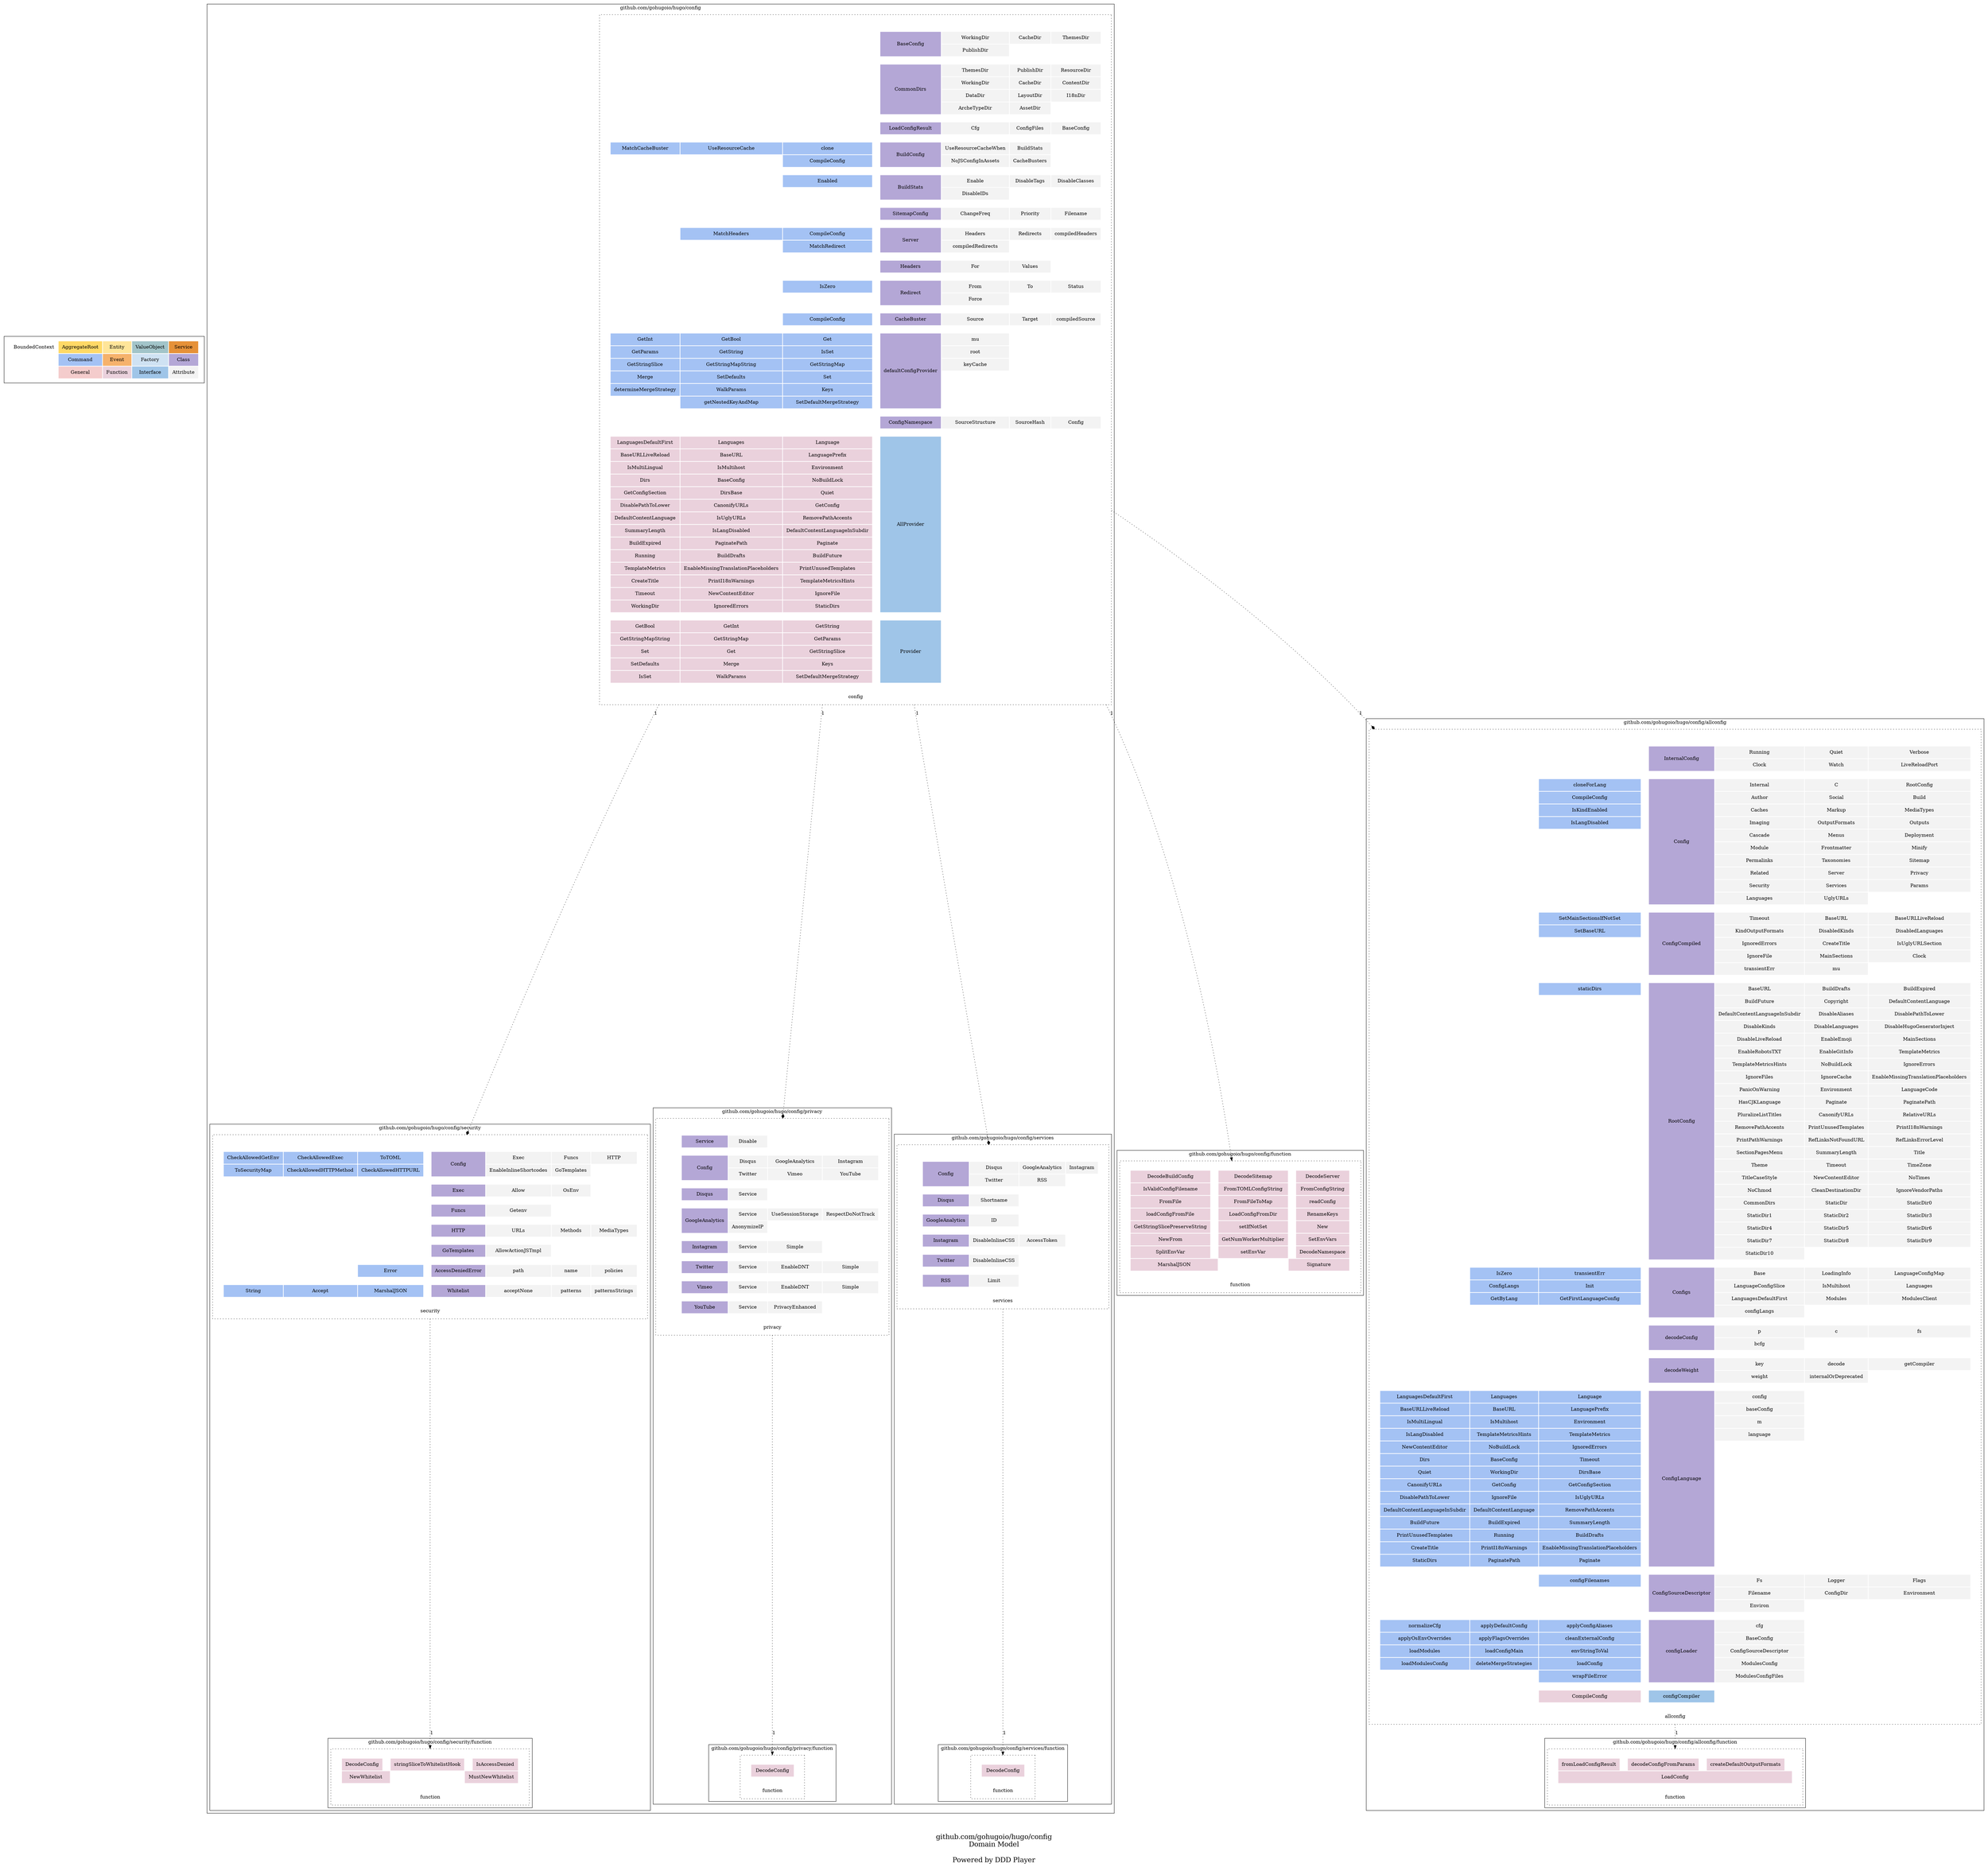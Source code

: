digraph {
	node [style=dotted shape=rect]

    subgraph cluster_ddd_concept{
		node [color=white]

        ddd_concept [label=<
        <table border="0" cellpadding="10">
		<tr>
			<td bgcolor="#ffffff00" rowspan="1" colspan="1">BoundedContext</td>
			<td bgcolor="#ffd966ff" rowspan="1" colspan="1">AggregateRoot</td>
			<td bgcolor="#ffe599ff" rowspan="1" colspan="1">Entity</td>
			<td bgcolor="#a2c4c9ff" rowspan="1" colspan="1">ValueObject</td>
			<td bgcolor="#e69138ff" rowspan="1" colspan="1">Service</td>
		</tr>
		<tr>
			<td bgcolor="white" rowspan="1" colspan="1"></td>
			<td bgcolor="#a4c2f4ff" rowspan="1" colspan="1">Command</td>
			<td bgcolor="#f6b26bff" rowspan="1" colspan="1">Event</td>
			<td bgcolor="#cfe2f3ff" rowspan="1" colspan="1">Factory</td>
			<td bgcolor="#b4a7d6ff" rowspan="1" colspan="1">Class</td>
			
		</tr>
		<tr>
			<td bgcolor="white" rowspan="1" colspan="1"></td>
			<td bgcolor="#f4ccccff" rowspan="1" colspan="1">General</td>
			<td bgcolor="#ead1dcff" rowspan="1" colspan="1">Function</td>
			<td bgcolor="#9fc5e8ff" rowspan="1" colspan="1">Interface</td>
			<td bgcolor="#f3f3f3ff" rowspan="1" colspan="1">Attribute</td>
		</tr>
        </table>
        > ]
	}

    
		subgraph cluster_github_com_gohugoio_hugo_config {
	
		
    	github_com_gohugoio_hugo_config [label=<
        <table border="0" cellpadding="10">
			
				<tr>
		
			<td port="first_blank_row" bgcolor="white" rowspan="1" colspan="1"></td>
	</tr>
				<tr>
		
			<td port="" bgcolor="white" rowspan="1" colspan="1"></td>
	</tr>
				<tr>
		
			<td port="" bgcolor="white" rowspan="1" colspan="1"></td>
			<td port="" bgcolor="white" rowspan="1" colspan="1"></td>
			<td port="" bgcolor="white" rowspan="1" colspan="1"></td>
			<td port="" bgcolor="white" rowspan="1" colspan="1"></td>
			<td port="" bgcolor="white" rowspan="1" colspan="1"></td>
			<td port="github_com_gohugoio_hugo_config_BaseConfig" bgcolor="#b4a7d6ff" rowspan="2" colspan="1">BaseConfig</td>
			<td port="github_com_gohugoio_hugo_config_BaseConfig_WorkingDir" bgcolor="#f3f3f3ff" rowspan="1" colspan="1">WorkingDir</td>
			<td port="github_com_gohugoio_hugo_config_BaseConfig_CacheDir" bgcolor="#f3f3f3ff" rowspan="1" colspan="1">CacheDir</td>
			<td port="github_com_gohugoio_hugo_config_BaseConfig_ThemesDir" bgcolor="#f3f3f3ff" rowspan="1" colspan="1">ThemesDir</td>
			<td port="" bgcolor="white" rowspan="1" colspan="1"></td>
	</tr>
				<tr>
		
			<td port="" bgcolor="white" rowspan="1" colspan="1"></td>
			<td port="" bgcolor="white" rowspan="1" colspan="1"></td>
			<td port="" bgcolor="white" rowspan="1" colspan="1"></td>
			<td port="" bgcolor="white" rowspan="1" colspan="1"></td>
			<td port="" bgcolor="white" rowspan="1" colspan="1"></td>
			<td port="github_com_gohugoio_hugo_config_BaseConfig_PublishDir" bgcolor="#f3f3f3ff" rowspan="1" colspan="1">PublishDir</td>
			<td port="" bgcolor="white" rowspan="1" colspan="1"></td>
			<td port="" bgcolor="white" rowspan="1" colspan="1"></td>
			<td port="" bgcolor="white" rowspan="1" colspan="1"></td>
	</tr>
				<tr>
		
			<td port="" bgcolor="white" rowspan="1" colspan="1"></td>
	</tr>
				<tr>
		
			<td port="" bgcolor="white" rowspan="1" colspan="1"></td>
			<td port="" bgcolor="white" rowspan="1" colspan="1"></td>
			<td port="" bgcolor="white" rowspan="1" colspan="1"></td>
			<td port="" bgcolor="white" rowspan="1" colspan="1"></td>
			<td port="" bgcolor="white" rowspan="1" colspan="1"></td>
			<td port="github_com_gohugoio_hugo_config_CommonDirs" bgcolor="#b4a7d6ff" rowspan="4" colspan="1">CommonDirs</td>
			<td port="github_com_gohugoio_hugo_config_CommonDirs_ThemesDir" bgcolor="#f3f3f3ff" rowspan="1" colspan="1">ThemesDir</td>
			<td port="github_com_gohugoio_hugo_config_CommonDirs_PublishDir" bgcolor="#f3f3f3ff" rowspan="1" colspan="1">PublishDir</td>
			<td port="github_com_gohugoio_hugo_config_CommonDirs_ResourceDir" bgcolor="#f3f3f3ff" rowspan="1" colspan="1">ResourceDir</td>
			<td port="" bgcolor="white" rowspan="1" colspan="1"></td>
	</tr>
				<tr>
		
			<td port="" bgcolor="white" rowspan="1" colspan="1"></td>
			<td port="" bgcolor="white" rowspan="1" colspan="1"></td>
			<td port="" bgcolor="white" rowspan="1" colspan="1"></td>
			<td port="" bgcolor="white" rowspan="1" colspan="1"></td>
			<td port="" bgcolor="white" rowspan="1" colspan="1"></td>
			<td port="github_com_gohugoio_hugo_config_CommonDirs_WorkingDir" bgcolor="#f3f3f3ff" rowspan="1" colspan="1">WorkingDir</td>
			<td port="github_com_gohugoio_hugo_config_CommonDirs_CacheDir" bgcolor="#f3f3f3ff" rowspan="1" colspan="1">CacheDir</td>
			<td port="github_com_gohugoio_hugo_config_CommonDirs_ContentDir" bgcolor="#f3f3f3ff" rowspan="1" colspan="1">ContentDir</td>
			<td port="" bgcolor="white" rowspan="1" colspan="1"></td>
	</tr>
				<tr>
		
			<td port="" bgcolor="white" rowspan="1" colspan="1"></td>
			<td port="" bgcolor="white" rowspan="1" colspan="1"></td>
			<td port="" bgcolor="white" rowspan="1" colspan="1"></td>
			<td port="" bgcolor="white" rowspan="1" colspan="1"></td>
			<td port="" bgcolor="white" rowspan="1" colspan="1"></td>
			<td port="github_com_gohugoio_hugo_config_CommonDirs_DataDir" bgcolor="#f3f3f3ff" rowspan="1" colspan="1">DataDir</td>
			<td port="github_com_gohugoio_hugo_config_CommonDirs_LayoutDir" bgcolor="#f3f3f3ff" rowspan="1" colspan="1">LayoutDir</td>
			<td port="github_com_gohugoio_hugo_config_CommonDirs_I18nDir" bgcolor="#f3f3f3ff" rowspan="1" colspan="1">I18nDir</td>
			<td port="" bgcolor="white" rowspan="1" colspan="1"></td>
	</tr>
				<tr>
		
			<td port="" bgcolor="white" rowspan="1" colspan="1"></td>
			<td port="" bgcolor="white" rowspan="1" colspan="1"></td>
			<td port="" bgcolor="white" rowspan="1" colspan="1"></td>
			<td port="" bgcolor="white" rowspan="1" colspan="1"></td>
			<td port="" bgcolor="white" rowspan="1" colspan="1"></td>
			<td port="github_com_gohugoio_hugo_config_CommonDirs_ArcheTypeDir" bgcolor="#f3f3f3ff" rowspan="1" colspan="1">ArcheTypeDir</td>
			<td port="github_com_gohugoio_hugo_config_CommonDirs_AssetDir" bgcolor="#f3f3f3ff" rowspan="1" colspan="1">AssetDir</td>
			<td port="" bgcolor="white" rowspan="1" colspan="1"></td>
			<td port="" bgcolor="white" rowspan="1" colspan="1"></td>
	</tr>
				<tr>
		
			<td port="" bgcolor="white" rowspan="1" colspan="1"></td>
	</tr>
				<tr>
		
			<td port="" bgcolor="white" rowspan="1" colspan="1"></td>
			<td port="" bgcolor="white" rowspan="1" colspan="1"></td>
			<td port="" bgcolor="white" rowspan="1" colspan="1"></td>
			<td port="" bgcolor="white" rowspan="1" colspan="1"></td>
			<td port="" bgcolor="white" rowspan="1" colspan="1"></td>
			<td port="github_com_gohugoio_hugo_config_LoadConfigResult" bgcolor="#b4a7d6ff" rowspan="1" colspan="1">LoadConfigResult</td>
			<td port="github_com_gohugoio_hugo_config_LoadConfigResult_Cfg" bgcolor="#f3f3f3ff" rowspan="1" colspan="1">Cfg</td>
			<td port="github_com_gohugoio_hugo_config_LoadConfigResult_ConfigFiles" bgcolor="#f3f3f3ff" rowspan="1" colspan="1">ConfigFiles</td>
			<td port="github_com_gohugoio_hugo_config_LoadConfigResult_BaseConfig" bgcolor="#f3f3f3ff" rowspan="1" colspan="1">BaseConfig</td>
			<td port="" bgcolor="white" rowspan="1" colspan="1"></td>
	</tr>
				<tr>
		
			<td port="" bgcolor="white" rowspan="1" colspan="1"></td>
	</tr>
				<tr>
		
			<td port="" bgcolor="white" rowspan="1" colspan="1"></td>
			<td port="github_com_gohugoio_hugo_config_BuildConfig_MatchCacheBuster" bgcolor="#a4c2f4ff" rowspan="1" colspan="1">MatchCacheBuster</td>
			<td port="github_com_gohugoio_hugo_config_BuildConfig_UseResourceCache" bgcolor="#a4c2f4ff" rowspan="1" colspan="1">UseResourceCache</td>
			<td port="github_com_gohugoio_hugo_config_BuildConfig_clone" bgcolor="#a4c2f4ff" rowspan="1" colspan="1">clone</td>
			<td port="" bgcolor="white" rowspan="1" colspan="1"></td>
			<td port="github_com_gohugoio_hugo_config_BuildConfig" bgcolor="#b4a7d6ff" rowspan="2" colspan="1">BuildConfig</td>
			<td port="github_com_gohugoio_hugo_config_BuildConfig_UseResourceCacheWhen" bgcolor="#f3f3f3ff" rowspan="1" colspan="1">UseResourceCacheWhen</td>
			<td port="github_com_gohugoio_hugo_config_BuildConfig_BuildStats" bgcolor="#f3f3f3ff" rowspan="1" colspan="1">BuildStats</td>
			<td port="" bgcolor="white" rowspan="1" colspan="1"></td>
			<td port="" bgcolor="white" rowspan="1" colspan="1"></td>
	</tr>
				<tr>
		
			<td port="" bgcolor="white" rowspan="1" colspan="1"></td>
			<td port="" bgcolor="white" rowspan="1" colspan="1"></td>
			<td port="" bgcolor="white" rowspan="1" colspan="1"></td>
			<td port="github_com_gohugoio_hugo_config_BuildConfig_CompileConfig" bgcolor="#a4c2f4ff" rowspan="1" colspan="1">CompileConfig</td>
			<td port="" bgcolor="white" rowspan="1" colspan="1"></td>
			<td port="github_com_gohugoio_hugo_config_BuildConfig_NoJSConfigInAssets" bgcolor="#f3f3f3ff" rowspan="1" colspan="1">NoJSConfigInAssets</td>
			<td port="github_com_gohugoio_hugo_config_BuildConfig_CacheBusters" bgcolor="#f3f3f3ff" rowspan="1" colspan="1">CacheBusters</td>
			<td port="" bgcolor="white" rowspan="1" colspan="1"></td>
			<td port="" bgcolor="white" rowspan="1" colspan="1"></td>
	</tr>
				<tr>
		
			<td port="" bgcolor="white" rowspan="1" colspan="1"></td>
	</tr>
				<tr>
		
			<td port="" bgcolor="white" rowspan="1" colspan="1"></td>
			<td port="" bgcolor="white" rowspan="1" colspan="1"></td>
			<td port="" bgcolor="white" rowspan="1" colspan="1"></td>
			<td port="github_com_gohugoio_hugo_config_BuildStats_Enabled" bgcolor="#a4c2f4ff" rowspan="1" colspan="1">Enabled</td>
			<td port="" bgcolor="white" rowspan="1" colspan="1"></td>
			<td port="github_com_gohugoio_hugo_config_BuildStats" bgcolor="#b4a7d6ff" rowspan="2" colspan="1">BuildStats</td>
			<td port="github_com_gohugoio_hugo_config_BuildStats_Enable" bgcolor="#f3f3f3ff" rowspan="1" colspan="1">Enable</td>
			<td port="github_com_gohugoio_hugo_config_BuildStats_DisableTags" bgcolor="#f3f3f3ff" rowspan="1" colspan="1">DisableTags</td>
			<td port="github_com_gohugoio_hugo_config_BuildStats_DisableClasses" bgcolor="#f3f3f3ff" rowspan="1" colspan="1">DisableClasses</td>
			<td port="" bgcolor="white" rowspan="1" colspan="1"></td>
	</tr>
				<tr>
		
			<td port="" bgcolor="white" rowspan="1" colspan="1"></td>
			<td port="" bgcolor="white" rowspan="1" colspan="1"></td>
			<td port="" bgcolor="white" rowspan="1" colspan="1"></td>
			<td port="" bgcolor="white" rowspan="1" colspan="1"></td>
			<td port="" bgcolor="white" rowspan="1" colspan="1"></td>
			<td port="github_com_gohugoio_hugo_config_BuildStats_DisableIDs" bgcolor="#f3f3f3ff" rowspan="1" colspan="1">DisableIDs</td>
			<td port="" bgcolor="white" rowspan="1" colspan="1"></td>
			<td port="" bgcolor="white" rowspan="1" colspan="1"></td>
			<td port="" bgcolor="white" rowspan="1" colspan="1"></td>
	</tr>
				<tr>
		
			<td port="" bgcolor="white" rowspan="1" colspan="1"></td>
	</tr>
				<tr>
		
			<td port="" bgcolor="white" rowspan="1" colspan="1"></td>
			<td port="" bgcolor="white" rowspan="1" colspan="1"></td>
			<td port="" bgcolor="white" rowspan="1" colspan="1"></td>
			<td port="" bgcolor="white" rowspan="1" colspan="1"></td>
			<td port="" bgcolor="white" rowspan="1" colspan="1"></td>
			<td port="github_com_gohugoio_hugo_config_SitemapConfig" bgcolor="#b4a7d6ff" rowspan="1" colspan="1">SitemapConfig</td>
			<td port="github_com_gohugoio_hugo_config_SitemapConfig_ChangeFreq" bgcolor="#f3f3f3ff" rowspan="1" colspan="1">ChangeFreq</td>
			<td port="github_com_gohugoio_hugo_config_SitemapConfig_Priority" bgcolor="#f3f3f3ff" rowspan="1" colspan="1">Priority</td>
			<td port="github_com_gohugoio_hugo_config_SitemapConfig_Filename" bgcolor="#f3f3f3ff" rowspan="1" colspan="1">Filename</td>
			<td port="" bgcolor="white" rowspan="1" colspan="1"></td>
	</tr>
				<tr>
		
			<td port="" bgcolor="white" rowspan="1" colspan="1"></td>
	</tr>
				<tr>
		
			<td port="" bgcolor="white" rowspan="1" colspan="1"></td>
			<td port="" bgcolor="white" rowspan="1" colspan="1"></td>
			<td port="github_com_gohugoio_hugo_config_Server_MatchHeaders" bgcolor="#a4c2f4ff" rowspan="1" colspan="1">MatchHeaders</td>
			<td port="github_com_gohugoio_hugo_config_Server_CompileConfig" bgcolor="#a4c2f4ff" rowspan="1" colspan="1">CompileConfig</td>
			<td port="" bgcolor="white" rowspan="1" colspan="1"></td>
			<td port="github_com_gohugoio_hugo_config_Server" bgcolor="#b4a7d6ff" rowspan="2" colspan="1">Server</td>
			<td port="github_com_gohugoio_hugo_config_Server_Headers" bgcolor="#f3f3f3ff" rowspan="1" colspan="1">Headers</td>
			<td port="github_com_gohugoio_hugo_config_Server_Redirects" bgcolor="#f3f3f3ff" rowspan="1" colspan="1">Redirects</td>
			<td port="github_com_gohugoio_hugo_config_Server_compiledHeaders" bgcolor="#f3f3f3ff" rowspan="1" colspan="1">compiledHeaders</td>
			<td port="" bgcolor="white" rowspan="1" colspan="1"></td>
	</tr>
				<tr>
		
			<td port="" bgcolor="white" rowspan="1" colspan="1"></td>
			<td port="" bgcolor="white" rowspan="1" colspan="1"></td>
			<td port="" bgcolor="white" rowspan="1" colspan="1"></td>
			<td port="github_com_gohugoio_hugo_config_Server_MatchRedirect" bgcolor="#a4c2f4ff" rowspan="1" colspan="1">MatchRedirect</td>
			<td port="" bgcolor="white" rowspan="1" colspan="1"></td>
			<td port="github_com_gohugoio_hugo_config_Server_compiledRedirects" bgcolor="#f3f3f3ff" rowspan="1" colspan="1">compiledRedirects</td>
			<td port="" bgcolor="white" rowspan="1" colspan="1"></td>
			<td port="" bgcolor="white" rowspan="1" colspan="1"></td>
			<td port="" bgcolor="white" rowspan="1" colspan="1"></td>
	</tr>
				<tr>
		
			<td port="" bgcolor="white" rowspan="1" colspan="1"></td>
	</tr>
				<tr>
		
			<td port="" bgcolor="white" rowspan="1" colspan="1"></td>
			<td port="" bgcolor="white" rowspan="1" colspan="1"></td>
			<td port="" bgcolor="white" rowspan="1" colspan="1"></td>
			<td port="" bgcolor="white" rowspan="1" colspan="1"></td>
			<td port="" bgcolor="white" rowspan="1" colspan="1"></td>
			<td port="github_com_gohugoio_hugo_config_Headers" bgcolor="#b4a7d6ff" rowspan="1" colspan="1">Headers</td>
			<td port="github_com_gohugoio_hugo_config_Headers_For" bgcolor="#f3f3f3ff" rowspan="1" colspan="1">For</td>
			<td port="github_com_gohugoio_hugo_config_Headers_Values" bgcolor="#f3f3f3ff" rowspan="1" colspan="1">Values</td>
			<td port="" bgcolor="white" rowspan="1" colspan="1"></td>
			<td port="" bgcolor="white" rowspan="1" colspan="1"></td>
	</tr>
				<tr>
		
			<td port="" bgcolor="white" rowspan="1" colspan="1"></td>
	</tr>
				<tr>
		
			<td port="" bgcolor="white" rowspan="1" colspan="1"></td>
			<td port="" bgcolor="white" rowspan="1" colspan="1"></td>
			<td port="" bgcolor="white" rowspan="1" colspan="1"></td>
			<td port="github_com_gohugoio_hugo_config_Redirect_IsZero" bgcolor="#a4c2f4ff" rowspan="1" colspan="1">IsZero</td>
			<td port="" bgcolor="white" rowspan="1" colspan="1"></td>
			<td port="github_com_gohugoio_hugo_config_Redirect" bgcolor="#b4a7d6ff" rowspan="2" colspan="1">Redirect</td>
			<td port="github_com_gohugoio_hugo_config_Redirect_From" bgcolor="#f3f3f3ff" rowspan="1" colspan="1">From</td>
			<td port="github_com_gohugoio_hugo_config_Redirect_To" bgcolor="#f3f3f3ff" rowspan="1" colspan="1">To</td>
			<td port="github_com_gohugoio_hugo_config_Redirect_Status" bgcolor="#f3f3f3ff" rowspan="1" colspan="1">Status</td>
			<td port="" bgcolor="white" rowspan="1" colspan="1"></td>
	</tr>
				<tr>
		
			<td port="" bgcolor="white" rowspan="1" colspan="1"></td>
			<td port="" bgcolor="white" rowspan="1" colspan="1"></td>
			<td port="" bgcolor="white" rowspan="1" colspan="1"></td>
			<td port="" bgcolor="white" rowspan="1" colspan="1"></td>
			<td port="" bgcolor="white" rowspan="1" colspan="1"></td>
			<td port="github_com_gohugoio_hugo_config_Redirect_Force" bgcolor="#f3f3f3ff" rowspan="1" colspan="1">Force</td>
			<td port="" bgcolor="white" rowspan="1" colspan="1"></td>
			<td port="" bgcolor="white" rowspan="1" colspan="1"></td>
			<td port="" bgcolor="white" rowspan="1" colspan="1"></td>
	</tr>
				<tr>
		
			<td port="" bgcolor="white" rowspan="1" colspan="1"></td>
	</tr>
				<tr>
		
			<td port="" bgcolor="white" rowspan="1" colspan="1"></td>
			<td port="" bgcolor="white" rowspan="1" colspan="1"></td>
			<td port="" bgcolor="white" rowspan="1" colspan="1"></td>
			<td port="github_com_gohugoio_hugo_config_CacheBuster_CompileConfig" bgcolor="#a4c2f4ff" rowspan="1" colspan="1">CompileConfig</td>
			<td port="" bgcolor="white" rowspan="1" colspan="1"></td>
			<td port="github_com_gohugoio_hugo_config_CacheBuster" bgcolor="#b4a7d6ff" rowspan="1" colspan="1">CacheBuster</td>
			<td port="github_com_gohugoio_hugo_config_CacheBuster_Source" bgcolor="#f3f3f3ff" rowspan="1" colspan="1">Source</td>
			<td port="github_com_gohugoio_hugo_config_CacheBuster_Target" bgcolor="#f3f3f3ff" rowspan="1" colspan="1">Target</td>
			<td port="github_com_gohugoio_hugo_config_CacheBuster_compiledSource" bgcolor="#f3f3f3ff" rowspan="1" colspan="1">compiledSource</td>
			<td port="" bgcolor="white" rowspan="1" colspan="1"></td>
	</tr>
				<tr>
		
			<td port="" bgcolor="white" rowspan="1" colspan="1"></td>
	</tr>
				<tr>
		
			<td port="" bgcolor="white" rowspan="1" colspan="1"></td>
			<td port="github_com_gohugoio_hugo_config_defaultConfigProvider_GetInt" bgcolor="#a4c2f4ff" rowspan="1" colspan="1">GetInt</td>
			<td port="github_com_gohugoio_hugo_config_defaultConfigProvider_GetBool" bgcolor="#a4c2f4ff" rowspan="1" colspan="1">GetBool</td>
			<td port="github_com_gohugoio_hugo_config_defaultConfigProvider_Get" bgcolor="#a4c2f4ff" rowspan="1" colspan="1">Get</td>
			<td port="" bgcolor="white" rowspan="1" colspan="1"></td>
			<td port="github_com_gohugoio_hugo_config_defaultConfigProvider" bgcolor="#b4a7d6ff" rowspan="6" colspan="1">defaultConfigProvider</td>
			<td port="github_com_gohugoio_hugo_config_defaultConfigProvider_mu" bgcolor="#f3f3f3ff" rowspan="1" colspan="1">mu</td>
			<td port="" bgcolor="white" rowspan="1" colspan="1"></td>
			<td port="" bgcolor="white" rowspan="1" colspan="1"></td>
			<td port="" bgcolor="white" rowspan="1" colspan="1"></td>
	</tr>
				<tr>
		
			<td port="" bgcolor="white" rowspan="1" colspan="1"></td>
			<td port="github_com_gohugoio_hugo_config_defaultConfigProvider_GetParams" bgcolor="#a4c2f4ff" rowspan="1" colspan="1">GetParams</td>
			<td port="github_com_gohugoio_hugo_config_defaultConfigProvider_GetString" bgcolor="#a4c2f4ff" rowspan="1" colspan="1">GetString</td>
			<td port="github_com_gohugoio_hugo_config_defaultConfigProvider_IsSet" bgcolor="#a4c2f4ff" rowspan="1" colspan="1">IsSet</td>
			<td port="" bgcolor="white" rowspan="1" colspan="1"></td>
			<td port="github_com_gohugoio_hugo_config_defaultConfigProvider_root" bgcolor="#f3f3f3ff" rowspan="1" colspan="1">root</td>
			<td port="" bgcolor="white" rowspan="1" colspan="1"></td>
			<td port="" bgcolor="white" rowspan="1" colspan="1"></td>
			<td port="" bgcolor="white" rowspan="1" colspan="1"></td>
	</tr>
				<tr>
		
			<td port="" bgcolor="white" rowspan="1" colspan="1"></td>
			<td port="github_com_gohugoio_hugo_config_defaultConfigProvider_GetStringSlice" bgcolor="#a4c2f4ff" rowspan="1" colspan="1">GetStringSlice</td>
			<td port="github_com_gohugoio_hugo_config_defaultConfigProvider_GetStringMapString" bgcolor="#a4c2f4ff" rowspan="1" colspan="1">GetStringMapString</td>
			<td port="github_com_gohugoio_hugo_config_defaultConfigProvider_GetStringMap" bgcolor="#a4c2f4ff" rowspan="1" colspan="1">GetStringMap</td>
			<td port="" bgcolor="white" rowspan="1" colspan="1"></td>
			<td port="github_com_gohugoio_hugo_config_defaultConfigProvider_keyCache" bgcolor="#f3f3f3ff" rowspan="1" colspan="1">keyCache</td>
			<td port="" bgcolor="white" rowspan="1" colspan="1"></td>
			<td port="" bgcolor="white" rowspan="1" colspan="1"></td>
			<td port="" bgcolor="white" rowspan="1" colspan="1"></td>
	</tr>
				<tr>
		
			<td port="" bgcolor="white" rowspan="1" colspan="1"></td>
			<td port="github_com_gohugoio_hugo_config_defaultConfigProvider_Merge" bgcolor="#a4c2f4ff" rowspan="1" colspan="1">Merge</td>
			<td port="github_com_gohugoio_hugo_config_defaultConfigProvider_SetDefaults" bgcolor="#a4c2f4ff" rowspan="1" colspan="1">SetDefaults</td>
			<td port="github_com_gohugoio_hugo_config_defaultConfigProvider_Set" bgcolor="#a4c2f4ff" rowspan="1" colspan="1">Set</td>
			<td port="" bgcolor="white" rowspan="1" colspan="1"></td>
			<td port="" bgcolor="white" rowspan="1" colspan="1"></td>
			<td port="" bgcolor="white" rowspan="1" colspan="1"></td>
			<td port="" bgcolor="white" rowspan="1" colspan="1"></td>
			<td port="" bgcolor="white" rowspan="1" colspan="1"></td>
	</tr>
				<tr>
		
			<td port="" bgcolor="white" rowspan="1" colspan="1"></td>
			<td port="github_com_gohugoio_hugo_config_defaultConfigProvider_determineMergeStrategy" bgcolor="#a4c2f4ff" rowspan="1" colspan="1">determineMergeStrategy</td>
			<td port="github_com_gohugoio_hugo_config_defaultConfigProvider_WalkParams" bgcolor="#a4c2f4ff" rowspan="1" colspan="1">WalkParams</td>
			<td port="github_com_gohugoio_hugo_config_defaultConfigProvider_Keys" bgcolor="#a4c2f4ff" rowspan="1" colspan="1">Keys</td>
			<td port="" bgcolor="white" rowspan="1" colspan="1"></td>
			<td port="" bgcolor="white" rowspan="1" colspan="1"></td>
			<td port="" bgcolor="white" rowspan="1" colspan="1"></td>
			<td port="" bgcolor="white" rowspan="1" colspan="1"></td>
			<td port="" bgcolor="white" rowspan="1" colspan="1"></td>
	</tr>
				<tr>
		
			<td port="" bgcolor="white" rowspan="1" colspan="1"></td>
			<td port="" bgcolor="white" rowspan="1" colspan="1"></td>
			<td port="github_com_gohugoio_hugo_config_defaultConfigProvider_getNestedKeyAndMap" bgcolor="#a4c2f4ff" rowspan="1" colspan="1">getNestedKeyAndMap</td>
			<td port="github_com_gohugoio_hugo_config_defaultConfigProvider_SetDefaultMergeStrategy" bgcolor="#a4c2f4ff" rowspan="1" colspan="1">SetDefaultMergeStrategy</td>
			<td port="" bgcolor="white" rowspan="1" colspan="1"></td>
			<td port="" bgcolor="white" rowspan="1" colspan="1"></td>
			<td port="" bgcolor="white" rowspan="1" colspan="1"></td>
			<td port="" bgcolor="white" rowspan="1" colspan="1"></td>
			<td port="" bgcolor="white" rowspan="1" colspan="1"></td>
	</tr>
				<tr>
		
			<td port="" bgcolor="white" rowspan="1" colspan="1"></td>
	</tr>
				<tr>
		
			<td port="" bgcolor="white" rowspan="1" colspan="1"></td>
			<td port="" bgcolor="white" rowspan="1" colspan="1"></td>
			<td port="" bgcolor="white" rowspan="1" colspan="1"></td>
			<td port="" bgcolor="white" rowspan="1" colspan="1"></td>
			<td port="" bgcolor="white" rowspan="1" colspan="1"></td>
			<td port="github_com_gohugoio_hugo_config_ConfigNamespace" bgcolor="#b4a7d6ff" rowspan="1" colspan="1">ConfigNamespace</td>
			<td port="github_com_gohugoio_hugo_config_ConfigNamespace_SourceStructure" bgcolor="#f3f3f3ff" rowspan="1" colspan="1">SourceStructure</td>
			<td port="github_com_gohugoio_hugo_config_ConfigNamespace_SourceHash" bgcolor="#f3f3f3ff" rowspan="1" colspan="1">SourceHash</td>
			<td port="github_com_gohugoio_hugo_config_ConfigNamespace_Config" bgcolor="#f3f3f3ff" rowspan="1" colspan="1">Config</td>
			<td port="" bgcolor="white" rowspan="1" colspan="1"></td>
	</tr>
				<tr>
		
			<td port="" bgcolor="white" rowspan="1" colspan="1"></td>
	</tr>
				<tr>
		
			<td port="" bgcolor="white" rowspan="1" colspan="1"></td>
			<td port="github_com_gohugoio_hugo_config_AllProvider_LanguagesDefaultFirst" bgcolor="#ead1dcff" rowspan="1" colspan="1">LanguagesDefaultFirst</td>
			<td port="github_com_gohugoio_hugo_config_AllProvider_Languages" bgcolor="#ead1dcff" rowspan="1" colspan="1">Languages</td>
			<td port="github_com_gohugoio_hugo_config_AllProvider_Language" bgcolor="#ead1dcff" rowspan="1" colspan="1">Language</td>
			<td port="" bgcolor="white" rowspan="1" colspan="1"></td>
			<td port="github_com_gohugoio_hugo_config_AllProvider" bgcolor="#9fc5e8ff" rowspan="14" colspan="1">AllProvider</td>
			<td port="" bgcolor="white" rowspan="1" colspan="1"></td>
			<td port="" bgcolor="white" rowspan="1" colspan="1"></td>
			<td port="" bgcolor="white" rowspan="1" colspan="1"></td>
			<td port="" bgcolor="white" rowspan="1" colspan="1"></td>
	</tr>
				<tr>
		
			<td port="" bgcolor="white" rowspan="1" colspan="1"></td>
			<td port="github_com_gohugoio_hugo_config_AllProvider_BaseURLLiveReload" bgcolor="#ead1dcff" rowspan="1" colspan="1">BaseURLLiveReload</td>
			<td port="github_com_gohugoio_hugo_config_AllProvider_BaseURL" bgcolor="#ead1dcff" rowspan="1" colspan="1">BaseURL</td>
			<td port="github_com_gohugoio_hugo_config_AllProvider_LanguagePrefix" bgcolor="#ead1dcff" rowspan="1" colspan="1">LanguagePrefix</td>
			<td port="" bgcolor="white" rowspan="1" colspan="1"></td>
			<td port="" bgcolor="white" rowspan="1" colspan="1"></td>
			<td port="" bgcolor="white" rowspan="1" colspan="1"></td>
			<td port="" bgcolor="white" rowspan="1" colspan="1"></td>
			<td port="" bgcolor="white" rowspan="1" colspan="1"></td>
	</tr>
				<tr>
		
			<td port="" bgcolor="white" rowspan="1" colspan="1"></td>
			<td port="github_com_gohugoio_hugo_config_AllProvider_IsMultiLingual" bgcolor="#ead1dcff" rowspan="1" colspan="1">IsMultiLingual</td>
			<td port="github_com_gohugoio_hugo_config_AllProvider_IsMultihost" bgcolor="#ead1dcff" rowspan="1" colspan="1">IsMultihost</td>
			<td port="github_com_gohugoio_hugo_config_AllProvider_Environment" bgcolor="#ead1dcff" rowspan="1" colspan="1">Environment</td>
			<td port="" bgcolor="white" rowspan="1" colspan="1"></td>
			<td port="" bgcolor="white" rowspan="1" colspan="1"></td>
			<td port="" bgcolor="white" rowspan="1" colspan="1"></td>
			<td port="" bgcolor="white" rowspan="1" colspan="1"></td>
			<td port="" bgcolor="white" rowspan="1" colspan="1"></td>
	</tr>
				<tr>
		
			<td port="" bgcolor="white" rowspan="1" colspan="1"></td>
			<td port="github_com_gohugoio_hugo_config_AllProvider_Dirs" bgcolor="#ead1dcff" rowspan="1" colspan="1">Dirs</td>
			<td port="github_com_gohugoio_hugo_config_AllProvider_BaseConfig" bgcolor="#ead1dcff" rowspan="1" colspan="1">BaseConfig</td>
			<td port="github_com_gohugoio_hugo_config_AllProvider_NoBuildLock" bgcolor="#ead1dcff" rowspan="1" colspan="1">NoBuildLock</td>
			<td port="" bgcolor="white" rowspan="1" colspan="1"></td>
			<td port="" bgcolor="white" rowspan="1" colspan="1"></td>
			<td port="" bgcolor="white" rowspan="1" colspan="1"></td>
			<td port="" bgcolor="white" rowspan="1" colspan="1"></td>
			<td port="" bgcolor="white" rowspan="1" colspan="1"></td>
	</tr>
				<tr>
		
			<td port="" bgcolor="white" rowspan="1" colspan="1"></td>
			<td port="github_com_gohugoio_hugo_config_AllProvider_GetConfigSection" bgcolor="#ead1dcff" rowspan="1" colspan="1">GetConfigSection</td>
			<td port="github_com_gohugoio_hugo_config_AllProvider_DirsBase" bgcolor="#ead1dcff" rowspan="1" colspan="1">DirsBase</td>
			<td port="github_com_gohugoio_hugo_config_AllProvider_Quiet" bgcolor="#ead1dcff" rowspan="1" colspan="1">Quiet</td>
			<td port="" bgcolor="white" rowspan="1" colspan="1"></td>
			<td port="" bgcolor="white" rowspan="1" colspan="1"></td>
			<td port="" bgcolor="white" rowspan="1" colspan="1"></td>
			<td port="" bgcolor="white" rowspan="1" colspan="1"></td>
			<td port="" bgcolor="white" rowspan="1" colspan="1"></td>
	</tr>
				<tr>
		
			<td port="" bgcolor="white" rowspan="1" colspan="1"></td>
			<td port="github_com_gohugoio_hugo_config_AllProvider_DisablePathToLower" bgcolor="#ead1dcff" rowspan="1" colspan="1">DisablePathToLower</td>
			<td port="github_com_gohugoio_hugo_config_AllProvider_CanonifyURLs" bgcolor="#ead1dcff" rowspan="1" colspan="1">CanonifyURLs</td>
			<td port="github_com_gohugoio_hugo_config_AllProvider_GetConfig" bgcolor="#ead1dcff" rowspan="1" colspan="1">GetConfig</td>
			<td port="" bgcolor="white" rowspan="1" colspan="1"></td>
			<td port="" bgcolor="white" rowspan="1" colspan="1"></td>
			<td port="" bgcolor="white" rowspan="1" colspan="1"></td>
			<td port="" bgcolor="white" rowspan="1" colspan="1"></td>
			<td port="" bgcolor="white" rowspan="1" colspan="1"></td>
	</tr>
				<tr>
		
			<td port="" bgcolor="white" rowspan="1" colspan="1"></td>
			<td port="github_com_gohugoio_hugo_config_AllProvider_DefaultContentLanguage" bgcolor="#ead1dcff" rowspan="1" colspan="1">DefaultContentLanguage</td>
			<td port="github_com_gohugoio_hugo_config_AllProvider_IsUglyURLs" bgcolor="#ead1dcff" rowspan="1" colspan="1">IsUglyURLs</td>
			<td port="github_com_gohugoio_hugo_config_AllProvider_RemovePathAccents" bgcolor="#ead1dcff" rowspan="1" colspan="1">RemovePathAccents</td>
			<td port="" bgcolor="white" rowspan="1" colspan="1"></td>
			<td port="" bgcolor="white" rowspan="1" colspan="1"></td>
			<td port="" bgcolor="white" rowspan="1" colspan="1"></td>
			<td port="" bgcolor="white" rowspan="1" colspan="1"></td>
			<td port="" bgcolor="white" rowspan="1" colspan="1"></td>
	</tr>
				<tr>
		
			<td port="" bgcolor="white" rowspan="1" colspan="1"></td>
			<td port="github_com_gohugoio_hugo_config_AllProvider_SummaryLength" bgcolor="#ead1dcff" rowspan="1" colspan="1">SummaryLength</td>
			<td port="github_com_gohugoio_hugo_config_AllProvider_IsLangDisabled" bgcolor="#ead1dcff" rowspan="1" colspan="1">IsLangDisabled</td>
			<td port="github_com_gohugoio_hugo_config_AllProvider_DefaultContentLanguageInSubdir" bgcolor="#ead1dcff" rowspan="1" colspan="1">DefaultContentLanguageInSubdir</td>
			<td port="" bgcolor="white" rowspan="1" colspan="1"></td>
			<td port="" bgcolor="white" rowspan="1" colspan="1"></td>
			<td port="" bgcolor="white" rowspan="1" colspan="1"></td>
			<td port="" bgcolor="white" rowspan="1" colspan="1"></td>
			<td port="" bgcolor="white" rowspan="1" colspan="1"></td>
	</tr>
				<tr>
		
			<td port="" bgcolor="white" rowspan="1" colspan="1"></td>
			<td port="github_com_gohugoio_hugo_config_AllProvider_BuildExpired" bgcolor="#ead1dcff" rowspan="1" colspan="1">BuildExpired</td>
			<td port="github_com_gohugoio_hugo_config_AllProvider_PaginatePath" bgcolor="#ead1dcff" rowspan="1" colspan="1">PaginatePath</td>
			<td port="github_com_gohugoio_hugo_config_AllProvider_Paginate" bgcolor="#ead1dcff" rowspan="1" colspan="1">Paginate</td>
			<td port="" bgcolor="white" rowspan="1" colspan="1"></td>
			<td port="" bgcolor="white" rowspan="1" colspan="1"></td>
			<td port="" bgcolor="white" rowspan="1" colspan="1"></td>
			<td port="" bgcolor="white" rowspan="1" colspan="1"></td>
			<td port="" bgcolor="white" rowspan="1" colspan="1"></td>
	</tr>
				<tr>
		
			<td port="" bgcolor="white" rowspan="1" colspan="1"></td>
			<td port="github_com_gohugoio_hugo_config_AllProvider_Running" bgcolor="#ead1dcff" rowspan="1" colspan="1">Running</td>
			<td port="github_com_gohugoio_hugo_config_AllProvider_BuildDrafts" bgcolor="#ead1dcff" rowspan="1" colspan="1">BuildDrafts</td>
			<td port="github_com_gohugoio_hugo_config_AllProvider_BuildFuture" bgcolor="#ead1dcff" rowspan="1" colspan="1">BuildFuture</td>
			<td port="" bgcolor="white" rowspan="1" colspan="1"></td>
			<td port="" bgcolor="white" rowspan="1" colspan="1"></td>
			<td port="" bgcolor="white" rowspan="1" colspan="1"></td>
			<td port="" bgcolor="white" rowspan="1" colspan="1"></td>
			<td port="" bgcolor="white" rowspan="1" colspan="1"></td>
	</tr>
				<tr>
		
			<td port="" bgcolor="white" rowspan="1" colspan="1"></td>
			<td port="github_com_gohugoio_hugo_config_AllProvider_TemplateMetrics" bgcolor="#ead1dcff" rowspan="1" colspan="1">TemplateMetrics</td>
			<td port="github_com_gohugoio_hugo_config_AllProvider_EnableMissingTranslationPlaceholders" bgcolor="#ead1dcff" rowspan="1" colspan="1">EnableMissingTranslationPlaceholders</td>
			<td port="github_com_gohugoio_hugo_config_AllProvider_PrintUnusedTemplates" bgcolor="#ead1dcff" rowspan="1" colspan="1">PrintUnusedTemplates</td>
			<td port="" bgcolor="white" rowspan="1" colspan="1"></td>
			<td port="" bgcolor="white" rowspan="1" colspan="1"></td>
			<td port="" bgcolor="white" rowspan="1" colspan="1"></td>
			<td port="" bgcolor="white" rowspan="1" colspan="1"></td>
			<td port="" bgcolor="white" rowspan="1" colspan="1"></td>
	</tr>
				<tr>
		
			<td port="" bgcolor="white" rowspan="1" colspan="1"></td>
			<td port="github_com_gohugoio_hugo_config_AllProvider_CreateTitle" bgcolor="#ead1dcff" rowspan="1" colspan="1">CreateTitle</td>
			<td port="github_com_gohugoio_hugo_config_AllProvider_PrintI18nWarnings" bgcolor="#ead1dcff" rowspan="1" colspan="1">PrintI18nWarnings</td>
			<td port="github_com_gohugoio_hugo_config_AllProvider_TemplateMetricsHints" bgcolor="#ead1dcff" rowspan="1" colspan="1">TemplateMetricsHints</td>
			<td port="" bgcolor="white" rowspan="1" colspan="1"></td>
			<td port="" bgcolor="white" rowspan="1" colspan="1"></td>
			<td port="" bgcolor="white" rowspan="1" colspan="1"></td>
			<td port="" bgcolor="white" rowspan="1" colspan="1"></td>
			<td port="" bgcolor="white" rowspan="1" colspan="1"></td>
	</tr>
				<tr>
		
			<td port="" bgcolor="white" rowspan="1" colspan="1"></td>
			<td port="github_com_gohugoio_hugo_config_AllProvider_Timeout" bgcolor="#ead1dcff" rowspan="1" colspan="1">Timeout</td>
			<td port="github_com_gohugoio_hugo_config_AllProvider_NewContentEditor" bgcolor="#ead1dcff" rowspan="1" colspan="1">NewContentEditor</td>
			<td port="github_com_gohugoio_hugo_config_AllProvider_IgnoreFile" bgcolor="#ead1dcff" rowspan="1" colspan="1">IgnoreFile</td>
			<td port="" bgcolor="white" rowspan="1" colspan="1"></td>
			<td port="" bgcolor="white" rowspan="1" colspan="1"></td>
			<td port="" bgcolor="white" rowspan="1" colspan="1"></td>
			<td port="" bgcolor="white" rowspan="1" colspan="1"></td>
			<td port="" bgcolor="white" rowspan="1" colspan="1"></td>
	</tr>
				<tr>
		
			<td port="" bgcolor="white" rowspan="1" colspan="1"></td>
			<td port="github_com_gohugoio_hugo_config_AllProvider_WorkingDir" bgcolor="#ead1dcff" rowspan="1" colspan="1">WorkingDir</td>
			<td port="github_com_gohugoio_hugo_config_AllProvider_IgnoredErrors" bgcolor="#ead1dcff" rowspan="1" colspan="1">IgnoredErrors</td>
			<td port="github_com_gohugoio_hugo_config_AllProvider_StaticDirs" bgcolor="#ead1dcff" rowspan="1" colspan="1">StaticDirs</td>
			<td port="" bgcolor="white" rowspan="1" colspan="1"></td>
			<td port="" bgcolor="white" rowspan="1" colspan="1"></td>
			<td port="" bgcolor="white" rowspan="1" colspan="1"></td>
			<td port="" bgcolor="white" rowspan="1" colspan="1"></td>
			<td port="" bgcolor="white" rowspan="1" colspan="1"></td>
	</tr>
				<tr>
		
			<td port="" bgcolor="white" rowspan="1" colspan="1"></td>
	</tr>
				<tr>
		
			<td port="" bgcolor="white" rowspan="1" colspan="1"></td>
			<td port="github_com_gohugoio_hugo_config_Provider_GetBool" bgcolor="#ead1dcff" rowspan="1" colspan="1">GetBool</td>
			<td port="github_com_gohugoio_hugo_config_Provider_GetInt" bgcolor="#ead1dcff" rowspan="1" colspan="1">GetInt</td>
			<td port="github_com_gohugoio_hugo_config_Provider_GetString" bgcolor="#ead1dcff" rowspan="1" colspan="1">GetString</td>
			<td port="" bgcolor="white" rowspan="1" colspan="1"></td>
			<td port="github_com_gohugoio_hugo_config_Provider" bgcolor="#9fc5e8ff" rowspan="5" colspan="1">Provider</td>
			<td port="" bgcolor="white" rowspan="1" colspan="1"></td>
			<td port="" bgcolor="white" rowspan="1" colspan="1"></td>
			<td port="" bgcolor="white" rowspan="1" colspan="1"></td>
			<td port="" bgcolor="white" rowspan="1" colspan="1"></td>
	</tr>
				<tr>
		
			<td port="" bgcolor="white" rowspan="1" colspan="1"></td>
			<td port="github_com_gohugoio_hugo_config_Provider_GetStringMapString" bgcolor="#ead1dcff" rowspan="1" colspan="1">GetStringMapString</td>
			<td port="github_com_gohugoio_hugo_config_Provider_GetStringMap" bgcolor="#ead1dcff" rowspan="1" colspan="1">GetStringMap</td>
			<td port="github_com_gohugoio_hugo_config_Provider_GetParams" bgcolor="#ead1dcff" rowspan="1" colspan="1">GetParams</td>
			<td port="" bgcolor="white" rowspan="1" colspan="1"></td>
			<td port="" bgcolor="white" rowspan="1" colspan="1"></td>
			<td port="" bgcolor="white" rowspan="1" colspan="1"></td>
			<td port="" bgcolor="white" rowspan="1" colspan="1"></td>
			<td port="" bgcolor="white" rowspan="1" colspan="1"></td>
	</tr>
				<tr>
		
			<td port="" bgcolor="white" rowspan="1" colspan="1"></td>
			<td port="github_com_gohugoio_hugo_config_Provider_Set" bgcolor="#ead1dcff" rowspan="1" colspan="1">Set</td>
			<td port="github_com_gohugoio_hugo_config_Provider_Get" bgcolor="#ead1dcff" rowspan="1" colspan="1">Get</td>
			<td port="github_com_gohugoio_hugo_config_Provider_GetStringSlice" bgcolor="#ead1dcff" rowspan="1" colspan="1">GetStringSlice</td>
			<td port="" bgcolor="white" rowspan="1" colspan="1"></td>
			<td port="" bgcolor="white" rowspan="1" colspan="1"></td>
			<td port="" bgcolor="white" rowspan="1" colspan="1"></td>
			<td port="" bgcolor="white" rowspan="1" colspan="1"></td>
			<td port="" bgcolor="white" rowspan="1" colspan="1"></td>
	</tr>
				<tr>
		
			<td port="" bgcolor="white" rowspan="1" colspan="1"></td>
			<td port="github_com_gohugoio_hugo_config_Provider_SetDefaults" bgcolor="#ead1dcff" rowspan="1" colspan="1">SetDefaults</td>
			<td port="github_com_gohugoio_hugo_config_Provider_Merge" bgcolor="#ead1dcff" rowspan="1" colspan="1">Merge</td>
			<td port="github_com_gohugoio_hugo_config_Provider_Keys" bgcolor="#ead1dcff" rowspan="1" colspan="1">Keys</td>
			<td port="" bgcolor="white" rowspan="1" colspan="1"></td>
			<td port="" bgcolor="white" rowspan="1" colspan="1"></td>
			<td port="" bgcolor="white" rowspan="1" colspan="1"></td>
			<td port="" bgcolor="white" rowspan="1" colspan="1"></td>
			<td port="" bgcolor="white" rowspan="1" colspan="1"></td>
	</tr>
				<tr>
		
			<td port="" bgcolor="white" rowspan="1" colspan="1"></td>
			<td port="github_com_gohugoio_hugo_config_Provider_IsSet" bgcolor="#ead1dcff" rowspan="1" colspan="1">IsSet</td>
			<td port="github_com_gohugoio_hugo_config_Provider_WalkParams" bgcolor="#ead1dcff" rowspan="1" colspan="1">WalkParams</td>
			<td port="github_com_gohugoio_hugo_config_Provider_SetDefaultMergeStrategy" bgcolor="#ead1dcff" rowspan="1" colspan="1">SetDefaultMergeStrategy</td>
			<td port="" bgcolor="white" rowspan="1" colspan="1"></td>
			<td port="" bgcolor="white" rowspan="1" colspan="1"></td>
			<td port="" bgcolor="white" rowspan="1" colspan="1"></td>
			<td port="" bgcolor="white" rowspan="1" colspan="1"></td>
			<td port="" bgcolor="white" rowspan="1" colspan="1"></td>
	</tr>
				<tr>
		
			<td port="" bgcolor="white" rowspan="1" colspan="1"></td>
	</tr>
				<tr>
		
			<td port="" bgcolor="white" rowspan="1" colspan="10">config</td>
	</tr>
        </table>
        > ]
	

	label = "github.com/gohugoio/hugo/config"

	
		subgraph cluster_github_com_gohugoio_hugo_config_function {
	
		
    	github_com_gohugoio_hugo_config_function [label=<
        <table border="0" cellpadding="10">
			
				<tr>
		
			<td port="first_blank_row" bgcolor="white" rowspan="1" colspan="1"></td>
	</tr>
				<tr>
		
			<td port="" bgcolor="white" rowspan="1" colspan="1"></td>
			<td port="github_com_gohugoio_hugo_config_DecodeBuildConfig" bgcolor="#ead1dcff" rowspan="1" colspan="1">DecodeBuildConfig</td>
			<td port="" bgcolor="white" rowspan="1" colspan="1"></td>
			<td port="github_com_gohugoio_hugo_config_DecodeSitemap" bgcolor="#ead1dcff" rowspan="1" colspan="1">DecodeSitemap</td>
			<td port="" bgcolor="white" rowspan="1" colspan="1"></td>
			<td port="github_com_gohugoio_hugo_config_DecodeServer" bgcolor="#ead1dcff" rowspan="1" colspan="1">DecodeServer</td>
			<td port="" bgcolor="white" rowspan="1" colspan="1"></td>
	</tr>
				<tr>
		
			<td port="" bgcolor="white" rowspan="1" colspan="1"></td>
			<td port="github_com_gohugoio_hugo_config_IsValidConfigFilename" bgcolor="#ead1dcff" rowspan="1" colspan="1">IsValidConfigFilename</td>
			<td port="" bgcolor="white" rowspan="1" colspan="1"></td>
			<td port="github_com_gohugoio_hugo_config_FromTOMLConfigString" bgcolor="#ead1dcff" rowspan="1" colspan="1">FromTOMLConfigString</td>
			<td port="" bgcolor="white" rowspan="1" colspan="1"></td>
			<td port="github_com_gohugoio_hugo_config_FromConfigString" bgcolor="#ead1dcff" rowspan="1" colspan="1">FromConfigString</td>
			<td port="" bgcolor="white" rowspan="1" colspan="1"></td>
	</tr>
				<tr>
		
			<td port="" bgcolor="white" rowspan="1" colspan="1"></td>
			<td port="github_com_gohugoio_hugo_config_FromFile" bgcolor="#ead1dcff" rowspan="1" colspan="1">FromFile</td>
			<td port="" bgcolor="white" rowspan="1" colspan="1"></td>
			<td port="github_com_gohugoio_hugo_config_FromFileToMap" bgcolor="#ead1dcff" rowspan="1" colspan="1">FromFileToMap</td>
			<td port="" bgcolor="white" rowspan="1" colspan="1"></td>
			<td port="github_com_gohugoio_hugo_config_readConfig" bgcolor="#ead1dcff" rowspan="1" colspan="1">readConfig</td>
			<td port="" bgcolor="white" rowspan="1" colspan="1"></td>
	</tr>
				<tr>
		
			<td port="" bgcolor="white" rowspan="1" colspan="1"></td>
			<td port="github_com_gohugoio_hugo_config_loadConfigFromFile" bgcolor="#ead1dcff" rowspan="1" colspan="1">loadConfigFromFile</td>
			<td port="" bgcolor="white" rowspan="1" colspan="1"></td>
			<td port="github_com_gohugoio_hugo_config_LoadConfigFromDir" bgcolor="#ead1dcff" rowspan="1" colspan="1">LoadConfigFromDir</td>
			<td port="" bgcolor="white" rowspan="1" colspan="1"></td>
			<td port="github_com_gohugoio_hugo_config_RenameKeys" bgcolor="#ead1dcff" rowspan="1" colspan="1">RenameKeys</td>
			<td port="" bgcolor="white" rowspan="1" colspan="1"></td>
	</tr>
				<tr>
		
			<td port="" bgcolor="white" rowspan="1" colspan="1"></td>
			<td port="github_com_gohugoio_hugo_config_GetStringSlicePreserveString" bgcolor="#ead1dcff" rowspan="1" colspan="1">GetStringSlicePreserveString</td>
			<td port="" bgcolor="white" rowspan="1" colspan="1"></td>
			<td port="github_com_gohugoio_hugo_config_setIfNotSet" bgcolor="#ead1dcff" rowspan="1" colspan="1">setIfNotSet</td>
			<td port="" bgcolor="white" rowspan="1" colspan="1"></td>
			<td port="github_com_gohugoio_hugo_config_New" bgcolor="#ead1dcff" rowspan="1" colspan="1">New</td>
			<td port="" bgcolor="white" rowspan="1" colspan="1"></td>
	</tr>
				<tr>
		
			<td port="" bgcolor="white" rowspan="1" colspan="1"></td>
			<td port="github_com_gohugoio_hugo_config_NewFrom" bgcolor="#ead1dcff" rowspan="1" colspan="1">NewFrom</td>
			<td port="" bgcolor="white" rowspan="1" colspan="1"></td>
			<td port="github_com_gohugoio_hugo_config_GetNumWorkerMultiplier" bgcolor="#ead1dcff" rowspan="1" colspan="1">GetNumWorkerMultiplier</td>
			<td port="" bgcolor="white" rowspan="1" colspan="1"></td>
			<td port="github_com_gohugoio_hugo_config_SetEnvVars" bgcolor="#ead1dcff" rowspan="1" colspan="1">SetEnvVars</td>
			<td port="" bgcolor="white" rowspan="1" colspan="1"></td>
	</tr>
				<tr>
		
			<td port="" bgcolor="white" rowspan="1" colspan="1"></td>
			<td port="github_com_gohugoio_hugo_config_SplitEnvVar" bgcolor="#ead1dcff" rowspan="1" colspan="1">SplitEnvVar</td>
			<td port="" bgcolor="white" rowspan="1" colspan="1"></td>
			<td port="github_com_gohugoio_hugo_config_setEnvVar" bgcolor="#ead1dcff" rowspan="1" colspan="1">setEnvVar</td>
			<td port="" bgcolor="white" rowspan="1" colspan="1"></td>
			<td port="github_com_gohugoio_hugo_config_DecodeNamespace" bgcolor="#ead1dcff" rowspan="1" colspan="1">DecodeNamespace</td>
			<td port="" bgcolor="white" rowspan="1" colspan="1"></td>
	</tr>
				<tr>
		
			<td port="" bgcolor="white" rowspan="1" colspan="1"></td>
			<td port="github_com_gohugoio_hugo_config_MarshalJSON" bgcolor="#ead1dcff" rowspan="1" colspan="2">MarshalJSON</td>
			<td port="" bgcolor="white" rowspan="1" colspan="1"></td>
			<td port="github_com_gohugoio_hugo_config_Signature" bgcolor="#ead1dcff" rowspan="1" colspan="2">Signature</td>
			<td port="" bgcolor="white" rowspan="1" colspan="1"></td>
	</tr>
				<tr>
		
			<td port="" bgcolor="white" rowspan="1" colspan="1"></td>
	</tr>
				<tr>
		
			<td port="" bgcolor="white" rowspan="1" colspan="8">function</td>
	</tr>
        </table>
        > ]
	

	label = "github.com/gohugoio/hugo/config/function"

	
    }
		subgraph cluster_github_com_gohugoio_hugo_config_allconfig {
	
		
    	github_com_gohugoio_hugo_config_allconfig [label=<
        <table border="0" cellpadding="10">
			
				<tr>
		
			<td port="first_blank_row" bgcolor="white" rowspan="1" colspan="1"></td>
	</tr>
				<tr>
		
			<td port="" bgcolor="white" rowspan="1" colspan="1"></td>
	</tr>
				<tr>
		
			<td port="" bgcolor="white" rowspan="1" colspan="1"></td>
			<td port="" bgcolor="white" rowspan="1" colspan="1"></td>
			<td port="" bgcolor="white" rowspan="1" colspan="1"></td>
			<td port="" bgcolor="white" rowspan="1" colspan="1"></td>
			<td port="" bgcolor="white" rowspan="1" colspan="1"></td>
			<td port="github_com_gohugoio_hugo_config_allconfig_InternalConfig" bgcolor="#b4a7d6ff" rowspan="2" colspan="1">InternalConfig</td>
			<td port="github_com_gohugoio_hugo_config_allconfig_InternalConfig_Running" bgcolor="#f3f3f3ff" rowspan="1" colspan="1">Running</td>
			<td port="github_com_gohugoio_hugo_config_allconfig_InternalConfig_Quiet" bgcolor="#f3f3f3ff" rowspan="1" colspan="1">Quiet</td>
			<td port="github_com_gohugoio_hugo_config_allconfig_InternalConfig_Verbose" bgcolor="#f3f3f3ff" rowspan="1" colspan="1">Verbose</td>
			<td port="" bgcolor="white" rowspan="1" colspan="1"></td>
	</tr>
				<tr>
		
			<td port="" bgcolor="white" rowspan="1" colspan="1"></td>
			<td port="" bgcolor="white" rowspan="1" colspan="1"></td>
			<td port="" bgcolor="white" rowspan="1" colspan="1"></td>
			<td port="" bgcolor="white" rowspan="1" colspan="1"></td>
			<td port="" bgcolor="white" rowspan="1" colspan="1"></td>
			<td port="github_com_gohugoio_hugo_config_allconfig_InternalConfig_Clock" bgcolor="#f3f3f3ff" rowspan="1" colspan="1">Clock</td>
			<td port="github_com_gohugoio_hugo_config_allconfig_InternalConfig_Watch" bgcolor="#f3f3f3ff" rowspan="1" colspan="1">Watch</td>
			<td port="github_com_gohugoio_hugo_config_allconfig_InternalConfig_LiveReloadPort" bgcolor="#f3f3f3ff" rowspan="1" colspan="1">LiveReloadPort</td>
			<td port="" bgcolor="white" rowspan="1" colspan="1"></td>
	</tr>
				<tr>
		
			<td port="" bgcolor="white" rowspan="1" colspan="1"></td>
	</tr>
				<tr>
		
			<td port="" bgcolor="white" rowspan="1" colspan="1"></td>
			<td port="" bgcolor="white" rowspan="1" colspan="1"></td>
			<td port="" bgcolor="white" rowspan="1" colspan="1"></td>
			<td port="github_com_gohugoio_hugo_config_allconfig_Config_cloneForLang" bgcolor="#a4c2f4ff" rowspan="1" colspan="1">cloneForLang</td>
			<td port="" bgcolor="white" rowspan="1" colspan="1"></td>
			<td port="github_com_gohugoio_hugo_config_allconfig_Config" bgcolor="#b4a7d6ff" rowspan="10" colspan="1">Config</td>
			<td port="github_com_gohugoio_hugo_config_allconfig_Config_Internal" bgcolor="#f3f3f3ff" rowspan="1" colspan="1">Internal</td>
			<td port="github_com_gohugoio_hugo_config_allconfig_Config_C" bgcolor="#f3f3f3ff" rowspan="1" colspan="1">C</td>
			<td port="github_com_gohugoio_hugo_config_allconfig_Config_RootConfig" bgcolor="#f3f3f3ff" rowspan="1" colspan="1">RootConfig</td>
			<td port="" bgcolor="white" rowspan="1" colspan="1"></td>
	</tr>
				<tr>
		
			<td port="" bgcolor="white" rowspan="1" colspan="1"></td>
			<td port="" bgcolor="white" rowspan="1" colspan="1"></td>
			<td port="" bgcolor="white" rowspan="1" colspan="1"></td>
			<td port="github_com_gohugoio_hugo_config_allconfig_Config_CompileConfig" bgcolor="#a4c2f4ff" rowspan="1" colspan="1">CompileConfig</td>
			<td port="" bgcolor="white" rowspan="1" colspan="1"></td>
			<td port="github_com_gohugoio_hugo_config_allconfig_Config_Author" bgcolor="#f3f3f3ff" rowspan="1" colspan="1">Author</td>
			<td port="github_com_gohugoio_hugo_config_allconfig_Config_Social" bgcolor="#f3f3f3ff" rowspan="1" colspan="1">Social</td>
			<td port="github_com_gohugoio_hugo_config_allconfig_Config_Build" bgcolor="#f3f3f3ff" rowspan="1" colspan="1">Build</td>
			<td port="" bgcolor="white" rowspan="1" colspan="1"></td>
	</tr>
				<tr>
		
			<td port="" bgcolor="white" rowspan="1" colspan="1"></td>
			<td port="" bgcolor="white" rowspan="1" colspan="1"></td>
			<td port="" bgcolor="white" rowspan="1" colspan="1"></td>
			<td port="github_com_gohugoio_hugo_config_allconfig_Config_IsKindEnabled" bgcolor="#a4c2f4ff" rowspan="1" colspan="1">IsKindEnabled</td>
			<td port="" bgcolor="white" rowspan="1" colspan="1"></td>
			<td port="github_com_gohugoio_hugo_config_allconfig_Config_Caches" bgcolor="#f3f3f3ff" rowspan="1" colspan="1">Caches</td>
			<td port="github_com_gohugoio_hugo_config_allconfig_Config_Markup" bgcolor="#f3f3f3ff" rowspan="1" colspan="1">Markup</td>
			<td port="github_com_gohugoio_hugo_config_allconfig_Config_MediaTypes" bgcolor="#f3f3f3ff" rowspan="1" colspan="1">MediaTypes</td>
			<td port="" bgcolor="white" rowspan="1" colspan="1"></td>
	</tr>
				<tr>
		
			<td port="" bgcolor="white" rowspan="1" colspan="1"></td>
			<td port="" bgcolor="white" rowspan="1" colspan="1"></td>
			<td port="" bgcolor="white" rowspan="1" colspan="1"></td>
			<td port="github_com_gohugoio_hugo_config_allconfig_Config_IsLangDisabled" bgcolor="#a4c2f4ff" rowspan="1" colspan="1">IsLangDisabled</td>
			<td port="" bgcolor="white" rowspan="1" colspan="1"></td>
			<td port="github_com_gohugoio_hugo_config_allconfig_Config_Imaging" bgcolor="#f3f3f3ff" rowspan="1" colspan="1">Imaging</td>
			<td port="github_com_gohugoio_hugo_config_allconfig_Config_OutputFormats" bgcolor="#f3f3f3ff" rowspan="1" colspan="1">OutputFormats</td>
			<td port="github_com_gohugoio_hugo_config_allconfig_Config_Outputs" bgcolor="#f3f3f3ff" rowspan="1" colspan="1">Outputs</td>
			<td port="" bgcolor="white" rowspan="1" colspan="1"></td>
	</tr>
				<tr>
		
			<td port="" bgcolor="white" rowspan="1" colspan="1"></td>
			<td port="" bgcolor="white" rowspan="1" colspan="1"></td>
			<td port="" bgcolor="white" rowspan="1" colspan="1"></td>
			<td port="" bgcolor="white" rowspan="1" colspan="1"></td>
			<td port="" bgcolor="white" rowspan="1" colspan="1"></td>
			<td port="github_com_gohugoio_hugo_config_allconfig_Config_Cascade" bgcolor="#f3f3f3ff" rowspan="1" colspan="1">Cascade</td>
			<td port="github_com_gohugoio_hugo_config_allconfig_Config_Menus" bgcolor="#f3f3f3ff" rowspan="1" colspan="1">Menus</td>
			<td port="github_com_gohugoio_hugo_config_allconfig_Config_Deployment" bgcolor="#f3f3f3ff" rowspan="1" colspan="1">Deployment</td>
			<td port="" bgcolor="white" rowspan="1" colspan="1"></td>
	</tr>
				<tr>
		
			<td port="" bgcolor="white" rowspan="1" colspan="1"></td>
			<td port="" bgcolor="white" rowspan="1" colspan="1"></td>
			<td port="" bgcolor="white" rowspan="1" colspan="1"></td>
			<td port="" bgcolor="white" rowspan="1" colspan="1"></td>
			<td port="" bgcolor="white" rowspan="1" colspan="1"></td>
			<td port="github_com_gohugoio_hugo_config_allconfig_Config_Module" bgcolor="#f3f3f3ff" rowspan="1" colspan="1">Module</td>
			<td port="github_com_gohugoio_hugo_config_allconfig_Config_Frontmatter" bgcolor="#f3f3f3ff" rowspan="1" colspan="1">Frontmatter</td>
			<td port="github_com_gohugoio_hugo_config_allconfig_Config_Minify" bgcolor="#f3f3f3ff" rowspan="1" colspan="1">Minify</td>
			<td port="" bgcolor="white" rowspan="1" colspan="1"></td>
	</tr>
				<tr>
		
			<td port="" bgcolor="white" rowspan="1" colspan="1"></td>
			<td port="" bgcolor="white" rowspan="1" colspan="1"></td>
			<td port="" bgcolor="white" rowspan="1" colspan="1"></td>
			<td port="" bgcolor="white" rowspan="1" colspan="1"></td>
			<td port="" bgcolor="white" rowspan="1" colspan="1"></td>
			<td port="github_com_gohugoio_hugo_config_allconfig_Config_Permalinks" bgcolor="#f3f3f3ff" rowspan="1" colspan="1">Permalinks</td>
			<td port="github_com_gohugoio_hugo_config_allconfig_Config_Taxonomies" bgcolor="#f3f3f3ff" rowspan="1" colspan="1">Taxonomies</td>
			<td port="github_com_gohugoio_hugo_config_allconfig_Config_Sitemap" bgcolor="#f3f3f3ff" rowspan="1" colspan="1">Sitemap</td>
			<td port="" bgcolor="white" rowspan="1" colspan="1"></td>
	</tr>
				<tr>
		
			<td port="" bgcolor="white" rowspan="1" colspan="1"></td>
			<td port="" bgcolor="white" rowspan="1" colspan="1"></td>
			<td port="" bgcolor="white" rowspan="1" colspan="1"></td>
			<td port="" bgcolor="white" rowspan="1" colspan="1"></td>
			<td port="" bgcolor="white" rowspan="1" colspan="1"></td>
			<td port="github_com_gohugoio_hugo_config_allconfig_Config_Related" bgcolor="#f3f3f3ff" rowspan="1" colspan="1">Related</td>
			<td port="github_com_gohugoio_hugo_config_allconfig_Config_Server" bgcolor="#f3f3f3ff" rowspan="1" colspan="1">Server</td>
			<td port="github_com_gohugoio_hugo_config_allconfig_Config_Privacy" bgcolor="#f3f3f3ff" rowspan="1" colspan="1">Privacy</td>
			<td port="" bgcolor="white" rowspan="1" colspan="1"></td>
	</tr>
				<tr>
		
			<td port="" bgcolor="white" rowspan="1" colspan="1"></td>
			<td port="" bgcolor="white" rowspan="1" colspan="1"></td>
			<td port="" bgcolor="white" rowspan="1" colspan="1"></td>
			<td port="" bgcolor="white" rowspan="1" colspan="1"></td>
			<td port="" bgcolor="white" rowspan="1" colspan="1"></td>
			<td port="github_com_gohugoio_hugo_config_allconfig_Config_Security" bgcolor="#f3f3f3ff" rowspan="1" colspan="1">Security</td>
			<td port="github_com_gohugoio_hugo_config_allconfig_Config_Services" bgcolor="#f3f3f3ff" rowspan="1" colspan="1">Services</td>
			<td port="github_com_gohugoio_hugo_config_allconfig_Config_Params" bgcolor="#f3f3f3ff" rowspan="1" colspan="1">Params</td>
			<td port="" bgcolor="white" rowspan="1" colspan="1"></td>
	</tr>
				<tr>
		
			<td port="" bgcolor="white" rowspan="1" colspan="1"></td>
			<td port="" bgcolor="white" rowspan="1" colspan="1"></td>
			<td port="" bgcolor="white" rowspan="1" colspan="1"></td>
			<td port="" bgcolor="white" rowspan="1" colspan="1"></td>
			<td port="" bgcolor="white" rowspan="1" colspan="1"></td>
			<td port="github_com_gohugoio_hugo_config_allconfig_Config_Languages" bgcolor="#f3f3f3ff" rowspan="1" colspan="1">Languages</td>
			<td port="github_com_gohugoio_hugo_config_allconfig_Config_UglyURLs" bgcolor="#f3f3f3ff" rowspan="1" colspan="1">UglyURLs</td>
			<td port="" bgcolor="white" rowspan="1" colspan="1"></td>
			<td port="" bgcolor="white" rowspan="1" colspan="1"></td>
	</tr>
				<tr>
		
			<td port="" bgcolor="white" rowspan="1" colspan="1"></td>
	</tr>
				<tr>
		
			<td port="" bgcolor="white" rowspan="1" colspan="1"></td>
			<td port="" bgcolor="white" rowspan="1" colspan="1"></td>
			<td port="" bgcolor="white" rowspan="1" colspan="1"></td>
			<td port="github_com_gohugoio_hugo_config_allconfig_ConfigCompiled_SetMainSectionsIfNotSet" bgcolor="#a4c2f4ff" rowspan="1" colspan="1">SetMainSectionsIfNotSet</td>
			<td port="" bgcolor="white" rowspan="1" colspan="1"></td>
			<td port="github_com_gohugoio_hugo_config_allconfig_ConfigCompiled" bgcolor="#b4a7d6ff" rowspan="5" colspan="1">ConfigCompiled</td>
			<td port="github_com_gohugoio_hugo_config_allconfig_ConfigCompiled_Timeout" bgcolor="#f3f3f3ff" rowspan="1" colspan="1">Timeout</td>
			<td port="github_com_gohugoio_hugo_config_allconfig_ConfigCompiled_BaseURL" bgcolor="#f3f3f3ff" rowspan="1" colspan="1">BaseURL</td>
			<td port="github_com_gohugoio_hugo_config_allconfig_ConfigCompiled_BaseURLLiveReload" bgcolor="#f3f3f3ff" rowspan="1" colspan="1">BaseURLLiveReload</td>
			<td port="" bgcolor="white" rowspan="1" colspan="1"></td>
	</tr>
				<tr>
		
			<td port="" bgcolor="white" rowspan="1" colspan="1"></td>
			<td port="" bgcolor="white" rowspan="1" colspan="1"></td>
			<td port="" bgcolor="white" rowspan="1" colspan="1"></td>
			<td port="github_com_gohugoio_hugo_config_allconfig_ConfigCompiled_SetBaseURL" bgcolor="#a4c2f4ff" rowspan="1" colspan="1">SetBaseURL</td>
			<td port="" bgcolor="white" rowspan="1" colspan="1"></td>
			<td port="github_com_gohugoio_hugo_config_allconfig_ConfigCompiled_KindOutputFormats" bgcolor="#f3f3f3ff" rowspan="1" colspan="1">KindOutputFormats</td>
			<td port="github_com_gohugoio_hugo_config_allconfig_ConfigCompiled_DisabledKinds" bgcolor="#f3f3f3ff" rowspan="1" colspan="1">DisabledKinds</td>
			<td port="github_com_gohugoio_hugo_config_allconfig_ConfigCompiled_DisabledLanguages" bgcolor="#f3f3f3ff" rowspan="1" colspan="1">DisabledLanguages</td>
			<td port="" bgcolor="white" rowspan="1" colspan="1"></td>
	</tr>
				<tr>
		
			<td port="" bgcolor="white" rowspan="1" colspan="1"></td>
			<td port="" bgcolor="white" rowspan="1" colspan="1"></td>
			<td port="" bgcolor="white" rowspan="1" colspan="1"></td>
			<td port="" bgcolor="white" rowspan="1" colspan="1"></td>
			<td port="" bgcolor="white" rowspan="1" colspan="1"></td>
			<td port="github_com_gohugoio_hugo_config_allconfig_ConfigCompiled_IgnoredErrors" bgcolor="#f3f3f3ff" rowspan="1" colspan="1">IgnoredErrors</td>
			<td port="github_com_gohugoio_hugo_config_allconfig_ConfigCompiled_CreateTitle" bgcolor="#f3f3f3ff" rowspan="1" colspan="1">CreateTitle</td>
			<td port="github_com_gohugoio_hugo_config_allconfig_ConfigCompiled_IsUglyURLSection" bgcolor="#f3f3f3ff" rowspan="1" colspan="1">IsUglyURLSection</td>
			<td port="" bgcolor="white" rowspan="1" colspan="1"></td>
	</tr>
				<tr>
		
			<td port="" bgcolor="white" rowspan="1" colspan="1"></td>
			<td port="" bgcolor="white" rowspan="1" colspan="1"></td>
			<td port="" bgcolor="white" rowspan="1" colspan="1"></td>
			<td port="" bgcolor="white" rowspan="1" colspan="1"></td>
			<td port="" bgcolor="white" rowspan="1" colspan="1"></td>
			<td port="github_com_gohugoio_hugo_config_allconfig_ConfigCompiled_IgnoreFile" bgcolor="#f3f3f3ff" rowspan="1" colspan="1">IgnoreFile</td>
			<td port="github_com_gohugoio_hugo_config_allconfig_ConfigCompiled_MainSections" bgcolor="#f3f3f3ff" rowspan="1" colspan="1">MainSections</td>
			<td port="github_com_gohugoio_hugo_config_allconfig_ConfigCompiled_Clock" bgcolor="#f3f3f3ff" rowspan="1" colspan="1">Clock</td>
			<td port="" bgcolor="white" rowspan="1" colspan="1"></td>
	</tr>
				<tr>
		
			<td port="" bgcolor="white" rowspan="1" colspan="1"></td>
			<td port="" bgcolor="white" rowspan="1" colspan="1"></td>
			<td port="" bgcolor="white" rowspan="1" colspan="1"></td>
			<td port="" bgcolor="white" rowspan="1" colspan="1"></td>
			<td port="" bgcolor="white" rowspan="1" colspan="1"></td>
			<td port="github_com_gohugoio_hugo_config_allconfig_ConfigCompiled_transientErr" bgcolor="#f3f3f3ff" rowspan="1" colspan="1">transientErr</td>
			<td port="github_com_gohugoio_hugo_config_allconfig_ConfigCompiled_mu" bgcolor="#f3f3f3ff" rowspan="1" colspan="1">mu</td>
			<td port="" bgcolor="white" rowspan="1" colspan="1"></td>
			<td port="" bgcolor="white" rowspan="1" colspan="1"></td>
	</tr>
				<tr>
		
			<td port="" bgcolor="white" rowspan="1" colspan="1"></td>
	</tr>
				<tr>
		
			<td port="" bgcolor="white" rowspan="1" colspan="1"></td>
			<td port="" bgcolor="white" rowspan="1" colspan="1"></td>
			<td port="" bgcolor="white" rowspan="1" colspan="1"></td>
			<td port="github_com_gohugoio_hugo_config_allconfig_RootConfig_staticDirs" bgcolor="#a4c2f4ff" rowspan="1" colspan="1">staticDirs</td>
			<td port="" bgcolor="white" rowspan="1" colspan="1"></td>
			<td port="github_com_gohugoio_hugo_config_allconfig_RootConfig" bgcolor="#b4a7d6ff" rowspan="22" colspan="1">RootConfig</td>
			<td port="github_com_gohugoio_hugo_config_allconfig_RootConfig_BaseURL" bgcolor="#f3f3f3ff" rowspan="1" colspan="1">BaseURL</td>
			<td port="github_com_gohugoio_hugo_config_allconfig_RootConfig_BuildDrafts" bgcolor="#f3f3f3ff" rowspan="1" colspan="1">BuildDrafts</td>
			<td port="github_com_gohugoio_hugo_config_allconfig_RootConfig_BuildExpired" bgcolor="#f3f3f3ff" rowspan="1" colspan="1">BuildExpired</td>
			<td port="" bgcolor="white" rowspan="1" colspan="1"></td>
	</tr>
				<tr>
		
			<td port="" bgcolor="white" rowspan="1" colspan="1"></td>
			<td port="" bgcolor="white" rowspan="1" colspan="1"></td>
			<td port="" bgcolor="white" rowspan="1" colspan="1"></td>
			<td port="" bgcolor="white" rowspan="1" colspan="1"></td>
			<td port="" bgcolor="white" rowspan="1" colspan="1"></td>
			<td port="github_com_gohugoio_hugo_config_allconfig_RootConfig_BuildFuture" bgcolor="#f3f3f3ff" rowspan="1" colspan="1">BuildFuture</td>
			<td port="github_com_gohugoio_hugo_config_allconfig_RootConfig_Copyright" bgcolor="#f3f3f3ff" rowspan="1" colspan="1">Copyright</td>
			<td port="github_com_gohugoio_hugo_config_allconfig_RootConfig_DefaultContentLanguage" bgcolor="#f3f3f3ff" rowspan="1" colspan="1">DefaultContentLanguage</td>
			<td port="" bgcolor="white" rowspan="1" colspan="1"></td>
	</tr>
				<tr>
		
			<td port="" bgcolor="white" rowspan="1" colspan="1"></td>
			<td port="" bgcolor="white" rowspan="1" colspan="1"></td>
			<td port="" bgcolor="white" rowspan="1" colspan="1"></td>
			<td port="" bgcolor="white" rowspan="1" colspan="1"></td>
			<td port="" bgcolor="white" rowspan="1" colspan="1"></td>
			<td port="github_com_gohugoio_hugo_config_allconfig_RootConfig_DefaultContentLanguageInSubdir" bgcolor="#f3f3f3ff" rowspan="1" colspan="1">DefaultContentLanguageInSubdir</td>
			<td port="github_com_gohugoio_hugo_config_allconfig_RootConfig_DisableAliases" bgcolor="#f3f3f3ff" rowspan="1" colspan="1">DisableAliases</td>
			<td port="github_com_gohugoio_hugo_config_allconfig_RootConfig_DisablePathToLower" bgcolor="#f3f3f3ff" rowspan="1" colspan="1">DisablePathToLower</td>
			<td port="" bgcolor="white" rowspan="1" colspan="1"></td>
	</tr>
				<tr>
		
			<td port="" bgcolor="white" rowspan="1" colspan="1"></td>
			<td port="" bgcolor="white" rowspan="1" colspan="1"></td>
			<td port="" bgcolor="white" rowspan="1" colspan="1"></td>
			<td port="" bgcolor="white" rowspan="1" colspan="1"></td>
			<td port="" bgcolor="white" rowspan="1" colspan="1"></td>
			<td port="github_com_gohugoio_hugo_config_allconfig_RootConfig_DisableKinds" bgcolor="#f3f3f3ff" rowspan="1" colspan="1">DisableKinds</td>
			<td port="github_com_gohugoio_hugo_config_allconfig_RootConfig_DisableLanguages" bgcolor="#f3f3f3ff" rowspan="1" colspan="1">DisableLanguages</td>
			<td port="github_com_gohugoio_hugo_config_allconfig_RootConfig_DisableHugoGeneratorInject" bgcolor="#f3f3f3ff" rowspan="1" colspan="1">DisableHugoGeneratorInject</td>
			<td port="" bgcolor="white" rowspan="1" colspan="1"></td>
	</tr>
				<tr>
		
			<td port="" bgcolor="white" rowspan="1" colspan="1"></td>
			<td port="" bgcolor="white" rowspan="1" colspan="1"></td>
			<td port="" bgcolor="white" rowspan="1" colspan="1"></td>
			<td port="" bgcolor="white" rowspan="1" colspan="1"></td>
			<td port="" bgcolor="white" rowspan="1" colspan="1"></td>
			<td port="github_com_gohugoio_hugo_config_allconfig_RootConfig_DisableLiveReload" bgcolor="#f3f3f3ff" rowspan="1" colspan="1">DisableLiveReload</td>
			<td port="github_com_gohugoio_hugo_config_allconfig_RootConfig_EnableEmoji" bgcolor="#f3f3f3ff" rowspan="1" colspan="1">EnableEmoji</td>
			<td port="github_com_gohugoio_hugo_config_allconfig_RootConfig_MainSections" bgcolor="#f3f3f3ff" rowspan="1" colspan="1">MainSections</td>
			<td port="" bgcolor="white" rowspan="1" colspan="1"></td>
	</tr>
				<tr>
		
			<td port="" bgcolor="white" rowspan="1" colspan="1"></td>
			<td port="" bgcolor="white" rowspan="1" colspan="1"></td>
			<td port="" bgcolor="white" rowspan="1" colspan="1"></td>
			<td port="" bgcolor="white" rowspan="1" colspan="1"></td>
			<td port="" bgcolor="white" rowspan="1" colspan="1"></td>
			<td port="github_com_gohugoio_hugo_config_allconfig_RootConfig_EnableRobotsTXT" bgcolor="#f3f3f3ff" rowspan="1" colspan="1">EnableRobotsTXT</td>
			<td port="github_com_gohugoio_hugo_config_allconfig_RootConfig_EnableGitInfo" bgcolor="#f3f3f3ff" rowspan="1" colspan="1">EnableGitInfo</td>
			<td port="github_com_gohugoio_hugo_config_allconfig_RootConfig_TemplateMetrics" bgcolor="#f3f3f3ff" rowspan="1" colspan="1">TemplateMetrics</td>
			<td port="" bgcolor="white" rowspan="1" colspan="1"></td>
	</tr>
				<tr>
		
			<td port="" bgcolor="white" rowspan="1" colspan="1"></td>
			<td port="" bgcolor="white" rowspan="1" colspan="1"></td>
			<td port="" bgcolor="white" rowspan="1" colspan="1"></td>
			<td port="" bgcolor="white" rowspan="1" colspan="1"></td>
			<td port="" bgcolor="white" rowspan="1" colspan="1"></td>
			<td port="github_com_gohugoio_hugo_config_allconfig_RootConfig_TemplateMetricsHints" bgcolor="#f3f3f3ff" rowspan="1" colspan="1">TemplateMetricsHints</td>
			<td port="github_com_gohugoio_hugo_config_allconfig_RootConfig_NoBuildLock" bgcolor="#f3f3f3ff" rowspan="1" colspan="1">NoBuildLock</td>
			<td port="github_com_gohugoio_hugo_config_allconfig_RootConfig_IgnoreErrors" bgcolor="#f3f3f3ff" rowspan="1" colspan="1">IgnoreErrors</td>
			<td port="" bgcolor="white" rowspan="1" colspan="1"></td>
	</tr>
				<tr>
		
			<td port="" bgcolor="white" rowspan="1" colspan="1"></td>
			<td port="" bgcolor="white" rowspan="1" colspan="1"></td>
			<td port="" bgcolor="white" rowspan="1" colspan="1"></td>
			<td port="" bgcolor="white" rowspan="1" colspan="1"></td>
			<td port="" bgcolor="white" rowspan="1" colspan="1"></td>
			<td port="github_com_gohugoio_hugo_config_allconfig_RootConfig_IgnoreFiles" bgcolor="#f3f3f3ff" rowspan="1" colspan="1">IgnoreFiles</td>
			<td port="github_com_gohugoio_hugo_config_allconfig_RootConfig_IgnoreCache" bgcolor="#f3f3f3ff" rowspan="1" colspan="1">IgnoreCache</td>
			<td port="github_com_gohugoio_hugo_config_allconfig_RootConfig_EnableMissingTranslationPlaceholders" bgcolor="#f3f3f3ff" rowspan="1" colspan="1">EnableMissingTranslationPlaceholders</td>
			<td port="" bgcolor="white" rowspan="1" colspan="1"></td>
	</tr>
				<tr>
		
			<td port="" bgcolor="white" rowspan="1" colspan="1"></td>
			<td port="" bgcolor="white" rowspan="1" colspan="1"></td>
			<td port="" bgcolor="white" rowspan="1" colspan="1"></td>
			<td port="" bgcolor="white" rowspan="1" colspan="1"></td>
			<td port="" bgcolor="white" rowspan="1" colspan="1"></td>
			<td port="github_com_gohugoio_hugo_config_allconfig_RootConfig_PanicOnWarning" bgcolor="#f3f3f3ff" rowspan="1" colspan="1">PanicOnWarning</td>
			<td port="github_com_gohugoio_hugo_config_allconfig_RootConfig_Environment" bgcolor="#f3f3f3ff" rowspan="1" colspan="1">Environment</td>
			<td port="github_com_gohugoio_hugo_config_allconfig_RootConfig_LanguageCode" bgcolor="#f3f3f3ff" rowspan="1" colspan="1">LanguageCode</td>
			<td port="" bgcolor="white" rowspan="1" colspan="1"></td>
	</tr>
				<tr>
		
			<td port="" bgcolor="white" rowspan="1" colspan="1"></td>
			<td port="" bgcolor="white" rowspan="1" colspan="1"></td>
			<td port="" bgcolor="white" rowspan="1" colspan="1"></td>
			<td port="" bgcolor="white" rowspan="1" colspan="1"></td>
			<td port="" bgcolor="white" rowspan="1" colspan="1"></td>
			<td port="github_com_gohugoio_hugo_config_allconfig_RootConfig_HasCJKLanguage" bgcolor="#f3f3f3ff" rowspan="1" colspan="1">HasCJKLanguage</td>
			<td port="github_com_gohugoio_hugo_config_allconfig_RootConfig_Paginate" bgcolor="#f3f3f3ff" rowspan="1" colspan="1">Paginate</td>
			<td port="github_com_gohugoio_hugo_config_allconfig_RootConfig_PaginatePath" bgcolor="#f3f3f3ff" rowspan="1" colspan="1">PaginatePath</td>
			<td port="" bgcolor="white" rowspan="1" colspan="1"></td>
	</tr>
				<tr>
		
			<td port="" bgcolor="white" rowspan="1" colspan="1"></td>
			<td port="" bgcolor="white" rowspan="1" colspan="1"></td>
			<td port="" bgcolor="white" rowspan="1" colspan="1"></td>
			<td port="" bgcolor="white" rowspan="1" colspan="1"></td>
			<td port="" bgcolor="white" rowspan="1" colspan="1"></td>
			<td port="github_com_gohugoio_hugo_config_allconfig_RootConfig_PluralizeListTitles" bgcolor="#f3f3f3ff" rowspan="1" colspan="1">PluralizeListTitles</td>
			<td port="github_com_gohugoio_hugo_config_allconfig_RootConfig_CanonifyURLs" bgcolor="#f3f3f3ff" rowspan="1" colspan="1">CanonifyURLs</td>
			<td port="github_com_gohugoio_hugo_config_allconfig_RootConfig_RelativeURLs" bgcolor="#f3f3f3ff" rowspan="1" colspan="1">RelativeURLs</td>
			<td port="" bgcolor="white" rowspan="1" colspan="1"></td>
	</tr>
				<tr>
		
			<td port="" bgcolor="white" rowspan="1" colspan="1"></td>
			<td port="" bgcolor="white" rowspan="1" colspan="1"></td>
			<td port="" bgcolor="white" rowspan="1" colspan="1"></td>
			<td port="" bgcolor="white" rowspan="1" colspan="1"></td>
			<td port="" bgcolor="white" rowspan="1" colspan="1"></td>
			<td port="github_com_gohugoio_hugo_config_allconfig_RootConfig_RemovePathAccents" bgcolor="#f3f3f3ff" rowspan="1" colspan="1">RemovePathAccents</td>
			<td port="github_com_gohugoio_hugo_config_allconfig_RootConfig_PrintUnusedTemplates" bgcolor="#f3f3f3ff" rowspan="1" colspan="1">PrintUnusedTemplates</td>
			<td port="github_com_gohugoio_hugo_config_allconfig_RootConfig_PrintI18nWarnings" bgcolor="#f3f3f3ff" rowspan="1" colspan="1">PrintI18nWarnings</td>
			<td port="" bgcolor="white" rowspan="1" colspan="1"></td>
	</tr>
				<tr>
		
			<td port="" bgcolor="white" rowspan="1" colspan="1"></td>
			<td port="" bgcolor="white" rowspan="1" colspan="1"></td>
			<td port="" bgcolor="white" rowspan="1" colspan="1"></td>
			<td port="" bgcolor="white" rowspan="1" colspan="1"></td>
			<td port="" bgcolor="white" rowspan="1" colspan="1"></td>
			<td port="github_com_gohugoio_hugo_config_allconfig_RootConfig_PrintPathWarnings" bgcolor="#f3f3f3ff" rowspan="1" colspan="1">PrintPathWarnings</td>
			<td port="github_com_gohugoio_hugo_config_allconfig_RootConfig_RefLinksNotFoundURL" bgcolor="#f3f3f3ff" rowspan="1" colspan="1">RefLinksNotFoundURL</td>
			<td port="github_com_gohugoio_hugo_config_allconfig_RootConfig_RefLinksErrorLevel" bgcolor="#f3f3f3ff" rowspan="1" colspan="1">RefLinksErrorLevel</td>
			<td port="" bgcolor="white" rowspan="1" colspan="1"></td>
	</tr>
				<tr>
		
			<td port="" bgcolor="white" rowspan="1" colspan="1"></td>
			<td port="" bgcolor="white" rowspan="1" colspan="1"></td>
			<td port="" bgcolor="white" rowspan="1" colspan="1"></td>
			<td port="" bgcolor="white" rowspan="1" colspan="1"></td>
			<td port="" bgcolor="white" rowspan="1" colspan="1"></td>
			<td port="github_com_gohugoio_hugo_config_allconfig_RootConfig_SectionPagesMenu" bgcolor="#f3f3f3ff" rowspan="1" colspan="1">SectionPagesMenu</td>
			<td port="github_com_gohugoio_hugo_config_allconfig_RootConfig_SummaryLength" bgcolor="#f3f3f3ff" rowspan="1" colspan="1">SummaryLength</td>
			<td port="github_com_gohugoio_hugo_config_allconfig_RootConfig_Title" bgcolor="#f3f3f3ff" rowspan="1" colspan="1">Title</td>
			<td port="" bgcolor="white" rowspan="1" colspan="1"></td>
	</tr>
				<tr>
		
			<td port="" bgcolor="white" rowspan="1" colspan="1"></td>
			<td port="" bgcolor="white" rowspan="1" colspan="1"></td>
			<td port="" bgcolor="white" rowspan="1" colspan="1"></td>
			<td port="" bgcolor="white" rowspan="1" colspan="1"></td>
			<td port="" bgcolor="white" rowspan="1" colspan="1"></td>
			<td port="github_com_gohugoio_hugo_config_allconfig_RootConfig_Theme" bgcolor="#f3f3f3ff" rowspan="1" colspan="1">Theme</td>
			<td port="github_com_gohugoio_hugo_config_allconfig_RootConfig_Timeout" bgcolor="#f3f3f3ff" rowspan="1" colspan="1">Timeout</td>
			<td port="github_com_gohugoio_hugo_config_allconfig_RootConfig_TimeZone" bgcolor="#f3f3f3ff" rowspan="1" colspan="1">TimeZone</td>
			<td port="" bgcolor="white" rowspan="1" colspan="1"></td>
	</tr>
				<tr>
		
			<td port="" bgcolor="white" rowspan="1" colspan="1"></td>
			<td port="" bgcolor="white" rowspan="1" colspan="1"></td>
			<td port="" bgcolor="white" rowspan="1" colspan="1"></td>
			<td port="" bgcolor="white" rowspan="1" colspan="1"></td>
			<td port="" bgcolor="white" rowspan="1" colspan="1"></td>
			<td port="github_com_gohugoio_hugo_config_allconfig_RootConfig_TitleCaseStyle" bgcolor="#f3f3f3ff" rowspan="1" colspan="1">TitleCaseStyle</td>
			<td port="github_com_gohugoio_hugo_config_allconfig_RootConfig_NewContentEditor" bgcolor="#f3f3f3ff" rowspan="1" colspan="1">NewContentEditor</td>
			<td port="github_com_gohugoio_hugo_config_allconfig_RootConfig_NoTimes" bgcolor="#f3f3f3ff" rowspan="1" colspan="1">NoTimes</td>
			<td port="" bgcolor="white" rowspan="1" colspan="1"></td>
	</tr>
				<tr>
		
			<td port="" bgcolor="white" rowspan="1" colspan="1"></td>
			<td port="" bgcolor="white" rowspan="1" colspan="1"></td>
			<td port="" bgcolor="white" rowspan="1" colspan="1"></td>
			<td port="" bgcolor="white" rowspan="1" colspan="1"></td>
			<td port="" bgcolor="white" rowspan="1" colspan="1"></td>
			<td port="github_com_gohugoio_hugo_config_allconfig_RootConfig_NoChmod" bgcolor="#f3f3f3ff" rowspan="1" colspan="1">NoChmod</td>
			<td port="github_com_gohugoio_hugo_config_allconfig_RootConfig_CleanDestinationDir" bgcolor="#f3f3f3ff" rowspan="1" colspan="1">CleanDestinationDir</td>
			<td port="github_com_gohugoio_hugo_config_allconfig_RootConfig_IgnoreVendorPaths" bgcolor="#f3f3f3ff" rowspan="1" colspan="1">IgnoreVendorPaths</td>
			<td port="" bgcolor="white" rowspan="1" colspan="1"></td>
	</tr>
				<tr>
		
			<td port="" bgcolor="white" rowspan="1" colspan="1"></td>
			<td port="" bgcolor="white" rowspan="1" colspan="1"></td>
			<td port="" bgcolor="white" rowspan="1" colspan="1"></td>
			<td port="" bgcolor="white" rowspan="1" colspan="1"></td>
			<td port="" bgcolor="white" rowspan="1" colspan="1"></td>
			<td port="github_com_gohugoio_hugo_config_allconfig_RootConfig_CommonDirs" bgcolor="#f3f3f3ff" rowspan="1" colspan="1">CommonDirs</td>
			<td port="github_com_gohugoio_hugo_config_allconfig_RootConfig_StaticDir" bgcolor="#f3f3f3ff" rowspan="1" colspan="1">StaticDir</td>
			<td port="github_com_gohugoio_hugo_config_allconfig_RootConfig_StaticDir0" bgcolor="#f3f3f3ff" rowspan="1" colspan="1">StaticDir0</td>
			<td port="" bgcolor="white" rowspan="1" colspan="1"></td>
	</tr>
				<tr>
		
			<td port="" bgcolor="white" rowspan="1" colspan="1"></td>
			<td port="" bgcolor="white" rowspan="1" colspan="1"></td>
			<td port="" bgcolor="white" rowspan="1" colspan="1"></td>
			<td port="" bgcolor="white" rowspan="1" colspan="1"></td>
			<td port="" bgcolor="white" rowspan="1" colspan="1"></td>
			<td port="github_com_gohugoio_hugo_config_allconfig_RootConfig_StaticDir1" bgcolor="#f3f3f3ff" rowspan="1" colspan="1">StaticDir1</td>
			<td port="github_com_gohugoio_hugo_config_allconfig_RootConfig_StaticDir2" bgcolor="#f3f3f3ff" rowspan="1" colspan="1">StaticDir2</td>
			<td port="github_com_gohugoio_hugo_config_allconfig_RootConfig_StaticDir3" bgcolor="#f3f3f3ff" rowspan="1" colspan="1">StaticDir3</td>
			<td port="" bgcolor="white" rowspan="1" colspan="1"></td>
	</tr>
				<tr>
		
			<td port="" bgcolor="white" rowspan="1" colspan="1"></td>
			<td port="" bgcolor="white" rowspan="1" colspan="1"></td>
			<td port="" bgcolor="white" rowspan="1" colspan="1"></td>
			<td port="" bgcolor="white" rowspan="1" colspan="1"></td>
			<td port="" bgcolor="white" rowspan="1" colspan="1"></td>
			<td port="github_com_gohugoio_hugo_config_allconfig_RootConfig_StaticDir4" bgcolor="#f3f3f3ff" rowspan="1" colspan="1">StaticDir4</td>
			<td port="github_com_gohugoio_hugo_config_allconfig_RootConfig_StaticDir5" bgcolor="#f3f3f3ff" rowspan="1" colspan="1">StaticDir5</td>
			<td port="github_com_gohugoio_hugo_config_allconfig_RootConfig_StaticDir6" bgcolor="#f3f3f3ff" rowspan="1" colspan="1">StaticDir6</td>
			<td port="" bgcolor="white" rowspan="1" colspan="1"></td>
	</tr>
				<tr>
		
			<td port="" bgcolor="white" rowspan="1" colspan="1"></td>
			<td port="" bgcolor="white" rowspan="1" colspan="1"></td>
			<td port="" bgcolor="white" rowspan="1" colspan="1"></td>
			<td port="" bgcolor="white" rowspan="1" colspan="1"></td>
			<td port="" bgcolor="white" rowspan="1" colspan="1"></td>
			<td port="github_com_gohugoio_hugo_config_allconfig_RootConfig_StaticDir7" bgcolor="#f3f3f3ff" rowspan="1" colspan="1">StaticDir7</td>
			<td port="github_com_gohugoio_hugo_config_allconfig_RootConfig_StaticDir8" bgcolor="#f3f3f3ff" rowspan="1" colspan="1">StaticDir8</td>
			<td port="github_com_gohugoio_hugo_config_allconfig_RootConfig_StaticDir9" bgcolor="#f3f3f3ff" rowspan="1" colspan="1">StaticDir9</td>
			<td port="" bgcolor="white" rowspan="1" colspan="1"></td>
	</tr>
				<tr>
		
			<td port="" bgcolor="white" rowspan="1" colspan="1"></td>
			<td port="" bgcolor="white" rowspan="1" colspan="1"></td>
			<td port="" bgcolor="white" rowspan="1" colspan="1"></td>
			<td port="" bgcolor="white" rowspan="1" colspan="1"></td>
			<td port="" bgcolor="white" rowspan="1" colspan="1"></td>
			<td port="github_com_gohugoio_hugo_config_allconfig_RootConfig_StaticDir10" bgcolor="#f3f3f3ff" rowspan="1" colspan="1">StaticDir10</td>
			<td port="" bgcolor="white" rowspan="1" colspan="1"></td>
			<td port="" bgcolor="white" rowspan="1" colspan="1"></td>
			<td port="" bgcolor="white" rowspan="1" colspan="1"></td>
	</tr>
				<tr>
		
			<td port="" bgcolor="white" rowspan="1" colspan="1"></td>
	</tr>
				<tr>
		
			<td port="" bgcolor="white" rowspan="1" colspan="1"></td>
			<td port="" bgcolor="white" rowspan="1" colspan="1"></td>
			<td port="github_com_gohugoio_hugo_config_allconfig_Configs_IsZero" bgcolor="#a4c2f4ff" rowspan="1" colspan="1">IsZero</td>
			<td port="github_com_gohugoio_hugo_config_allconfig_Configs_transientErr" bgcolor="#a4c2f4ff" rowspan="1" colspan="1">transientErr</td>
			<td port="" bgcolor="white" rowspan="1" colspan="1"></td>
			<td port="github_com_gohugoio_hugo_config_allconfig_Configs" bgcolor="#b4a7d6ff" rowspan="4" colspan="1">Configs</td>
			<td port="github_com_gohugoio_hugo_config_allconfig_Configs_Base" bgcolor="#f3f3f3ff" rowspan="1" colspan="1">Base</td>
			<td port="github_com_gohugoio_hugo_config_allconfig_Configs_LoadingInfo" bgcolor="#f3f3f3ff" rowspan="1" colspan="1">LoadingInfo</td>
			<td port="github_com_gohugoio_hugo_config_allconfig_Configs_LanguageConfigMap" bgcolor="#f3f3f3ff" rowspan="1" colspan="1">LanguageConfigMap</td>
			<td port="" bgcolor="white" rowspan="1" colspan="1"></td>
	</tr>
				<tr>
		
			<td port="" bgcolor="white" rowspan="1" colspan="1"></td>
			<td port="" bgcolor="white" rowspan="1" colspan="1"></td>
			<td port="github_com_gohugoio_hugo_config_allconfig_Configs_ConfigLangs" bgcolor="#a4c2f4ff" rowspan="1" colspan="1">ConfigLangs</td>
			<td port="github_com_gohugoio_hugo_config_allconfig_Configs_Init" bgcolor="#a4c2f4ff" rowspan="1" colspan="1">Init</td>
			<td port="" bgcolor="white" rowspan="1" colspan="1"></td>
			<td port="github_com_gohugoio_hugo_config_allconfig_Configs_LanguageConfigSlice" bgcolor="#f3f3f3ff" rowspan="1" colspan="1">LanguageConfigSlice</td>
			<td port="github_com_gohugoio_hugo_config_allconfig_Configs_IsMultihost" bgcolor="#f3f3f3ff" rowspan="1" colspan="1">IsMultihost</td>
			<td port="github_com_gohugoio_hugo_config_allconfig_Configs_Languages" bgcolor="#f3f3f3ff" rowspan="1" colspan="1">Languages</td>
			<td port="" bgcolor="white" rowspan="1" colspan="1"></td>
	</tr>
				<tr>
		
			<td port="" bgcolor="white" rowspan="1" colspan="1"></td>
			<td port="" bgcolor="white" rowspan="1" colspan="1"></td>
			<td port="github_com_gohugoio_hugo_config_allconfig_Configs_GetByLang" bgcolor="#a4c2f4ff" rowspan="1" colspan="1">GetByLang</td>
			<td port="github_com_gohugoio_hugo_config_allconfig_Configs_GetFirstLanguageConfig" bgcolor="#a4c2f4ff" rowspan="1" colspan="1">GetFirstLanguageConfig</td>
			<td port="" bgcolor="white" rowspan="1" colspan="1"></td>
			<td port="github_com_gohugoio_hugo_config_allconfig_Configs_LanguagesDefaultFirst" bgcolor="#f3f3f3ff" rowspan="1" colspan="1">LanguagesDefaultFirst</td>
			<td port="github_com_gohugoio_hugo_config_allconfig_Configs_Modules" bgcolor="#f3f3f3ff" rowspan="1" colspan="1">Modules</td>
			<td port="github_com_gohugoio_hugo_config_allconfig_Configs_ModulesClient" bgcolor="#f3f3f3ff" rowspan="1" colspan="1">ModulesClient</td>
			<td port="" bgcolor="white" rowspan="1" colspan="1"></td>
	</tr>
				<tr>
		
			<td port="" bgcolor="white" rowspan="1" colspan="1"></td>
			<td port="" bgcolor="white" rowspan="1" colspan="1"></td>
			<td port="" bgcolor="white" rowspan="1" colspan="1"></td>
			<td port="" bgcolor="white" rowspan="1" colspan="1"></td>
			<td port="" bgcolor="white" rowspan="1" colspan="1"></td>
			<td port="github_com_gohugoio_hugo_config_allconfig_Configs_configLangs" bgcolor="#f3f3f3ff" rowspan="1" colspan="1">configLangs</td>
			<td port="" bgcolor="white" rowspan="1" colspan="1"></td>
			<td port="" bgcolor="white" rowspan="1" colspan="1"></td>
			<td port="" bgcolor="white" rowspan="1" colspan="1"></td>
	</tr>
				<tr>
		
			<td port="" bgcolor="white" rowspan="1" colspan="1"></td>
	</tr>
				<tr>
		
			<td port="" bgcolor="white" rowspan="1" colspan="1"></td>
			<td port="" bgcolor="white" rowspan="1" colspan="1"></td>
			<td port="" bgcolor="white" rowspan="1" colspan="1"></td>
			<td port="" bgcolor="white" rowspan="1" colspan="1"></td>
			<td port="" bgcolor="white" rowspan="1" colspan="1"></td>
			<td port="github_com_gohugoio_hugo_config_allconfig_decodeConfig" bgcolor="#b4a7d6ff" rowspan="2" colspan="1">decodeConfig</td>
			<td port="github_com_gohugoio_hugo_config_allconfig_decodeConfig_p" bgcolor="#f3f3f3ff" rowspan="1" colspan="1">p</td>
			<td port="github_com_gohugoio_hugo_config_allconfig_decodeConfig_c" bgcolor="#f3f3f3ff" rowspan="1" colspan="1">c</td>
			<td port="github_com_gohugoio_hugo_config_allconfig_decodeConfig_fs" bgcolor="#f3f3f3ff" rowspan="1" colspan="1">fs</td>
			<td port="" bgcolor="white" rowspan="1" colspan="1"></td>
	</tr>
				<tr>
		
			<td port="" bgcolor="white" rowspan="1" colspan="1"></td>
			<td port="" bgcolor="white" rowspan="1" colspan="1"></td>
			<td port="" bgcolor="white" rowspan="1" colspan="1"></td>
			<td port="" bgcolor="white" rowspan="1" colspan="1"></td>
			<td port="" bgcolor="white" rowspan="1" colspan="1"></td>
			<td port="github_com_gohugoio_hugo_config_allconfig_decodeConfig_bcfg" bgcolor="#f3f3f3ff" rowspan="1" colspan="1">bcfg</td>
			<td port="" bgcolor="white" rowspan="1" colspan="1"></td>
			<td port="" bgcolor="white" rowspan="1" colspan="1"></td>
			<td port="" bgcolor="white" rowspan="1" colspan="1"></td>
	</tr>
				<tr>
		
			<td port="" bgcolor="white" rowspan="1" colspan="1"></td>
	</tr>
				<tr>
		
			<td port="" bgcolor="white" rowspan="1" colspan="1"></td>
			<td port="" bgcolor="white" rowspan="1" colspan="1"></td>
			<td port="" bgcolor="white" rowspan="1" colspan="1"></td>
			<td port="" bgcolor="white" rowspan="1" colspan="1"></td>
			<td port="" bgcolor="white" rowspan="1" colspan="1"></td>
			<td port="github_com_gohugoio_hugo_config_allconfig_decodeWeight" bgcolor="#b4a7d6ff" rowspan="2" colspan="1">decodeWeight</td>
			<td port="github_com_gohugoio_hugo_config_allconfig_decodeWeight_key" bgcolor="#f3f3f3ff" rowspan="1" colspan="1">key</td>
			<td port="github_com_gohugoio_hugo_config_allconfig_decodeWeight_decode" bgcolor="#f3f3f3ff" rowspan="1" colspan="1">decode</td>
			<td port="github_com_gohugoio_hugo_config_allconfig_decodeWeight_getCompiler" bgcolor="#f3f3f3ff" rowspan="1" colspan="1">getCompiler</td>
			<td port="" bgcolor="white" rowspan="1" colspan="1"></td>
	</tr>
				<tr>
		
			<td port="" bgcolor="white" rowspan="1" colspan="1"></td>
			<td port="" bgcolor="white" rowspan="1" colspan="1"></td>
			<td port="" bgcolor="white" rowspan="1" colspan="1"></td>
			<td port="" bgcolor="white" rowspan="1" colspan="1"></td>
			<td port="" bgcolor="white" rowspan="1" colspan="1"></td>
			<td port="github_com_gohugoio_hugo_config_allconfig_decodeWeight_weight" bgcolor="#f3f3f3ff" rowspan="1" colspan="1">weight</td>
			<td port="github_com_gohugoio_hugo_config_allconfig_decodeWeight_internalOrDeprecated" bgcolor="#f3f3f3ff" rowspan="1" colspan="1">internalOrDeprecated</td>
			<td port="" bgcolor="white" rowspan="1" colspan="1"></td>
			<td port="" bgcolor="white" rowspan="1" colspan="1"></td>
	</tr>
				<tr>
		
			<td port="" bgcolor="white" rowspan="1" colspan="1"></td>
	</tr>
				<tr>
		
			<td port="" bgcolor="white" rowspan="1" colspan="1"></td>
			<td port="github_com_gohugoio_hugo_config_allconfig_ConfigLanguage_LanguagesDefaultFirst" bgcolor="#a4c2f4ff" rowspan="1" colspan="1">LanguagesDefaultFirst</td>
			<td port="github_com_gohugoio_hugo_config_allconfig_ConfigLanguage_Languages" bgcolor="#a4c2f4ff" rowspan="1" colspan="1">Languages</td>
			<td port="github_com_gohugoio_hugo_config_allconfig_ConfigLanguage_Language" bgcolor="#a4c2f4ff" rowspan="1" colspan="1">Language</td>
			<td port="" bgcolor="white" rowspan="1" colspan="1"></td>
			<td port="github_com_gohugoio_hugo_config_allconfig_ConfigLanguage" bgcolor="#b4a7d6ff" rowspan="14" colspan="1">ConfigLanguage</td>
			<td port="github_com_gohugoio_hugo_config_allconfig_ConfigLanguage_config" bgcolor="#f3f3f3ff" rowspan="1" colspan="1">config</td>
			<td port="" bgcolor="white" rowspan="1" colspan="1"></td>
			<td port="" bgcolor="white" rowspan="1" colspan="1"></td>
			<td port="" bgcolor="white" rowspan="1" colspan="1"></td>
	</tr>
				<tr>
		
			<td port="" bgcolor="white" rowspan="1" colspan="1"></td>
			<td port="github_com_gohugoio_hugo_config_allconfig_ConfigLanguage_BaseURLLiveReload" bgcolor="#a4c2f4ff" rowspan="1" colspan="1">BaseURLLiveReload</td>
			<td port="github_com_gohugoio_hugo_config_allconfig_ConfigLanguage_BaseURL" bgcolor="#a4c2f4ff" rowspan="1" colspan="1">BaseURL</td>
			<td port="github_com_gohugoio_hugo_config_allconfig_ConfigLanguage_LanguagePrefix" bgcolor="#a4c2f4ff" rowspan="1" colspan="1">LanguagePrefix</td>
			<td port="" bgcolor="white" rowspan="1" colspan="1"></td>
			<td port="github_com_gohugoio_hugo_config_allconfig_ConfigLanguage_baseConfig" bgcolor="#f3f3f3ff" rowspan="1" colspan="1">baseConfig</td>
			<td port="" bgcolor="white" rowspan="1" colspan="1"></td>
			<td port="" bgcolor="white" rowspan="1" colspan="1"></td>
			<td port="" bgcolor="white" rowspan="1" colspan="1"></td>
	</tr>
				<tr>
		
			<td port="" bgcolor="white" rowspan="1" colspan="1"></td>
			<td port="github_com_gohugoio_hugo_config_allconfig_ConfigLanguage_IsMultiLingual" bgcolor="#a4c2f4ff" rowspan="1" colspan="1">IsMultiLingual</td>
			<td port="github_com_gohugoio_hugo_config_allconfig_ConfigLanguage_IsMultihost" bgcolor="#a4c2f4ff" rowspan="1" colspan="1">IsMultihost</td>
			<td port="github_com_gohugoio_hugo_config_allconfig_ConfigLanguage_Environment" bgcolor="#a4c2f4ff" rowspan="1" colspan="1">Environment</td>
			<td port="" bgcolor="white" rowspan="1" colspan="1"></td>
			<td port="github_com_gohugoio_hugo_config_allconfig_ConfigLanguage_m" bgcolor="#f3f3f3ff" rowspan="1" colspan="1">m</td>
			<td port="" bgcolor="white" rowspan="1" colspan="1"></td>
			<td port="" bgcolor="white" rowspan="1" colspan="1"></td>
			<td port="" bgcolor="white" rowspan="1" colspan="1"></td>
	</tr>
				<tr>
		
			<td port="" bgcolor="white" rowspan="1" colspan="1"></td>
			<td port="github_com_gohugoio_hugo_config_allconfig_ConfigLanguage_IsLangDisabled" bgcolor="#a4c2f4ff" rowspan="1" colspan="1">IsLangDisabled</td>
			<td port="github_com_gohugoio_hugo_config_allconfig_ConfigLanguage_TemplateMetricsHints" bgcolor="#a4c2f4ff" rowspan="1" colspan="1">TemplateMetricsHints</td>
			<td port="github_com_gohugoio_hugo_config_allconfig_ConfigLanguage_TemplateMetrics" bgcolor="#a4c2f4ff" rowspan="1" colspan="1">TemplateMetrics</td>
			<td port="" bgcolor="white" rowspan="1" colspan="1"></td>
			<td port="github_com_gohugoio_hugo_config_allconfig_ConfigLanguage_language" bgcolor="#f3f3f3ff" rowspan="1" colspan="1">language</td>
			<td port="" bgcolor="white" rowspan="1" colspan="1"></td>
			<td port="" bgcolor="white" rowspan="1" colspan="1"></td>
			<td port="" bgcolor="white" rowspan="1" colspan="1"></td>
	</tr>
				<tr>
		
			<td port="" bgcolor="white" rowspan="1" colspan="1"></td>
			<td port="github_com_gohugoio_hugo_config_allconfig_ConfigLanguage_NewContentEditor" bgcolor="#a4c2f4ff" rowspan="1" colspan="1">NewContentEditor</td>
			<td port="github_com_gohugoio_hugo_config_allconfig_ConfigLanguage_NoBuildLock" bgcolor="#a4c2f4ff" rowspan="1" colspan="1">NoBuildLock</td>
			<td port="github_com_gohugoio_hugo_config_allconfig_ConfigLanguage_IgnoredErrors" bgcolor="#a4c2f4ff" rowspan="1" colspan="1">IgnoredErrors</td>
			<td port="" bgcolor="white" rowspan="1" colspan="1"></td>
			<td port="" bgcolor="white" rowspan="1" colspan="1"></td>
			<td port="" bgcolor="white" rowspan="1" colspan="1"></td>
			<td port="" bgcolor="white" rowspan="1" colspan="1"></td>
			<td port="" bgcolor="white" rowspan="1" colspan="1"></td>
	</tr>
				<tr>
		
			<td port="" bgcolor="white" rowspan="1" colspan="1"></td>
			<td port="github_com_gohugoio_hugo_config_allconfig_ConfigLanguage_Dirs" bgcolor="#a4c2f4ff" rowspan="1" colspan="1">Dirs</td>
			<td port="github_com_gohugoio_hugo_config_allconfig_ConfigLanguage_BaseConfig" bgcolor="#a4c2f4ff" rowspan="1" colspan="1">BaseConfig</td>
			<td port="github_com_gohugoio_hugo_config_allconfig_ConfigLanguage_Timeout" bgcolor="#a4c2f4ff" rowspan="1" colspan="1">Timeout</td>
			<td port="" bgcolor="white" rowspan="1" colspan="1"></td>
			<td port="" bgcolor="white" rowspan="1" colspan="1"></td>
			<td port="" bgcolor="white" rowspan="1" colspan="1"></td>
			<td port="" bgcolor="white" rowspan="1" colspan="1"></td>
			<td port="" bgcolor="white" rowspan="1" colspan="1"></td>
	</tr>
				<tr>
		
			<td port="" bgcolor="white" rowspan="1" colspan="1"></td>
			<td port="github_com_gohugoio_hugo_config_allconfig_ConfigLanguage_Quiet" bgcolor="#a4c2f4ff" rowspan="1" colspan="1">Quiet</td>
			<td port="github_com_gohugoio_hugo_config_allconfig_ConfigLanguage_WorkingDir" bgcolor="#a4c2f4ff" rowspan="1" colspan="1">WorkingDir</td>
			<td port="github_com_gohugoio_hugo_config_allconfig_ConfigLanguage_DirsBase" bgcolor="#a4c2f4ff" rowspan="1" colspan="1">DirsBase</td>
			<td port="" bgcolor="white" rowspan="1" colspan="1"></td>
			<td port="" bgcolor="white" rowspan="1" colspan="1"></td>
			<td port="" bgcolor="white" rowspan="1" colspan="1"></td>
			<td port="" bgcolor="white" rowspan="1" colspan="1"></td>
			<td port="" bgcolor="white" rowspan="1" colspan="1"></td>
	</tr>
				<tr>
		
			<td port="" bgcolor="white" rowspan="1" colspan="1"></td>
			<td port="github_com_gohugoio_hugo_config_allconfig_ConfigLanguage_CanonifyURLs" bgcolor="#a4c2f4ff" rowspan="1" colspan="1">CanonifyURLs</td>
			<td port="github_com_gohugoio_hugo_config_allconfig_ConfigLanguage_GetConfig" bgcolor="#a4c2f4ff" rowspan="1" colspan="1">GetConfig</td>
			<td port="github_com_gohugoio_hugo_config_allconfig_ConfigLanguage_GetConfigSection" bgcolor="#a4c2f4ff" rowspan="1" colspan="1">GetConfigSection</td>
			<td port="" bgcolor="white" rowspan="1" colspan="1"></td>
			<td port="" bgcolor="white" rowspan="1" colspan="1"></td>
			<td port="" bgcolor="white" rowspan="1" colspan="1"></td>
			<td port="" bgcolor="white" rowspan="1" colspan="1"></td>
			<td port="" bgcolor="white" rowspan="1" colspan="1"></td>
	</tr>
				<tr>
		
			<td port="" bgcolor="white" rowspan="1" colspan="1"></td>
			<td port="github_com_gohugoio_hugo_config_allconfig_ConfigLanguage_DisablePathToLower" bgcolor="#a4c2f4ff" rowspan="1" colspan="1">DisablePathToLower</td>
			<td port="github_com_gohugoio_hugo_config_allconfig_ConfigLanguage_IgnoreFile" bgcolor="#a4c2f4ff" rowspan="1" colspan="1">IgnoreFile</td>
			<td port="github_com_gohugoio_hugo_config_allconfig_ConfigLanguage_IsUglyURLs" bgcolor="#a4c2f4ff" rowspan="1" colspan="1">IsUglyURLs</td>
			<td port="" bgcolor="white" rowspan="1" colspan="1"></td>
			<td port="" bgcolor="white" rowspan="1" colspan="1"></td>
			<td port="" bgcolor="white" rowspan="1" colspan="1"></td>
			<td port="" bgcolor="white" rowspan="1" colspan="1"></td>
			<td port="" bgcolor="white" rowspan="1" colspan="1"></td>
	</tr>
				<tr>
		
			<td port="" bgcolor="white" rowspan="1" colspan="1"></td>
			<td port="github_com_gohugoio_hugo_config_allconfig_ConfigLanguage_DefaultContentLanguageInSubdir" bgcolor="#a4c2f4ff" rowspan="1" colspan="1">DefaultContentLanguageInSubdir</td>
			<td port="github_com_gohugoio_hugo_config_allconfig_ConfigLanguage_DefaultContentLanguage" bgcolor="#a4c2f4ff" rowspan="1" colspan="1">DefaultContentLanguage</td>
			<td port="github_com_gohugoio_hugo_config_allconfig_ConfigLanguage_RemovePathAccents" bgcolor="#a4c2f4ff" rowspan="1" colspan="1">RemovePathAccents</td>
			<td port="" bgcolor="white" rowspan="1" colspan="1"></td>
			<td port="" bgcolor="white" rowspan="1" colspan="1"></td>
			<td port="" bgcolor="white" rowspan="1" colspan="1"></td>
			<td port="" bgcolor="white" rowspan="1" colspan="1"></td>
			<td port="" bgcolor="white" rowspan="1" colspan="1"></td>
	</tr>
				<tr>
		
			<td port="" bgcolor="white" rowspan="1" colspan="1"></td>
			<td port="github_com_gohugoio_hugo_config_allconfig_ConfigLanguage_BuildFuture" bgcolor="#a4c2f4ff" rowspan="1" colspan="1">BuildFuture</td>
			<td port="github_com_gohugoio_hugo_config_allconfig_ConfigLanguage_BuildExpired" bgcolor="#a4c2f4ff" rowspan="1" colspan="1">BuildExpired</td>
			<td port="github_com_gohugoio_hugo_config_allconfig_ConfigLanguage_SummaryLength" bgcolor="#a4c2f4ff" rowspan="1" colspan="1">SummaryLength</td>
			<td port="" bgcolor="white" rowspan="1" colspan="1"></td>
			<td port="" bgcolor="white" rowspan="1" colspan="1"></td>
			<td port="" bgcolor="white" rowspan="1" colspan="1"></td>
			<td port="" bgcolor="white" rowspan="1" colspan="1"></td>
			<td port="" bgcolor="white" rowspan="1" colspan="1"></td>
	</tr>
				<tr>
		
			<td port="" bgcolor="white" rowspan="1" colspan="1"></td>
			<td port="github_com_gohugoio_hugo_config_allconfig_ConfigLanguage_PrintUnusedTemplates" bgcolor="#a4c2f4ff" rowspan="1" colspan="1">PrintUnusedTemplates</td>
			<td port="github_com_gohugoio_hugo_config_allconfig_ConfigLanguage_Running" bgcolor="#a4c2f4ff" rowspan="1" colspan="1">Running</td>
			<td port="github_com_gohugoio_hugo_config_allconfig_ConfigLanguage_BuildDrafts" bgcolor="#a4c2f4ff" rowspan="1" colspan="1">BuildDrafts</td>
			<td port="" bgcolor="white" rowspan="1" colspan="1"></td>
			<td port="" bgcolor="white" rowspan="1" colspan="1"></td>
			<td port="" bgcolor="white" rowspan="1" colspan="1"></td>
			<td port="" bgcolor="white" rowspan="1" colspan="1"></td>
			<td port="" bgcolor="white" rowspan="1" colspan="1"></td>
	</tr>
				<tr>
		
			<td port="" bgcolor="white" rowspan="1" colspan="1"></td>
			<td port="github_com_gohugoio_hugo_config_allconfig_ConfigLanguage_CreateTitle" bgcolor="#a4c2f4ff" rowspan="1" colspan="1">CreateTitle</td>
			<td port="github_com_gohugoio_hugo_config_allconfig_ConfigLanguage_PrintI18nWarnings" bgcolor="#a4c2f4ff" rowspan="1" colspan="1">PrintI18nWarnings</td>
			<td port="github_com_gohugoio_hugo_config_allconfig_ConfigLanguage_EnableMissingTranslationPlaceholders" bgcolor="#a4c2f4ff" rowspan="1" colspan="1">EnableMissingTranslationPlaceholders</td>
			<td port="" bgcolor="white" rowspan="1" colspan="1"></td>
			<td port="" bgcolor="white" rowspan="1" colspan="1"></td>
			<td port="" bgcolor="white" rowspan="1" colspan="1"></td>
			<td port="" bgcolor="white" rowspan="1" colspan="1"></td>
			<td port="" bgcolor="white" rowspan="1" colspan="1"></td>
	</tr>
				<tr>
		
			<td port="" bgcolor="white" rowspan="1" colspan="1"></td>
			<td port="github_com_gohugoio_hugo_config_allconfig_ConfigLanguage_StaticDirs" bgcolor="#a4c2f4ff" rowspan="1" colspan="1">StaticDirs</td>
			<td port="github_com_gohugoio_hugo_config_allconfig_ConfigLanguage_PaginatePath" bgcolor="#a4c2f4ff" rowspan="1" colspan="1">PaginatePath</td>
			<td port="github_com_gohugoio_hugo_config_allconfig_ConfigLanguage_Paginate" bgcolor="#a4c2f4ff" rowspan="1" colspan="1">Paginate</td>
			<td port="" bgcolor="white" rowspan="1" colspan="1"></td>
			<td port="" bgcolor="white" rowspan="1" colspan="1"></td>
			<td port="" bgcolor="white" rowspan="1" colspan="1"></td>
			<td port="" bgcolor="white" rowspan="1" colspan="1"></td>
			<td port="" bgcolor="white" rowspan="1" colspan="1"></td>
	</tr>
				<tr>
		
			<td port="" bgcolor="white" rowspan="1" colspan="1"></td>
	</tr>
				<tr>
		
			<td port="" bgcolor="white" rowspan="1" colspan="1"></td>
			<td port="" bgcolor="white" rowspan="1" colspan="1"></td>
			<td port="" bgcolor="white" rowspan="1" colspan="1"></td>
			<td port="github_com_gohugoio_hugo_config_allconfig_ConfigSourceDescriptor_configFilenames" bgcolor="#a4c2f4ff" rowspan="1" colspan="1">configFilenames</td>
			<td port="" bgcolor="white" rowspan="1" colspan="1"></td>
			<td port="github_com_gohugoio_hugo_config_allconfig_ConfigSourceDescriptor" bgcolor="#b4a7d6ff" rowspan="3" colspan="1">ConfigSourceDescriptor</td>
			<td port="github_com_gohugoio_hugo_config_allconfig_ConfigSourceDescriptor_Fs" bgcolor="#f3f3f3ff" rowspan="1" colspan="1">Fs</td>
			<td port="github_com_gohugoio_hugo_config_allconfig_ConfigSourceDescriptor_Logger" bgcolor="#f3f3f3ff" rowspan="1" colspan="1">Logger</td>
			<td port="github_com_gohugoio_hugo_config_allconfig_ConfigSourceDescriptor_Flags" bgcolor="#f3f3f3ff" rowspan="1" colspan="1">Flags</td>
			<td port="" bgcolor="white" rowspan="1" colspan="1"></td>
	</tr>
				<tr>
		
			<td port="" bgcolor="white" rowspan="1" colspan="1"></td>
			<td port="" bgcolor="white" rowspan="1" colspan="1"></td>
			<td port="" bgcolor="white" rowspan="1" colspan="1"></td>
			<td port="" bgcolor="white" rowspan="1" colspan="1"></td>
			<td port="" bgcolor="white" rowspan="1" colspan="1"></td>
			<td port="github_com_gohugoio_hugo_config_allconfig_ConfigSourceDescriptor_Filename" bgcolor="#f3f3f3ff" rowspan="1" colspan="1">Filename</td>
			<td port="github_com_gohugoio_hugo_config_allconfig_ConfigSourceDescriptor_ConfigDir" bgcolor="#f3f3f3ff" rowspan="1" colspan="1">ConfigDir</td>
			<td port="github_com_gohugoio_hugo_config_allconfig_ConfigSourceDescriptor_Environment" bgcolor="#f3f3f3ff" rowspan="1" colspan="1">Environment</td>
			<td port="" bgcolor="white" rowspan="1" colspan="1"></td>
	</tr>
				<tr>
		
			<td port="" bgcolor="white" rowspan="1" colspan="1"></td>
			<td port="" bgcolor="white" rowspan="1" colspan="1"></td>
			<td port="" bgcolor="white" rowspan="1" colspan="1"></td>
			<td port="" bgcolor="white" rowspan="1" colspan="1"></td>
			<td port="" bgcolor="white" rowspan="1" colspan="1"></td>
			<td port="github_com_gohugoio_hugo_config_allconfig_ConfigSourceDescriptor_Environ" bgcolor="#f3f3f3ff" rowspan="1" colspan="1">Environ</td>
			<td port="" bgcolor="white" rowspan="1" colspan="1"></td>
			<td port="" bgcolor="white" rowspan="1" colspan="1"></td>
			<td port="" bgcolor="white" rowspan="1" colspan="1"></td>
	</tr>
				<tr>
		
			<td port="" bgcolor="white" rowspan="1" colspan="1"></td>
	</tr>
				<tr>
		
			<td port="" bgcolor="white" rowspan="1" colspan="1"></td>
			<td port="github_com_gohugoio_hugo_config_allconfig_configLoader_normalizeCfg" bgcolor="#a4c2f4ff" rowspan="1" colspan="1">normalizeCfg</td>
			<td port="github_com_gohugoio_hugo_config_allconfig_configLoader_applyDefaultConfig" bgcolor="#a4c2f4ff" rowspan="1" colspan="1">applyDefaultConfig</td>
			<td port="github_com_gohugoio_hugo_config_allconfig_configLoader_applyConfigAliases" bgcolor="#a4c2f4ff" rowspan="1" colspan="1">applyConfigAliases</td>
			<td port="" bgcolor="white" rowspan="1" colspan="1"></td>
			<td port="github_com_gohugoio_hugo_config_allconfig_configLoader" bgcolor="#b4a7d6ff" rowspan="5" colspan="1">configLoader</td>
			<td port="github_com_gohugoio_hugo_config_allconfig_configLoader_cfg" bgcolor="#f3f3f3ff" rowspan="1" colspan="1">cfg</td>
			<td port="" bgcolor="white" rowspan="1" colspan="1"></td>
			<td port="" bgcolor="white" rowspan="1" colspan="1"></td>
			<td port="" bgcolor="white" rowspan="1" colspan="1"></td>
	</tr>
				<tr>
		
			<td port="" bgcolor="white" rowspan="1" colspan="1"></td>
			<td port="github_com_gohugoio_hugo_config_allconfig_configLoader_applyOsEnvOverrides" bgcolor="#a4c2f4ff" rowspan="1" colspan="1">applyOsEnvOverrides</td>
			<td port="github_com_gohugoio_hugo_config_allconfig_configLoader_applyFlagsOverrides" bgcolor="#a4c2f4ff" rowspan="1" colspan="1">applyFlagsOverrides</td>
			<td port="github_com_gohugoio_hugo_config_allconfig_configLoader_cleanExternalConfig" bgcolor="#a4c2f4ff" rowspan="1" colspan="1">cleanExternalConfig</td>
			<td port="" bgcolor="white" rowspan="1" colspan="1"></td>
			<td port="github_com_gohugoio_hugo_config_allconfig_configLoader_BaseConfig" bgcolor="#f3f3f3ff" rowspan="1" colspan="1">BaseConfig</td>
			<td port="" bgcolor="white" rowspan="1" colspan="1"></td>
			<td port="" bgcolor="white" rowspan="1" colspan="1"></td>
			<td port="" bgcolor="white" rowspan="1" colspan="1"></td>
	</tr>
				<tr>
		
			<td port="" bgcolor="white" rowspan="1" colspan="1"></td>
			<td port="github_com_gohugoio_hugo_config_allconfig_configLoader_loadModules" bgcolor="#a4c2f4ff" rowspan="1" colspan="1">loadModules</td>
			<td port="github_com_gohugoio_hugo_config_allconfig_configLoader_loadConfigMain" bgcolor="#a4c2f4ff" rowspan="1" colspan="1">loadConfigMain</td>
			<td port="github_com_gohugoio_hugo_config_allconfig_configLoader_envStringToVal" bgcolor="#a4c2f4ff" rowspan="1" colspan="1">envStringToVal</td>
			<td port="" bgcolor="white" rowspan="1" colspan="1"></td>
			<td port="github_com_gohugoio_hugo_config_allconfig_configLoader_ConfigSourceDescriptor" bgcolor="#f3f3f3ff" rowspan="1" colspan="1">ConfigSourceDescriptor</td>
			<td port="" bgcolor="white" rowspan="1" colspan="1"></td>
			<td port="" bgcolor="white" rowspan="1" colspan="1"></td>
			<td port="" bgcolor="white" rowspan="1" colspan="1"></td>
	</tr>
				<tr>
		
			<td port="" bgcolor="white" rowspan="1" colspan="1"></td>
			<td port="github_com_gohugoio_hugo_config_allconfig_configLoader_loadModulesConfig" bgcolor="#a4c2f4ff" rowspan="1" colspan="1">loadModulesConfig</td>
			<td port="github_com_gohugoio_hugo_config_allconfig_configLoader_deleteMergeStrategies" bgcolor="#a4c2f4ff" rowspan="1" colspan="1">deleteMergeStrategies</td>
			<td port="github_com_gohugoio_hugo_config_allconfig_configLoader_loadConfig" bgcolor="#a4c2f4ff" rowspan="1" colspan="1">loadConfig</td>
			<td port="" bgcolor="white" rowspan="1" colspan="1"></td>
			<td port="github_com_gohugoio_hugo_config_allconfig_configLoader_ModulesConfig" bgcolor="#f3f3f3ff" rowspan="1" colspan="1">ModulesConfig</td>
			<td port="" bgcolor="white" rowspan="1" colspan="1"></td>
			<td port="" bgcolor="white" rowspan="1" colspan="1"></td>
			<td port="" bgcolor="white" rowspan="1" colspan="1"></td>
	</tr>
				<tr>
		
			<td port="" bgcolor="white" rowspan="1" colspan="1"></td>
			<td port="" bgcolor="white" rowspan="1" colspan="1"></td>
			<td port="" bgcolor="white" rowspan="1" colspan="1"></td>
			<td port="github_com_gohugoio_hugo_config_allconfig_configLoader_wrapFileError" bgcolor="#a4c2f4ff" rowspan="1" colspan="1">wrapFileError</td>
			<td port="" bgcolor="white" rowspan="1" colspan="1"></td>
			<td port="github_com_gohugoio_hugo_config_allconfig_configLoader_ModulesConfigFiles" bgcolor="#f3f3f3ff" rowspan="1" colspan="1">ModulesConfigFiles</td>
			<td port="" bgcolor="white" rowspan="1" colspan="1"></td>
			<td port="" bgcolor="white" rowspan="1" colspan="1"></td>
			<td port="" bgcolor="white" rowspan="1" colspan="1"></td>
	</tr>
				<tr>
		
			<td port="" bgcolor="white" rowspan="1" colspan="1"></td>
	</tr>
				<tr>
		
			<td port="" bgcolor="white" rowspan="1" colspan="1"></td>
			<td port="" bgcolor="white" rowspan="1" colspan="1"></td>
			<td port="" bgcolor="white" rowspan="1" colspan="1"></td>
			<td port="github_com_gohugoio_hugo_config_allconfig_configCompiler_CompileConfig" bgcolor="#ead1dcff" rowspan="1" colspan="1">CompileConfig</td>
			<td port="" bgcolor="white" rowspan="1" colspan="1"></td>
			<td port="github_com_gohugoio_hugo_config_allconfig_configCompiler" bgcolor="#9fc5e8ff" rowspan="1" colspan="1">configCompiler</td>
			<td port="" bgcolor="white" rowspan="1" colspan="1"></td>
			<td port="" bgcolor="white" rowspan="1" colspan="1"></td>
			<td port="" bgcolor="white" rowspan="1" colspan="1"></td>
			<td port="" bgcolor="white" rowspan="1" colspan="1"></td>
	</tr>
				<tr>
		
			<td port="" bgcolor="white" rowspan="1" colspan="1"></td>
	</tr>
				<tr>
		
			<td port="" bgcolor="white" rowspan="1" colspan="10">allconfig</td>
	</tr>
        </table>
        > ]
	

	label = "github.com/gohugoio/hugo/config/allconfig"

	
		subgraph cluster_github_com_gohugoio_hugo_config_allconfig_function {
	
		
    	github_com_gohugoio_hugo_config_allconfig_function [label=<
        <table border="0" cellpadding="10">
			
				<tr>
		
			<td port="first_blank_row" bgcolor="white" rowspan="1" colspan="1"></td>
	</tr>
				<tr>
		
			<td port="" bgcolor="white" rowspan="1" colspan="1"></td>
			<td port="github_com_gohugoio_hugo_config_allconfig_fromLoadConfigResult" bgcolor="#ead1dcff" rowspan="1" colspan="1">fromLoadConfigResult</td>
			<td port="" bgcolor="white" rowspan="1" colspan="1"></td>
			<td port="github_com_gohugoio_hugo_config_allconfig_decodeConfigFromParams" bgcolor="#ead1dcff" rowspan="1" colspan="1">decodeConfigFromParams</td>
			<td port="" bgcolor="white" rowspan="1" colspan="1"></td>
			<td port="github_com_gohugoio_hugo_config_allconfig_createDefaultOutputFormats" bgcolor="#ead1dcff" rowspan="1" colspan="1">createDefaultOutputFormats</td>
			<td port="" bgcolor="white" rowspan="1" colspan="1"></td>
	</tr>
				<tr>
		
			<td port="" bgcolor="white" rowspan="1" colspan="1"></td>
			<td port="github_com_gohugoio_hugo_config_allconfig_LoadConfig" bgcolor="#ead1dcff" rowspan="1" colspan="6">LoadConfig</td>
			<td port="" bgcolor="white" rowspan="1" colspan="1"></td>
	</tr>
				<tr>
		
			<td port="" bgcolor="white" rowspan="1" colspan="1"></td>
	</tr>
				<tr>
		
			<td port="" bgcolor="white" rowspan="1" colspan="8">function</td>
	</tr>
        </table>
        > ]
	

	label = "github.com/gohugoio/hugo/config/allconfig/function"

	
    }
    }
		subgraph cluster_github_com_gohugoio_hugo_config_security {
	
		
    	github_com_gohugoio_hugo_config_security [label=<
        <table border="0" cellpadding="10">
			
				<tr>
		
			<td port="first_blank_row" bgcolor="white" rowspan="1" colspan="1"></td>
	</tr>
				<tr>
		
			<td port="" bgcolor="white" rowspan="1" colspan="1"></td>
	</tr>
				<tr>
		
			<td port="" bgcolor="white" rowspan="1" colspan="1"></td>
			<td port="github_com_gohugoio_hugo_config_security_Config_CheckAllowedGetEnv" bgcolor="#a4c2f4ff" rowspan="1" colspan="1">CheckAllowedGetEnv</td>
			<td port="github_com_gohugoio_hugo_config_security_Config_CheckAllowedExec" bgcolor="#a4c2f4ff" rowspan="1" colspan="1">CheckAllowedExec</td>
			<td port="github_com_gohugoio_hugo_config_security_Config_ToTOML" bgcolor="#a4c2f4ff" rowspan="1" colspan="1">ToTOML</td>
			<td port="" bgcolor="white" rowspan="1" colspan="1"></td>
			<td port="github_com_gohugoio_hugo_config_security_Config" bgcolor="#b4a7d6ff" rowspan="2" colspan="1">Config</td>
			<td port="github_com_gohugoio_hugo_config_security_Config_Exec" bgcolor="#f3f3f3ff" rowspan="1" colspan="1">Exec</td>
			<td port="github_com_gohugoio_hugo_config_security_Config_Funcs" bgcolor="#f3f3f3ff" rowspan="1" colspan="1">Funcs</td>
			<td port="github_com_gohugoio_hugo_config_security_Config_HTTP" bgcolor="#f3f3f3ff" rowspan="1" colspan="1">HTTP</td>
			<td port="" bgcolor="white" rowspan="1" colspan="1"></td>
	</tr>
				<tr>
		
			<td port="" bgcolor="white" rowspan="1" colspan="1"></td>
			<td port="github_com_gohugoio_hugo_config_security_Config_ToSecurityMap" bgcolor="#a4c2f4ff" rowspan="1" colspan="1">ToSecurityMap</td>
			<td port="github_com_gohugoio_hugo_config_security_Config_CheckAllowedHTTPMethod" bgcolor="#a4c2f4ff" rowspan="1" colspan="1">CheckAllowedHTTPMethod</td>
			<td port="github_com_gohugoio_hugo_config_security_Config_CheckAllowedHTTPURL" bgcolor="#a4c2f4ff" rowspan="1" colspan="1">CheckAllowedHTTPURL</td>
			<td port="" bgcolor="white" rowspan="1" colspan="1"></td>
			<td port="github_com_gohugoio_hugo_config_security_Config_EnableInlineShortcodes" bgcolor="#f3f3f3ff" rowspan="1" colspan="1">EnableInlineShortcodes</td>
			<td port="github_com_gohugoio_hugo_config_security_Config_GoTemplates" bgcolor="#f3f3f3ff" rowspan="1" colspan="1">GoTemplates</td>
			<td port="" bgcolor="white" rowspan="1" colspan="1"></td>
			<td port="" bgcolor="white" rowspan="1" colspan="1"></td>
	</tr>
				<tr>
		
			<td port="" bgcolor="white" rowspan="1" colspan="1"></td>
	</tr>
				<tr>
		
			<td port="" bgcolor="white" rowspan="1" colspan="1"></td>
			<td port="" bgcolor="white" rowspan="1" colspan="1"></td>
			<td port="" bgcolor="white" rowspan="1" colspan="1"></td>
			<td port="" bgcolor="white" rowspan="1" colspan="1"></td>
			<td port="" bgcolor="white" rowspan="1" colspan="1"></td>
			<td port="github_com_gohugoio_hugo_config_security_Exec" bgcolor="#b4a7d6ff" rowspan="1" colspan="1">Exec</td>
			<td port="github_com_gohugoio_hugo_config_security_Exec_Allow" bgcolor="#f3f3f3ff" rowspan="1" colspan="1">Allow</td>
			<td port="github_com_gohugoio_hugo_config_security_Exec_OsEnv" bgcolor="#f3f3f3ff" rowspan="1" colspan="1">OsEnv</td>
			<td port="" bgcolor="white" rowspan="1" colspan="1"></td>
			<td port="" bgcolor="white" rowspan="1" colspan="1"></td>
	</tr>
				<tr>
		
			<td port="" bgcolor="white" rowspan="1" colspan="1"></td>
	</tr>
				<tr>
		
			<td port="" bgcolor="white" rowspan="1" colspan="1"></td>
			<td port="" bgcolor="white" rowspan="1" colspan="1"></td>
			<td port="" bgcolor="white" rowspan="1" colspan="1"></td>
			<td port="" bgcolor="white" rowspan="1" colspan="1"></td>
			<td port="" bgcolor="white" rowspan="1" colspan="1"></td>
			<td port="github_com_gohugoio_hugo_config_security_Funcs" bgcolor="#b4a7d6ff" rowspan="1" colspan="1">Funcs</td>
			<td port="github_com_gohugoio_hugo_config_security_Funcs_Getenv" bgcolor="#f3f3f3ff" rowspan="1" colspan="1">Getenv</td>
			<td port="" bgcolor="white" rowspan="1" colspan="1"></td>
			<td port="" bgcolor="white" rowspan="1" colspan="1"></td>
			<td port="" bgcolor="white" rowspan="1" colspan="1"></td>
	</tr>
				<tr>
		
			<td port="" bgcolor="white" rowspan="1" colspan="1"></td>
	</tr>
				<tr>
		
			<td port="" bgcolor="white" rowspan="1" colspan="1"></td>
			<td port="" bgcolor="white" rowspan="1" colspan="1"></td>
			<td port="" bgcolor="white" rowspan="1" colspan="1"></td>
			<td port="" bgcolor="white" rowspan="1" colspan="1"></td>
			<td port="" bgcolor="white" rowspan="1" colspan="1"></td>
			<td port="github_com_gohugoio_hugo_config_security_HTTP" bgcolor="#b4a7d6ff" rowspan="1" colspan="1">HTTP</td>
			<td port="github_com_gohugoio_hugo_config_security_HTTP_URLs" bgcolor="#f3f3f3ff" rowspan="1" colspan="1">URLs</td>
			<td port="github_com_gohugoio_hugo_config_security_HTTP_Methods" bgcolor="#f3f3f3ff" rowspan="1" colspan="1">Methods</td>
			<td port="github_com_gohugoio_hugo_config_security_HTTP_MediaTypes" bgcolor="#f3f3f3ff" rowspan="1" colspan="1">MediaTypes</td>
			<td port="" bgcolor="white" rowspan="1" colspan="1"></td>
	</tr>
				<tr>
		
			<td port="" bgcolor="white" rowspan="1" colspan="1"></td>
	</tr>
				<tr>
		
			<td port="" bgcolor="white" rowspan="1" colspan="1"></td>
			<td port="" bgcolor="white" rowspan="1" colspan="1"></td>
			<td port="" bgcolor="white" rowspan="1" colspan="1"></td>
			<td port="" bgcolor="white" rowspan="1" colspan="1"></td>
			<td port="" bgcolor="white" rowspan="1" colspan="1"></td>
			<td port="github_com_gohugoio_hugo_config_security_GoTemplates" bgcolor="#b4a7d6ff" rowspan="1" colspan="1">GoTemplates</td>
			<td port="github_com_gohugoio_hugo_config_security_GoTemplates_AllowActionJSTmpl" bgcolor="#f3f3f3ff" rowspan="1" colspan="1">AllowActionJSTmpl</td>
			<td port="" bgcolor="white" rowspan="1" colspan="1"></td>
			<td port="" bgcolor="white" rowspan="1" colspan="1"></td>
			<td port="" bgcolor="white" rowspan="1" colspan="1"></td>
	</tr>
				<tr>
		
			<td port="" bgcolor="white" rowspan="1" colspan="1"></td>
	</tr>
				<tr>
		
			<td port="" bgcolor="white" rowspan="1" colspan="1"></td>
			<td port="" bgcolor="white" rowspan="1" colspan="1"></td>
			<td port="" bgcolor="white" rowspan="1" colspan="1"></td>
			<td port="github_com_gohugoio_hugo_config_security_AccessDeniedError_Error" bgcolor="#a4c2f4ff" rowspan="1" colspan="1">Error</td>
			<td port="" bgcolor="white" rowspan="1" colspan="1"></td>
			<td port="github_com_gohugoio_hugo_config_security_AccessDeniedError" bgcolor="#b4a7d6ff" rowspan="1" colspan="1">AccessDeniedError</td>
			<td port="github_com_gohugoio_hugo_config_security_AccessDeniedError_path" bgcolor="#f3f3f3ff" rowspan="1" colspan="1">path</td>
			<td port="github_com_gohugoio_hugo_config_security_AccessDeniedError_name" bgcolor="#f3f3f3ff" rowspan="1" colspan="1">name</td>
			<td port="github_com_gohugoio_hugo_config_security_AccessDeniedError_policies" bgcolor="#f3f3f3ff" rowspan="1" colspan="1">policies</td>
			<td port="" bgcolor="white" rowspan="1" colspan="1"></td>
	</tr>
				<tr>
		
			<td port="" bgcolor="white" rowspan="1" colspan="1"></td>
	</tr>
				<tr>
		
			<td port="" bgcolor="white" rowspan="1" colspan="1"></td>
			<td port="github_com_gohugoio_hugo_config_security_Whitelist_String" bgcolor="#a4c2f4ff" rowspan="1" colspan="1">String</td>
			<td port="github_com_gohugoio_hugo_config_security_Whitelist_Accept" bgcolor="#a4c2f4ff" rowspan="1" colspan="1">Accept</td>
			<td port="github_com_gohugoio_hugo_config_security_Whitelist_MarshalJSON" bgcolor="#a4c2f4ff" rowspan="1" colspan="1">MarshalJSON</td>
			<td port="" bgcolor="white" rowspan="1" colspan="1"></td>
			<td port="github_com_gohugoio_hugo_config_security_Whitelist" bgcolor="#b4a7d6ff" rowspan="1" colspan="1">Whitelist</td>
			<td port="github_com_gohugoio_hugo_config_security_Whitelist_acceptNone" bgcolor="#f3f3f3ff" rowspan="1" colspan="1">acceptNone</td>
			<td port="github_com_gohugoio_hugo_config_security_Whitelist_patterns" bgcolor="#f3f3f3ff" rowspan="1" colspan="1">patterns</td>
			<td port="github_com_gohugoio_hugo_config_security_Whitelist_patternsStrings" bgcolor="#f3f3f3ff" rowspan="1" colspan="1">patternsStrings</td>
			<td port="" bgcolor="white" rowspan="1" colspan="1"></td>
	</tr>
				<tr>
		
			<td port="" bgcolor="white" rowspan="1" colspan="1"></td>
	</tr>
				<tr>
		
			<td port="" bgcolor="white" rowspan="1" colspan="10">security</td>
	</tr>
        </table>
        > ]
	

	label = "github.com/gohugoio/hugo/config/security"

	
		subgraph cluster_github_com_gohugoio_hugo_config_security_function {
	
		
    	github_com_gohugoio_hugo_config_security_function [label=<
        <table border="0" cellpadding="10">
			
				<tr>
		
			<td port="first_blank_row" bgcolor="white" rowspan="1" colspan="1"></td>
	</tr>
				<tr>
		
			<td port="" bgcolor="white" rowspan="1" colspan="1"></td>
			<td port="github_com_gohugoio_hugo_config_security_DecodeConfig" bgcolor="#ead1dcff" rowspan="1" colspan="1">DecodeConfig</td>
			<td port="" bgcolor="white" rowspan="1" colspan="1"></td>
			<td port="github_com_gohugoio_hugo_config_security_stringSliceToWhitelistHook" bgcolor="#ead1dcff" rowspan="1" colspan="1">stringSliceToWhitelistHook</td>
			<td port="" bgcolor="white" rowspan="1" colspan="1"></td>
			<td port="github_com_gohugoio_hugo_config_security_IsAccessDenied" bgcolor="#ead1dcff" rowspan="1" colspan="1">IsAccessDenied</td>
			<td port="" bgcolor="white" rowspan="1" colspan="1"></td>
	</tr>
				<tr>
		
			<td port="" bgcolor="white" rowspan="1" colspan="1"></td>
			<td port="github_com_gohugoio_hugo_config_security_NewWhitelist" bgcolor="#ead1dcff" rowspan="1" colspan="2">NewWhitelist</td>
			<td port="" bgcolor="white" rowspan="1" colspan="1"></td>
			<td port="github_com_gohugoio_hugo_config_security_MustNewWhitelist" bgcolor="#ead1dcff" rowspan="1" colspan="2">MustNewWhitelist</td>
			<td port="" bgcolor="white" rowspan="1" colspan="1"></td>
	</tr>
				<tr>
		
			<td port="" bgcolor="white" rowspan="1" colspan="1"></td>
	</tr>
				<tr>
		
			<td port="" bgcolor="white" rowspan="1" colspan="8">function</td>
	</tr>
        </table>
        > ]
	

	label = "github.com/gohugoio/hugo/config/security/function"

	
    }
    }
		subgraph cluster_github_com_gohugoio_hugo_config_privacy {
	
		
    	github_com_gohugoio_hugo_config_privacy [label=<
        <table border="0" cellpadding="10">
			
				<tr>
		
			<td port="first_blank_row" bgcolor="white" rowspan="1" colspan="1"></td>
	</tr>
				<tr>
		
			<td port="" bgcolor="white" rowspan="1" colspan="1"></td>
	</tr>
				<tr>
		
			<td port="" bgcolor="white" rowspan="1" colspan="1"></td>
			<td port="" bgcolor="white" rowspan="1" colspan="1"></td>
			<td port="" bgcolor="white" rowspan="1" colspan="1"></td>
			<td port="github_com_gohugoio_hugo_config_privacy_Service" bgcolor="#b4a7d6ff" rowspan="1" colspan="1">Service</td>
			<td port="github_com_gohugoio_hugo_config_privacy_Service_Disable" bgcolor="#f3f3f3ff" rowspan="1" colspan="1">Disable</td>
			<td port="" bgcolor="white" rowspan="1" colspan="1"></td>
			<td port="" bgcolor="white" rowspan="1" colspan="1"></td>
			<td port="" bgcolor="white" rowspan="1" colspan="1"></td>
	</tr>
				<tr>
		
			<td port="" bgcolor="white" rowspan="1" colspan="1"></td>
	</tr>
				<tr>
		
			<td port="" bgcolor="white" rowspan="1" colspan="1"></td>
			<td port="" bgcolor="white" rowspan="1" colspan="1"></td>
			<td port="" bgcolor="white" rowspan="1" colspan="1"></td>
			<td port="github_com_gohugoio_hugo_config_privacy_Config" bgcolor="#b4a7d6ff" rowspan="2" colspan="1">Config</td>
			<td port="github_com_gohugoio_hugo_config_privacy_Config_Disqus" bgcolor="#f3f3f3ff" rowspan="1" colspan="1">Disqus</td>
			<td port="github_com_gohugoio_hugo_config_privacy_Config_GoogleAnalytics" bgcolor="#f3f3f3ff" rowspan="1" colspan="1">GoogleAnalytics</td>
			<td port="github_com_gohugoio_hugo_config_privacy_Config_Instagram" bgcolor="#f3f3f3ff" rowspan="1" colspan="1">Instagram</td>
			<td port="" bgcolor="white" rowspan="1" colspan="1"></td>
	</tr>
				<tr>
		
			<td port="" bgcolor="white" rowspan="1" colspan="1"></td>
			<td port="" bgcolor="white" rowspan="1" colspan="1"></td>
			<td port="" bgcolor="white" rowspan="1" colspan="1"></td>
			<td port="github_com_gohugoio_hugo_config_privacy_Config_Twitter" bgcolor="#f3f3f3ff" rowspan="1" colspan="1">Twitter</td>
			<td port="github_com_gohugoio_hugo_config_privacy_Config_Vimeo" bgcolor="#f3f3f3ff" rowspan="1" colspan="1">Vimeo</td>
			<td port="github_com_gohugoio_hugo_config_privacy_Config_YouTube" bgcolor="#f3f3f3ff" rowspan="1" colspan="1">YouTube</td>
			<td port="" bgcolor="white" rowspan="1" colspan="1"></td>
	</tr>
				<tr>
		
			<td port="" bgcolor="white" rowspan="1" colspan="1"></td>
	</tr>
				<tr>
		
			<td port="" bgcolor="white" rowspan="1" colspan="1"></td>
			<td port="" bgcolor="white" rowspan="1" colspan="1"></td>
			<td port="" bgcolor="white" rowspan="1" colspan="1"></td>
			<td port="github_com_gohugoio_hugo_config_privacy_Disqus" bgcolor="#b4a7d6ff" rowspan="1" colspan="1">Disqus</td>
			<td port="github_com_gohugoio_hugo_config_privacy_Disqus_Service" bgcolor="#f3f3f3ff" rowspan="1" colspan="1">Service</td>
			<td port="" bgcolor="white" rowspan="1" colspan="1"></td>
			<td port="" bgcolor="white" rowspan="1" colspan="1"></td>
			<td port="" bgcolor="white" rowspan="1" colspan="1"></td>
	</tr>
				<tr>
		
			<td port="" bgcolor="white" rowspan="1" colspan="1"></td>
	</tr>
				<tr>
		
			<td port="" bgcolor="white" rowspan="1" colspan="1"></td>
			<td port="" bgcolor="white" rowspan="1" colspan="1"></td>
			<td port="" bgcolor="white" rowspan="1" colspan="1"></td>
			<td port="github_com_gohugoio_hugo_config_privacy_GoogleAnalytics" bgcolor="#b4a7d6ff" rowspan="2" colspan="1">GoogleAnalytics</td>
			<td port="github_com_gohugoio_hugo_config_privacy_GoogleAnalytics_Service" bgcolor="#f3f3f3ff" rowspan="1" colspan="1">Service</td>
			<td port="github_com_gohugoio_hugo_config_privacy_GoogleAnalytics_UseSessionStorage" bgcolor="#f3f3f3ff" rowspan="1" colspan="1">UseSessionStorage</td>
			<td port="github_com_gohugoio_hugo_config_privacy_GoogleAnalytics_RespectDoNotTrack" bgcolor="#f3f3f3ff" rowspan="1" colspan="1">RespectDoNotTrack</td>
			<td port="" bgcolor="white" rowspan="1" colspan="1"></td>
	</tr>
				<tr>
		
			<td port="" bgcolor="white" rowspan="1" colspan="1"></td>
			<td port="" bgcolor="white" rowspan="1" colspan="1"></td>
			<td port="" bgcolor="white" rowspan="1" colspan="1"></td>
			<td port="github_com_gohugoio_hugo_config_privacy_GoogleAnalytics_AnonymizeIP" bgcolor="#f3f3f3ff" rowspan="1" colspan="1">AnonymizeIP</td>
			<td port="" bgcolor="white" rowspan="1" colspan="1"></td>
			<td port="" bgcolor="white" rowspan="1" colspan="1"></td>
			<td port="" bgcolor="white" rowspan="1" colspan="1"></td>
	</tr>
				<tr>
		
			<td port="" bgcolor="white" rowspan="1" colspan="1"></td>
	</tr>
				<tr>
		
			<td port="" bgcolor="white" rowspan="1" colspan="1"></td>
			<td port="" bgcolor="white" rowspan="1" colspan="1"></td>
			<td port="" bgcolor="white" rowspan="1" colspan="1"></td>
			<td port="github_com_gohugoio_hugo_config_privacy_Instagram" bgcolor="#b4a7d6ff" rowspan="1" colspan="1">Instagram</td>
			<td port="github_com_gohugoio_hugo_config_privacy_Instagram_Service" bgcolor="#f3f3f3ff" rowspan="1" colspan="1">Service</td>
			<td port="github_com_gohugoio_hugo_config_privacy_Instagram_Simple" bgcolor="#f3f3f3ff" rowspan="1" colspan="1">Simple</td>
			<td port="" bgcolor="white" rowspan="1" colspan="1"></td>
			<td port="" bgcolor="white" rowspan="1" colspan="1"></td>
	</tr>
				<tr>
		
			<td port="" bgcolor="white" rowspan="1" colspan="1"></td>
	</tr>
				<tr>
		
			<td port="" bgcolor="white" rowspan="1" colspan="1"></td>
			<td port="" bgcolor="white" rowspan="1" colspan="1"></td>
			<td port="" bgcolor="white" rowspan="1" colspan="1"></td>
			<td port="github_com_gohugoio_hugo_config_privacy_Twitter" bgcolor="#b4a7d6ff" rowspan="1" colspan="1">Twitter</td>
			<td port="github_com_gohugoio_hugo_config_privacy_Twitter_Service" bgcolor="#f3f3f3ff" rowspan="1" colspan="1">Service</td>
			<td port="github_com_gohugoio_hugo_config_privacy_Twitter_EnableDNT" bgcolor="#f3f3f3ff" rowspan="1" colspan="1">EnableDNT</td>
			<td port="github_com_gohugoio_hugo_config_privacy_Twitter_Simple" bgcolor="#f3f3f3ff" rowspan="1" colspan="1">Simple</td>
			<td port="" bgcolor="white" rowspan="1" colspan="1"></td>
	</tr>
				<tr>
		
			<td port="" bgcolor="white" rowspan="1" colspan="1"></td>
	</tr>
				<tr>
		
			<td port="" bgcolor="white" rowspan="1" colspan="1"></td>
			<td port="" bgcolor="white" rowspan="1" colspan="1"></td>
			<td port="" bgcolor="white" rowspan="1" colspan="1"></td>
			<td port="github_com_gohugoio_hugo_config_privacy_Vimeo" bgcolor="#b4a7d6ff" rowspan="1" colspan="1">Vimeo</td>
			<td port="github_com_gohugoio_hugo_config_privacy_Vimeo_Service" bgcolor="#f3f3f3ff" rowspan="1" colspan="1">Service</td>
			<td port="github_com_gohugoio_hugo_config_privacy_Vimeo_EnableDNT" bgcolor="#f3f3f3ff" rowspan="1" colspan="1">EnableDNT</td>
			<td port="github_com_gohugoio_hugo_config_privacy_Vimeo_Simple" bgcolor="#f3f3f3ff" rowspan="1" colspan="1">Simple</td>
			<td port="" bgcolor="white" rowspan="1" colspan="1"></td>
	</tr>
				<tr>
		
			<td port="" bgcolor="white" rowspan="1" colspan="1"></td>
	</tr>
				<tr>
		
			<td port="" bgcolor="white" rowspan="1" colspan="1"></td>
			<td port="" bgcolor="white" rowspan="1" colspan="1"></td>
			<td port="" bgcolor="white" rowspan="1" colspan="1"></td>
			<td port="github_com_gohugoio_hugo_config_privacy_YouTube" bgcolor="#b4a7d6ff" rowspan="1" colspan="1">YouTube</td>
			<td port="github_com_gohugoio_hugo_config_privacy_YouTube_Service" bgcolor="#f3f3f3ff" rowspan="1" colspan="1">Service</td>
			<td port="github_com_gohugoio_hugo_config_privacy_YouTube_PrivacyEnhanced" bgcolor="#f3f3f3ff" rowspan="1" colspan="1">PrivacyEnhanced</td>
			<td port="" bgcolor="white" rowspan="1" colspan="1"></td>
			<td port="" bgcolor="white" rowspan="1" colspan="1"></td>
	</tr>
				<tr>
		
			<td port="" bgcolor="white" rowspan="1" colspan="1"></td>
	</tr>
				<tr>
		
			<td port="" bgcolor="white" rowspan="1" colspan="8">privacy</td>
	</tr>
        </table>
        > ]
	

	label = "github.com/gohugoio/hugo/config/privacy"

	
		subgraph cluster_github_com_gohugoio_hugo_config_privacy_function {
	
		
    	github_com_gohugoio_hugo_config_privacy_function [label=<
        <table border="0" cellpadding="10">
			
				<tr>
		
			<td port="first_blank_row" bgcolor="white" rowspan="1" colspan="1"></td>
	</tr>
				<tr>
		
			<td port="" bgcolor="white" rowspan="1" colspan="1"></td>
			<td port="github_com_gohugoio_hugo_config_privacy_DecodeConfig" bgcolor="#ead1dcff" rowspan="1" colspan="4">DecodeConfig</td>
			<td port="" bgcolor="white" rowspan="1" colspan="1"></td>
	</tr>
				<tr>
		
			<td port="" bgcolor="white" rowspan="1" colspan="1"></td>
	</tr>
				<tr>
		
			<td port="" bgcolor="white" rowspan="1" colspan="6">function</td>
	</tr>
        </table>
        > ]
	

	label = "github.com/gohugoio/hugo/config/privacy/function"

	
    }
    }
		subgraph cluster_github_com_gohugoio_hugo_config_services {
	
		
    	github_com_gohugoio_hugo_config_services [label=<
        <table border="0" cellpadding="10">
			
				<tr>
		
			<td port="first_blank_row" bgcolor="white" rowspan="1" colspan="1"></td>
	</tr>
				<tr>
		
			<td port="" bgcolor="white" rowspan="1" colspan="1"></td>
	</tr>
				<tr>
		
			<td port="" bgcolor="white" rowspan="1" colspan="1"></td>
			<td port="" bgcolor="white" rowspan="1" colspan="1"></td>
			<td port="" bgcolor="white" rowspan="1" colspan="1"></td>
			<td port="github_com_gohugoio_hugo_config_services_Config" bgcolor="#b4a7d6ff" rowspan="2" colspan="1">Config</td>
			<td port="github_com_gohugoio_hugo_config_services_Config_Disqus" bgcolor="#f3f3f3ff" rowspan="1" colspan="1">Disqus</td>
			<td port="github_com_gohugoio_hugo_config_services_Config_GoogleAnalytics" bgcolor="#f3f3f3ff" rowspan="1" colspan="1">GoogleAnalytics</td>
			<td port="github_com_gohugoio_hugo_config_services_Config_Instagram" bgcolor="#f3f3f3ff" rowspan="1" colspan="1">Instagram</td>
			<td port="" bgcolor="white" rowspan="1" colspan="1"></td>
	</tr>
				<tr>
		
			<td port="" bgcolor="white" rowspan="1" colspan="1"></td>
			<td port="" bgcolor="white" rowspan="1" colspan="1"></td>
			<td port="" bgcolor="white" rowspan="1" colspan="1"></td>
			<td port="github_com_gohugoio_hugo_config_services_Config_Twitter" bgcolor="#f3f3f3ff" rowspan="1" colspan="1">Twitter</td>
			<td port="github_com_gohugoio_hugo_config_services_Config_RSS" bgcolor="#f3f3f3ff" rowspan="1" colspan="1">RSS</td>
			<td port="" bgcolor="white" rowspan="1" colspan="1"></td>
			<td port="" bgcolor="white" rowspan="1" colspan="1"></td>
	</tr>
				<tr>
		
			<td port="" bgcolor="white" rowspan="1" colspan="1"></td>
	</tr>
				<tr>
		
			<td port="" bgcolor="white" rowspan="1" colspan="1"></td>
			<td port="" bgcolor="white" rowspan="1" colspan="1"></td>
			<td port="" bgcolor="white" rowspan="1" colspan="1"></td>
			<td port="github_com_gohugoio_hugo_config_services_Disqus" bgcolor="#b4a7d6ff" rowspan="1" colspan="1">Disqus</td>
			<td port="github_com_gohugoio_hugo_config_services_Disqus_Shortname" bgcolor="#f3f3f3ff" rowspan="1" colspan="1">Shortname</td>
			<td port="" bgcolor="white" rowspan="1" colspan="1"></td>
			<td port="" bgcolor="white" rowspan="1" colspan="1"></td>
			<td port="" bgcolor="white" rowspan="1" colspan="1"></td>
	</tr>
				<tr>
		
			<td port="" bgcolor="white" rowspan="1" colspan="1"></td>
	</tr>
				<tr>
		
			<td port="" bgcolor="white" rowspan="1" colspan="1"></td>
			<td port="" bgcolor="white" rowspan="1" colspan="1"></td>
			<td port="" bgcolor="white" rowspan="1" colspan="1"></td>
			<td port="github_com_gohugoio_hugo_config_services_GoogleAnalytics" bgcolor="#b4a7d6ff" rowspan="1" colspan="1">GoogleAnalytics</td>
			<td port="github_com_gohugoio_hugo_config_services_GoogleAnalytics_ID" bgcolor="#f3f3f3ff" rowspan="1" colspan="1">ID</td>
			<td port="" bgcolor="white" rowspan="1" colspan="1"></td>
			<td port="" bgcolor="white" rowspan="1" colspan="1"></td>
			<td port="" bgcolor="white" rowspan="1" colspan="1"></td>
	</tr>
				<tr>
		
			<td port="" bgcolor="white" rowspan="1" colspan="1"></td>
	</tr>
				<tr>
		
			<td port="" bgcolor="white" rowspan="1" colspan="1"></td>
			<td port="" bgcolor="white" rowspan="1" colspan="1"></td>
			<td port="" bgcolor="white" rowspan="1" colspan="1"></td>
			<td port="github_com_gohugoio_hugo_config_services_Instagram" bgcolor="#b4a7d6ff" rowspan="1" colspan="1">Instagram</td>
			<td port="github_com_gohugoio_hugo_config_services_Instagram_DisableInlineCSS" bgcolor="#f3f3f3ff" rowspan="1" colspan="1">DisableInlineCSS</td>
			<td port="github_com_gohugoio_hugo_config_services_Instagram_AccessToken" bgcolor="#f3f3f3ff" rowspan="1" colspan="1">AccessToken</td>
			<td port="" bgcolor="white" rowspan="1" colspan="1"></td>
			<td port="" bgcolor="white" rowspan="1" colspan="1"></td>
	</tr>
				<tr>
		
			<td port="" bgcolor="white" rowspan="1" colspan="1"></td>
	</tr>
				<tr>
		
			<td port="" bgcolor="white" rowspan="1" colspan="1"></td>
			<td port="" bgcolor="white" rowspan="1" colspan="1"></td>
			<td port="" bgcolor="white" rowspan="1" colspan="1"></td>
			<td port="github_com_gohugoio_hugo_config_services_Twitter" bgcolor="#b4a7d6ff" rowspan="1" colspan="1">Twitter</td>
			<td port="github_com_gohugoio_hugo_config_services_Twitter_DisableInlineCSS" bgcolor="#f3f3f3ff" rowspan="1" colspan="1">DisableInlineCSS</td>
			<td port="" bgcolor="white" rowspan="1" colspan="1"></td>
			<td port="" bgcolor="white" rowspan="1" colspan="1"></td>
			<td port="" bgcolor="white" rowspan="1" colspan="1"></td>
	</tr>
				<tr>
		
			<td port="" bgcolor="white" rowspan="1" colspan="1"></td>
	</tr>
				<tr>
		
			<td port="" bgcolor="white" rowspan="1" colspan="1"></td>
			<td port="" bgcolor="white" rowspan="1" colspan="1"></td>
			<td port="" bgcolor="white" rowspan="1" colspan="1"></td>
			<td port="github_com_gohugoio_hugo_config_services_RSS" bgcolor="#b4a7d6ff" rowspan="1" colspan="1">RSS</td>
			<td port="github_com_gohugoio_hugo_config_services_RSS_Limit" bgcolor="#f3f3f3ff" rowspan="1" colspan="1">Limit</td>
			<td port="" bgcolor="white" rowspan="1" colspan="1"></td>
			<td port="" bgcolor="white" rowspan="1" colspan="1"></td>
			<td port="" bgcolor="white" rowspan="1" colspan="1"></td>
	</tr>
				<tr>
		
			<td port="" bgcolor="white" rowspan="1" colspan="1"></td>
	</tr>
				<tr>
		
			<td port="" bgcolor="white" rowspan="1" colspan="8">services</td>
	</tr>
        </table>
        > ]
	

	label = "github.com/gohugoio/hugo/config/services"

	
		subgraph cluster_github_com_gohugoio_hugo_config_services_function {
	
		
    	github_com_gohugoio_hugo_config_services_function [label=<
        <table border="0" cellpadding="10">
			
				<tr>
		
			<td port="first_blank_row" bgcolor="white" rowspan="1" colspan="1"></td>
	</tr>
				<tr>
		
			<td port="" bgcolor="white" rowspan="1" colspan="1"></td>
			<td port="github_com_gohugoio_hugo_config_services_DecodeConfig" bgcolor="#ead1dcff" rowspan="1" colspan="4">DecodeConfig</td>
			<td port="" bgcolor="white" rowspan="1" colspan="1"></td>
	</tr>
				<tr>
		
			<td port="" bgcolor="white" rowspan="1" colspan="1"></td>
	</tr>
				<tr>
		
			<td port="" bgcolor="white" rowspan="1" colspan="6">function</td>
	</tr>
        </table>
        > ]
	

	label = "github.com/gohugoio/hugo/config/services/function"

	
    }
    }
    }
		subgraph cluster_github_com_gohugoio_hugo_config_function {
	
		
    	github_com_gohugoio_hugo_config_function [label=<
        <table border="0" cellpadding="10">
			
				<tr>
		
			<td port="first_blank_row" bgcolor="white" rowspan="1" colspan="1"></td>
	</tr>
				<tr>
		
			<td port="" bgcolor="white" rowspan="1" colspan="1"></td>
			<td port="github_com_gohugoio_hugo_config_DecodeBuildConfig" bgcolor="#ead1dcff" rowspan="1" colspan="1">DecodeBuildConfig</td>
			<td port="" bgcolor="white" rowspan="1" colspan="1"></td>
			<td port="github_com_gohugoio_hugo_config_DecodeSitemap" bgcolor="#ead1dcff" rowspan="1" colspan="1">DecodeSitemap</td>
			<td port="" bgcolor="white" rowspan="1" colspan="1"></td>
			<td port="github_com_gohugoio_hugo_config_DecodeServer" bgcolor="#ead1dcff" rowspan="1" colspan="1">DecodeServer</td>
			<td port="" bgcolor="white" rowspan="1" colspan="1"></td>
	</tr>
				<tr>
		
			<td port="" bgcolor="white" rowspan="1" colspan="1"></td>
			<td port="github_com_gohugoio_hugo_config_IsValidConfigFilename" bgcolor="#ead1dcff" rowspan="1" colspan="1">IsValidConfigFilename</td>
			<td port="" bgcolor="white" rowspan="1" colspan="1"></td>
			<td port="github_com_gohugoio_hugo_config_FromTOMLConfigString" bgcolor="#ead1dcff" rowspan="1" colspan="1">FromTOMLConfigString</td>
			<td port="" bgcolor="white" rowspan="1" colspan="1"></td>
			<td port="github_com_gohugoio_hugo_config_FromConfigString" bgcolor="#ead1dcff" rowspan="1" colspan="1">FromConfigString</td>
			<td port="" bgcolor="white" rowspan="1" colspan="1"></td>
	</tr>
				<tr>
		
			<td port="" bgcolor="white" rowspan="1" colspan="1"></td>
			<td port="github_com_gohugoio_hugo_config_FromFile" bgcolor="#ead1dcff" rowspan="1" colspan="1">FromFile</td>
			<td port="" bgcolor="white" rowspan="1" colspan="1"></td>
			<td port="github_com_gohugoio_hugo_config_FromFileToMap" bgcolor="#ead1dcff" rowspan="1" colspan="1">FromFileToMap</td>
			<td port="" bgcolor="white" rowspan="1" colspan="1"></td>
			<td port="github_com_gohugoio_hugo_config_readConfig" bgcolor="#ead1dcff" rowspan="1" colspan="1">readConfig</td>
			<td port="" bgcolor="white" rowspan="1" colspan="1"></td>
	</tr>
				<tr>
		
			<td port="" bgcolor="white" rowspan="1" colspan="1"></td>
			<td port="github_com_gohugoio_hugo_config_loadConfigFromFile" bgcolor="#ead1dcff" rowspan="1" colspan="1">loadConfigFromFile</td>
			<td port="" bgcolor="white" rowspan="1" colspan="1"></td>
			<td port="github_com_gohugoio_hugo_config_LoadConfigFromDir" bgcolor="#ead1dcff" rowspan="1" colspan="1">LoadConfigFromDir</td>
			<td port="" bgcolor="white" rowspan="1" colspan="1"></td>
			<td port="github_com_gohugoio_hugo_config_RenameKeys" bgcolor="#ead1dcff" rowspan="1" colspan="1">RenameKeys</td>
			<td port="" bgcolor="white" rowspan="1" colspan="1"></td>
	</tr>
				<tr>
		
			<td port="" bgcolor="white" rowspan="1" colspan="1"></td>
			<td port="github_com_gohugoio_hugo_config_GetStringSlicePreserveString" bgcolor="#ead1dcff" rowspan="1" colspan="1">GetStringSlicePreserveString</td>
			<td port="" bgcolor="white" rowspan="1" colspan="1"></td>
			<td port="github_com_gohugoio_hugo_config_setIfNotSet" bgcolor="#ead1dcff" rowspan="1" colspan="1">setIfNotSet</td>
			<td port="" bgcolor="white" rowspan="1" colspan="1"></td>
			<td port="github_com_gohugoio_hugo_config_New" bgcolor="#ead1dcff" rowspan="1" colspan="1">New</td>
			<td port="" bgcolor="white" rowspan="1" colspan="1"></td>
	</tr>
				<tr>
		
			<td port="" bgcolor="white" rowspan="1" colspan="1"></td>
			<td port="github_com_gohugoio_hugo_config_NewFrom" bgcolor="#ead1dcff" rowspan="1" colspan="1">NewFrom</td>
			<td port="" bgcolor="white" rowspan="1" colspan="1"></td>
			<td port="github_com_gohugoio_hugo_config_GetNumWorkerMultiplier" bgcolor="#ead1dcff" rowspan="1" colspan="1">GetNumWorkerMultiplier</td>
			<td port="" bgcolor="white" rowspan="1" colspan="1"></td>
			<td port="github_com_gohugoio_hugo_config_SetEnvVars" bgcolor="#ead1dcff" rowspan="1" colspan="1">SetEnvVars</td>
			<td port="" bgcolor="white" rowspan="1" colspan="1"></td>
	</tr>
				<tr>
		
			<td port="" bgcolor="white" rowspan="1" colspan="1"></td>
			<td port="github_com_gohugoio_hugo_config_SplitEnvVar" bgcolor="#ead1dcff" rowspan="1" colspan="1">SplitEnvVar</td>
			<td port="" bgcolor="white" rowspan="1" colspan="1"></td>
			<td port="github_com_gohugoio_hugo_config_setEnvVar" bgcolor="#ead1dcff" rowspan="1" colspan="1">setEnvVar</td>
			<td port="" bgcolor="white" rowspan="1" colspan="1"></td>
			<td port="github_com_gohugoio_hugo_config_DecodeNamespace" bgcolor="#ead1dcff" rowspan="1" colspan="1">DecodeNamespace</td>
			<td port="" bgcolor="white" rowspan="1" colspan="1"></td>
	</tr>
				<tr>
		
			<td port="" bgcolor="white" rowspan="1" colspan="1"></td>
			<td port="github_com_gohugoio_hugo_config_MarshalJSON" bgcolor="#ead1dcff" rowspan="1" colspan="2">MarshalJSON</td>
			<td port="" bgcolor="white" rowspan="1" colspan="1"></td>
			<td port="github_com_gohugoio_hugo_config_Signature" bgcolor="#ead1dcff" rowspan="1" colspan="2">Signature</td>
			<td port="" bgcolor="white" rowspan="1" colspan="1"></td>
	</tr>
				<tr>
		
			<td port="" bgcolor="white" rowspan="1" colspan="1"></td>
	</tr>
				<tr>
		
			<td port="" bgcolor="white" rowspan="1" colspan="8">function</td>
	</tr>
        </table>
        > ]
	

	label = "github.com/gohugoio/hugo/config/function"

	
    }
		subgraph cluster_github_com_gohugoio_hugo_config_allconfig {
	
		
    	github_com_gohugoio_hugo_config_allconfig [label=<
        <table border="0" cellpadding="10">
			
				<tr>
		
			<td port="first_blank_row" bgcolor="white" rowspan="1" colspan="1"></td>
	</tr>
				<tr>
		
			<td port="" bgcolor="white" rowspan="1" colspan="1"></td>
	</tr>
				<tr>
		
			<td port="" bgcolor="white" rowspan="1" colspan="1"></td>
			<td port="" bgcolor="white" rowspan="1" colspan="1"></td>
			<td port="" bgcolor="white" rowspan="1" colspan="1"></td>
			<td port="" bgcolor="white" rowspan="1" colspan="1"></td>
			<td port="" bgcolor="white" rowspan="1" colspan="1"></td>
			<td port="github_com_gohugoio_hugo_config_allconfig_InternalConfig" bgcolor="#b4a7d6ff" rowspan="2" colspan="1">InternalConfig</td>
			<td port="github_com_gohugoio_hugo_config_allconfig_InternalConfig_Running" bgcolor="#f3f3f3ff" rowspan="1" colspan="1">Running</td>
			<td port="github_com_gohugoio_hugo_config_allconfig_InternalConfig_Quiet" bgcolor="#f3f3f3ff" rowspan="1" colspan="1">Quiet</td>
			<td port="github_com_gohugoio_hugo_config_allconfig_InternalConfig_Verbose" bgcolor="#f3f3f3ff" rowspan="1" colspan="1">Verbose</td>
			<td port="" bgcolor="white" rowspan="1" colspan="1"></td>
	</tr>
				<tr>
		
			<td port="" bgcolor="white" rowspan="1" colspan="1"></td>
			<td port="" bgcolor="white" rowspan="1" colspan="1"></td>
			<td port="" bgcolor="white" rowspan="1" colspan="1"></td>
			<td port="" bgcolor="white" rowspan="1" colspan="1"></td>
			<td port="" bgcolor="white" rowspan="1" colspan="1"></td>
			<td port="github_com_gohugoio_hugo_config_allconfig_InternalConfig_Clock" bgcolor="#f3f3f3ff" rowspan="1" colspan="1">Clock</td>
			<td port="github_com_gohugoio_hugo_config_allconfig_InternalConfig_Watch" bgcolor="#f3f3f3ff" rowspan="1" colspan="1">Watch</td>
			<td port="github_com_gohugoio_hugo_config_allconfig_InternalConfig_LiveReloadPort" bgcolor="#f3f3f3ff" rowspan="1" colspan="1">LiveReloadPort</td>
			<td port="" bgcolor="white" rowspan="1" colspan="1"></td>
	</tr>
				<tr>
		
			<td port="" bgcolor="white" rowspan="1" colspan="1"></td>
	</tr>
				<tr>
		
			<td port="" bgcolor="white" rowspan="1" colspan="1"></td>
			<td port="" bgcolor="white" rowspan="1" colspan="1"></td>
			<td port="" bgcolor="white" rowspan="1" colspan="1"></td>
			<td port="github_com_gohugoio_hugo_config_allconfig_Config_cloneForLang" bgcolor="#a4c2f4ff" rowspan="1" colspan="1">cloneForLang</td>
			<td port="" bgcolor="white" rowspan="1" colspan="1"></td>
			<td port="github_com_gohugoio_hugo_config_allconfig_Config" bgcolor="#b4a7d6ff" rowspan="10" colspan="1">Config</td>
			<td port="github_com_gohugoio_hugo_config_allconfig_Config_Internal" bgcolor="#f3f3f3ff" rowspan="1" colspan="1">Internal</td>
			<td port="github_com_gohugoio_hugo_config_allconfig_Config_C" bgcolor="#f3f3f3ff" rowspan="1" colspan="1">C</td>
			<td port="github_com_gohugoio_hugo_config_allconfig_Config_RootConfig" bgcolor="#f3f3f3ff" rowspan="1" colspan="1">RootConfig</td>
			<td port="" bgcolor="white" rowspan="1" colspan="1"></td>
	</tr>
				<tr>
		
			<td port="" bgcolor="white" rowspan="1" colspan="1"></td>
			<td port="" bgcolor="white" rowspan="1" colspan="1"></td>
			<td port="" bgcolor="white" rowspan="1" colspan="1"></td>
			<td port="github_com_gohugoio_hugo_config_allconfig_Config_CompileConfig" bgcolor="#a4c2f4ff" rowspan="1" colspan="1">CompileConfig</td>
			<td port="" bgcolor="white" rowspan="1" colspan="1"></td>
			<td port="github_com_gohugoio_hugo_config_allconfig_Config_Author" bgcolor="#f3f3f3ff" rowspan="1" colspan="1">Author</td>
			<td port="github_com_gohugoio_hugo_config_allconfig_Config_Social" bgcolor="#f3f3f3ff" rowspan="1" colspan="1">Social</td>
			<td port="github_com_gohugoio_hugo_config_allconfig_Config_Build" bgcolor="#f3f3f3ff" rowspan="1" colspan="1">Build</td>
			<td port="" bgcolor="white" rowspan="1" colspan="1"></td>
	</tr>
				<tr>
		
			<td port="" bgcolor="white" rowspan="1" colspan="1"></td>
			<td port="" bgcolor="white" rowspan="1" colspan="1"></td>
			<td port="" bgcolor="white" rowspan="1" colspan="1"></td>
			<td port="github_com_gohugoio_hugo_config_allconfig_Config_IsKindEnabled" bgcolor="#a4c2f4ff" rowspan="1" colspan="1">IsKindEnabled</td>
			<td port="" bgcolor="white" rowspan="1" colspan="1"></td>
			<td port="github_com_gohugoio_hugo_config_allconfig_Config_Caches" bgcolor="#f3f3f3ff" rowspan="1" colspan="1">Caches</td>
			<td port="github_com_gohugoio_hugo_config_allconfig_Config_Markup" bgcolor="#f3f3f3ff" rowspan="1" colspan="1">Markup</td>
			<td port="github_com_gohugoio_hugo_config_allconfig_Config_MediaTypes" bgcolor="#f3f3f3ff" rowspan="1" colspan="1">MediaTypes</td>
			<td port="" bgcolor="white" rowspan="1" colspan="1"></td>
	</tr>
				<tr>
		
			<td port="" bgcolor="white" rowspan="1" colspan="1"></td>
			<td port="" bgcolor="white" rowspan="1" colspan="1"></td>
			<td port="" bgcolor="white" rowspan="1" colspan="1"></td>
			<td port="github_com_gohugoio_hugo_config_allconfig_Config_IsLangDisabled" bgcolor="#a4c2f4ff" rowspan="1" colspan="1">IsLangDisabled</td>
			<td port="" bgcolor="white" rowspan="1" colspan="1"></td>
			<td port="github_com_gohugoio_hugo_config_allconfig_Config_Imaging" bgcolor="#f3f3f3ff" rowspan="1" colspan="1">Imaging</td>
			<td port="github_com_gohugoio_hugo_config_allconfig_Config_OutputFormats" bgcolor="#f3f3f3ff" rowspan="1" colspan="1">OutputFormats</td>
			<td port="github_com_gohugoio_hugo_config_allconfig_Config_Outputs" bgcolor="#f3f3f3ff" rowspan="1" colspan="1">Outputs</td>
			<td port="" bgcolor="white" rowspan="1" colspan="1"></td>
	</tr>
				<tr>
		
			<td port="" bgcolor="white" rowspan="1" colspan="1"></td>
			<td port="" bgcolor="white" rowspan="1" colspan="1"></td>
			<td port="" bgcolor="white" rowspan="1" colspan="1"></td>
			<td port="" bgcolor="white" rowspan="1" colspan="1"></td>
			<td port="" bgcolor="white" rowspan="1" colspan="1"></td>
			<td port="github_com_gohugoio_hugo_config_allconfig_Config_Cascade" bgcolor="#f3f3f3ff" rowspan="1" colspan="1">Cascade</td>
			<td port="github_com_gohugoio_hugo_config_allconfig_Config_Menus" bgcolor="#f3f3f3ff" rowspan="1" colspan="1">Menus</td>
			<td port="github_com_gohugoio_hugo_config_allconfig_Config_Deployment" bgcolor="#f3f3f3ff" rowspan="1" colspan="1">Deployment</td>
			<td port="" bgcolor="white" rowspan="1" colspan="1"></td>
	</tr>
				<tr>
		
			<td port="" bgcolor="white" rowspan="1" colspan="1"></td>
			<td port="" bgcolor="white" rowspan="1" colspan="1"></td>
			<td port="" bgcolor="white" rowspan="1" colspan="1"></td>
			<td port="" bgcolor="white" rowspan="1" colspan="1"></td>
			<td port="" bgcolor="white" rowspan="1" colspan="1"></td>
			<td port="github_com_gohugoio_hugo_config_allconfig_Config_Module" bgcolor="#f3f3f3ff" rowspan="1" colspan="1">Module</td>
			<td port="github_com_gohugoio_hugo_config_allconfig_Config_Frontmatter" bgcolor="#f3f3f3ff" rowspan="1" colspan="1">Frontmatter</td>
			<td port="github_com_gohugoio_hugo_config_allconfig_Config_Minify" bgcolor="#f3f3f3ff" rowspan="1" colspan="1">Minify</td>
			<td port="" bgcolor="white" rowspan="1" colspan="1"></td>
	</tr>
				<tr>
		
			<td port="" bgcolor="white" rowspan="1" colspan="1"></td>
			<td port="" bgcolor="white" rowspan="1" colspan="1"></td>
			<td port="" bgcolor="white" rowspan="1" colspan="1"></td>
			<td port="" bgcolor="white" rowspan="1" colspan="1"></td>
			<td port="" bgcolor="white" rowspan="1" colspan="1"></td>
			<td port="github_com_gohugoio_hugo_config_allconfig_Config_Permalinks" bgcolor="#f3f3f3ff" rowspan="1" colspan="1">Permalinks</td>
			<td port="github_com_gohugoio_hugo_config_allconfig_Config_Taxonomies" bgcolor="#f3f3f3ff" rowspan="1" colspan="1">Taxonomies</td>
			<td port="github_com_gohugoio_hugo_config_allconfig_Config_Sitemap" bgcolor="#f3f3f3ff" rowspan="1" colspan="1">Sitemap</td>
			<td port="" bgcolor="white" rowspan="1" colspan="1"></td>
	</tr>
				<tr>
		
			<td port="" bgcolor="white" rowspan="1" colspan="1"></td>
			<td port="" bgcolor="white" rowspan="1" colspan="1"></td>
			<td port="" bgcolor="white" rowspan="1" colspan="1"></td>
			<td port="" bgcolor="white" rowspan="1" colspan="1"></td>
			<td port="" bgcolor="white" rowspan="1" colspan="1"></td>
			<td port="github_com_gohugoio_hugo_config_allconfig_Config_Related" bgcolor="#f3f3f3ff" rowspan="1" colspan="1">Related</td>
			<td port="github_com_gohugoio_hugo_config_allconfig_Config_Server" bgcolor="#f3f3f3ff" rowspan="1" colspan="1">Server</td>
			<td port="github_com_gohugoio_hugo_config_allconfig_Config_Privacy" bgcolor="#f3f3f3ff" rowspan="1" colspan="1">Privacy</td>
			<td port="" bgcolor="white" rowspan="1" colspan="1"></td>
	</tr>
				<tr>
		
			<td port="" bgcolor="white" rowspan="1" colspan="1"></td>
			<td port="" bgcolor="white" rowspan="1" colspan="1"></td>
			<td port="" bgcolor="white" rowspan="1" colspan="1"></td>
			<td port="" bgcolor="white" rowspan="1" colspan="1"></td>
			<td port="" bgcolor="white" rowspan="1" colspan="1"></td>
			<td port="github_com_gohugoio_hugo_config_allconfig_Config_Security" bgcolor="#f3f3f3ff" rowspan="1" colspan="1">Security</td>
			<td port="github_com_gohugoio_hugo_config_allconfig_Config_Services" bgcolor="#f3f3f3ff" rowspan="1" colspan="1">Services</td>
			<td port="github_com_gohugoio_hugo_config_allconfig_Config_Params" bgcolor="#f3f3f3ff" rowspan="1" colspan="1">Params</td>
			<td port="" bgcolor="white" rowspan="1" colspan="1"></td>
	</tr>
				<tr>
		
			<td port="" bgcolor="white" rowspan="1" colspan="1"></td>
			<td port="" bgcolor="white" rowspan="1" colspan="1"></td>
			<td port="" bgcolor="white" rowspan="1" colspan="1"></td>
			<td port="" bgcolor="white" rowspan="1" colspan="1"></td>
			<td port="" bgcolor="white" rowspan="1" colspan="1"></td>
			<td port="github_com_gohugoio_hugo_config_allconfig_Config_Languages" bgcolor="#f3f3f3ff" rowspan="1" colspan="1">Languages</td>
			<td port="github_com_gohugoio_hugo_config_allconfig_Config_UglyURLs" bgcolor="#f3f3f3ff" rowspan="1" colspan="1">UglyURLs</td>
			<td port="" bgcolor="white" rowspan="1" colspan="1"></td>
			<td port="" bgcolor="white" rowspan="1" colspan="1"></td>
	</tr>
				<tr>
		
			<td port="" bgcolor="white" rowspan="1" colspan="1"></td>
	</tr>
				<tr>
		
			<td port="" bgcolor="white" rowspan="1" colspan="1"></td>
			<td port="" bgcolor="white" rowspan="1" colspan="1"></td>
			<td port="" bgcolor="white" rowspan="1" colspan="1"></td>
			<td port="github_com_gohugoio_hugo_config_allconfig_ConfigCompiled_SetMainSectionsIfNotSet" bgcolor="#a4c2f4ff" rowspan="1" colspan="1">SetMainSectionsIfNotSet</td>
			<td port="" bgcolor="white" rowspan="1" colspan="1"></td>
			<td port="github_com_gohugoio_hugo_config_allconfig_ConfigCompiled" bgcolor="#b4a7d6ff" rowspan="5" colspan="1">ConfigCompiled</td>
			<td port="github_com_gohugoio_hugo_config_allconfig_ConfigCompiled_Timeout" bgcolor="#f3f3f3ff" rowspan="1" colspan="1">Timeout</td>
			<td port="github_com_gohugoio_hugo_config_allconfig_ConfigCompiled_BaseURL" bgcolor="#f3f3f3ff" rowspan="1" colspan="1">BaseURL</td>
			<td port="github_com_gohugoio_hugo_config_allconfig_ConfigCompiled_BaseURLLiveReload" bgcolor="#f3f3f3ff" rowspan="1" colspan="1">BaseURLLiveReload</td>
			<td port="" bgcolor="white" rowspan="1" colspan="1"></td>
	</tr>
				<tr>
		
			<td port="" bgcolor="white" rowspan="1" colspan="1"></td>
			<td port="" bgcolor="white" rowspan="1" colspan="1"></td>
			<td port="" bgcolor="white" rowspan="1" colspan="1"></td>
			<td port="github_com_gohugoio_hugo_config_allconfig_ConfigCompiled_SetBaseURL" bgcolor="#a4c2f4ff" rowspan="1" colspan="1">SetBaseURL</td>
			<td port="" bgcolor="white" rowspan="1" colspan="1"></td>
			<td port="github_com_gohugoio_hugo_config_allconfig_ConfigCompiled_KindOutputFormats" bgcolor="#f3f3f3ff" rowspan="1" colspan="1">KindOutputFormats</td>
			<td port="github_com_gohugoio_hugo_config_allconfig_ConfigCompiled_DisabledKinds" bgcolor="#f3f3f3ff" rowspan="1" colspan="1">DisabledKinds</td>
			<td port="github_com_gohugoio_hugo_config_allconfig_ConfigCompiled_DisabledLanguages" bgcolor="#f3f3f3ff" rowspan="1" colspan="1">DisabledLanguages</td>
			<td port="" bgcolor="white" rowspan="1" colspan="1"></td>
	</tr>
				<tr>
		
			<td port="" bgcolor="white" rowspan="1" colspan="1"></td>
			<td port="" bgcolor="white" rowspan="1" colspan="1"></td>
			<td port="" bgcolor="white" rowspan="1" colspan="1"></td>
			<td port="" bgcolor="white" rowspan="1" colspan="1"></td>
			<td port="" bgcolor="white" rowspan="1" colspan="1"></td>
			<td port="github_com_gohugoio_hugo_config_allconfig_ConfigCompiled_IgnoredErrors" bgcolor="#f3f3f3ff" rowspan="1" colspan="1">IgnoredErrors</td>
			<td port="github_com_gohugoio_hugo_config_allconfig_ConfigCompiled_CreateTitle" bgcolor="#f3f3f3ff" rowspan="1" colspan="1">CreateTitle</td>
			<td port="github_com_gohugoio_hugo_config_allconfig_ConfigCompiled_IsUglyURLSection" bgcolor="#f3f3f3ff" rowspan="1" colspan="1">IsUglyURLSection</td>
			<td port="" bgcolor="white" rowspan="1" colspan="1"></td>
	</tr>
				<tr>
		
			<td port="" bgcolor="white" rowspan="1" colspan="1"></td>
			<td port="" bgcolor="white" rowspan="1" colspan="1"></td>
			<td port="" bgcolor="white" rowspan="1" colspan="1"></td>
			<td port="" bgcolor="white" rowspan="1" colspan="1"></td>
			<td port="" bgcolor="white" rowspan="1" colspan="1"></td>
			<td port="github_com_gohugoio_hugo_config_allconfig_ConfigCompiled_IgnoreFile" bgcolor="#f3f3f3ff" rowspan="1" colspan="1">IgnoreFile</td>
			<td port="github_com_gohugoio_hugo_config_allconfig_ConfigCompiled_MainSections" bgcolor="#f3f3f3ff" rowspan="1" colspan="1">MainSections</td>
			<td port="github_com_gohugoio_hugo_config_allconfig_ConfigCompiled_Clock" bgcolor="#f3f3f3ff" rowspan="1" colspan="1">Clock</td>
			<td port="" bgcolor="white" rowspan="1" colspan="1"></td>
	</tr>
				<tr>
		
			<td port="" bgcolor="white" rowspan="1" colspan="1"></td>
			<td port="" bgcolor="white" rowspan="1" colspan="1"></td>
			<td port="" bgcolor="white" rowspan="1" colspan="1"></td>
			<td port="" bgcolor="white" rowspan="1" colspan="1"></td>
			<td port="" bgcolor="white" rowspan="1" colspan="1"></td>
			<td port="github_com_gohugoio_hugo_config_allconfig_ConfigCompiled_transientErr" bgcolor="#f3f3f3ff" rowspan="1" colspan="1">transientErr</td>
			<td port="github_com_gohugoio_hugo_config_allconfig_ConfigCompiled_mu" bgcolor="#f3f3f3ff" rowspan="1" colspan="1">mu</td>
			<td port="" bgcolor="white" rowspan="1" colspan="1"></td>
			<td port="" bgcolor="white" rowspan="1" colspan="1"></td>
	</tr>
				<tr>
		
			<td port="" bgcolor="white" rowspan="1" colspan="1"></td>
	</tr>
				<tr>
		
			<td port="" bgcolor="white" rowspan="1" colspan="1"></td>
			<td port="" bgcolor="white" rowspan="1" colspan="1"></td>
			<td port="" bgcolor="white" rowspan="1" colspan="1"></td>
			<td port="github_com_gohugoio_hugo_config_allconfig_RootConfig_staticDirs" bgcolor="#a4c2f4ff" rowspan="1" colspan="1">staticDirs</td>
			<td port="" bgcolor="white" rowspan="1" colspan="1"></td>
			<td port="github_com_gohugoio_hugo_config_allconfig_RootConfig" bgcolor="#b4a7d6ff" rowspan="22" colspan="1">RootConfig</td>
			<td port="github_com_gohugoio_hugo_config_allconfig_RootConfig_BaseURL" bgcolor="#f3f3f3ff" rowspan="1" colspan="1">BaseURL</td>
			<td port="github_com_gohugoio_hugo_config_allconfig_RootConfig_BuildDrafts" bgcolor="#f3f3f3ff" rowspan="1" colspan="1">BuildDrafts</td>
			<td port="github_com_gohugoio_hugo_config_allconfig_RootConfig_BuildExpired" bgcolor="#f3f3f3ff" rowspan="1" colspan="1">BuildExpired</td>
			<td port="" bgcolor="white" rowspan="1" colspan="1"></td>
	</tr>
				<tr>
		
			<td port="" bgcolor="white" rowspan="1" colspan="1"></td>
			<td port="" bgcolor="white" rowspan="1" colspan="1"></td>
			<td port="" bgcolor="white" rowspan="1" colspan="1"></td>
			<td port="" bgcolor="white" rowspan="1" colspan="1"></td>
			<td port="" bgcolor="white" rowspan="1" colspan="1"></td>
			<td port="github_com_gohugoio_hugo_config_allconfig_RootConfig_BuildFuture" bgcolor="#f3f3f3ff" rowspan="1" colspan="1">BuildFuture</td>
			<td port="github_com_gohugoio_hugo_config_allconfig_RootConfig_Copyright" bgcolor="#f3f3f3ff" rowspan="1" colspan="1">Copyright</td>
			<td port="github_com_gohugoio_hugo_config_allconfig_RootConfig_DefaultContentLanguage" bgcolor="#f3f3f3ff" rowspan="1" colspan="1">DefaultContentLanguage</td>
			<td port="" bgcolor="white" rowspan="1" colspan="1"></td>
	</tr>
				<tr>
		
			<td port="" bgcolor="white" rowspan="1" colspan="1"></td>
			<td port="" bgcolor="white" rowspan="1" colspan="1"></td>
			<td port="" bgcolor="white" rowspan="1" colspan="1"></td>
			<td port="" bgcolor="white" rowspan="1" colspan="1"></td>
			<td port="" bgcolor="white" rowspan="1" colspan="1"></td>
			<td port="github_com_gohugoio_hugo_config_allconfig_RootConfig_DefaultContentLanguageInSubdir" bgcolor="#f3f3f3ff" rowspan="1" colspan="1">DefaultContentLanguageInSubdir</td>
			<td port="github_com_gohugoio_hugo_config_allconfig_RootConfig_DisableAliases" bgcolor="#f3f3f3ff" rowspan="1" colspan="1">DisableAliases</td>
			<td port="github_com_gohugoio_hugo_config_allconfig_RootConfig_DisablePathToLower" bgcolor="#f3f3f3ff" rowspan="1" colspan="1">DisablePathToLower</td>
			<td port="" bgcolor="white" rowspan="1" colspan="1"></td>
	</tr>
				<tr>
		
			<td port="" bgcolor="white" rowspan="1" colspan="1"></td>
			<td port="" bgcolor="white" rowspan="1" colspan="1"></td>
			<td port="" bgcolor="white" rowspan="1" colspan="1"></td>
			<td port="" bgcolor="white" rowspan="1" colspan="1"></td>
			<td port="" bgcolor="white" rowspan="1" colspan="1"></td>
			<td port="github_com_gohugoio_hugo_config_allconfig_RootConfig_DisableKinds" bgcolor="#f3f3f3ff" rowspan="1" colspan="1">DisableKinds</td>
			<td port="github_com_gohugoio_hugo_config_allconfig_RootConfig_DisableLanguages" bgcolor="#f3f3f3ff" rowspan="1" colspan="1">DisableLanguages</td>
			<td port="github_com_gohugoio_hugo_config_allconfig_RootConfig_DisableHugoGeneratorInject" bgcolor="#f3f3f3ff" rowspan="1" colspan="1">DisableHugoGeneratorInject</td>
			<td port="" bgcolor="white" rowspan="1" colspan="1"></td>
	</tr>
				<tr>
		
			<td port="" bgcolor="white" rowspan="1" colspan="1"></td>
			<td port="" bgcolor="white" rowspan="1" colspan="1"></td>
			<td port="" bgcolor="white" rowspan="1" colspan="1"></td>
			<td port="" bgcolor="white" rowspan="1" colspan="1"></td>
			<td port="" bgcolor="white" rowspan="1" colspan="1"></td>
			<td port="github_com_gohugoio_hugo_config_allconfig_RootConfig_DisableLiveReload" bgcolor="#f3f3f3ff" rowspan="1" colspan="1">DisableLiveReload</td>
			<td port="github_com_gohugoio_hugo_config_allconfig_RootConfig_EnableEmoji" bgcolor="#f3f3f3ff" rowspan="1" colspan="1">EnableEmoji</td>
			<td port="github_com_gohugoio_hugo_config_allconfig_RootConfig_MainSections" bgcolor="#f3f3f3ff" rowspan="1" colspan="1">MainSections</td>
			<td port="" bgcolor="white" rowspan="1" colspan="1"></td>
	</tr>
				<tr>
		
			<td port="" bgcolor="white" rowspan="1" colspan="1"></td>
			<td port="" bgcolor="white" rowspan="1" colspan="1"></td>
			<td port="" bgcolor="white" rowspan="1" colspan="1"></td>
			<td port="" bgcolor="white" rowspan="1" colspan="1"></td>
			<td port="" bgcolor="white" rowspan="1" colspan="1"></td>
			<td port="github_com_gohugoio_hugo_config_allconfig_RootConfig_EnableRobotsTXT" bgcolor="#f3f3f3ff" rowspan="1" colspan="1">EnableRobotsTXT</td>
			<td port="github_com_gohugoio_hugo_config_allconfig_RootConfig_EnableGitInfo" bgcolor="#f3f3f3ff" rowspan="1" colspan="1">EnableGitInfo</td>
			<td port="github_com_gohugoio_hugo_config_allconfig_RootConfig_TemplateMetrics" bgcolor="#f3f3f3ff" rowspan="1" colspan="1">TemplateMetrics</td>
			<td port="" bgcolor="white" rowspan="1" colspan="1"></td>
	</tr>
				<tr>
		
			<td port="" bgcolor="white" rowspan="1" colspan="1"></td>
			<td port="" bgcolor="white" rowspan="1" colspan="1"></td>
			<td port="" bgcolor="white" rowspan="1" colspan="1"></td>
			<td port="" bgcolor="white" rowspan="1" colspan="1"></td>
			<td port="" bgcolor="white" rowspan="1" colspan="1"></td>
			<td port="github_com_gohugoio_hugo_config_allconfig_RootConfig_TemplateMetricsHints" bgcolor="#f3f3f3ff" rowspan="1" colspan="1">TemplateMetricsHints</td>
			<td port="github_com_gohugoio_hugo_config_allconfig_RootConfig_NoBuildLock" bgcolor="#f3f3f3ff" rowspan="1" colspan="1">NoBuildLock</td>
			<td port="github_com_gohugoio_hugo_config_allconfig_RootConfig_IgnoreErrors" bgcolor="#f3f3f3ff" rowspan="1" colspan="1">IgnoreErrors</td>
			<td port="" bgcolor="white" rowspan="1" colspan="1"></td>
	</tr>
				<tr>
		
			<td port="" bgcolor="white" rowspan="1" colspan="1"></td>
			<td port="" bgcolor="white" rowspan="1" colspan="1"></td>
			<td port="" bgcolor="white" rowspan="1" colspan="1"></td>
			<td port="" bgcolor="white" rowspan="1" colspan="1"></td>
			<td port="" bgcolor="white" rowspan="1" colspan="1"></td>
			<td port="github_com_gohugoio_hugo_config_allconfig_RootConfig_IgnoreFiles" bgcolor="#f3f3f3ff" rowspan="1" colspan="1">IgnoreFiles</td>
			<td port="github_com_gohugoio_hugo_config_allconfig_RootConfig_IgnoreCache" bgcolor="#f3f3f3ff" rowspan="1" colspan="1">IgnoreCache</td>
			<td port="github_com_gohugoio_hugo_config_allconfig_RootConfig_EnableMissingTranslationPlaceholders" bgcolor="#f3f3f3ff" rowspan="1" colspan="1">EnableMissingTranslationPlaceholders</td>
			<td port="" bgcolor="white" rowspan="1" colspan="1"></td>
	</tr>
				<tr>
		
			<td port="" bgcolor="white" rowspan="1" colspan="1"></td>
			<td port="" bgcolor="white" rowspan="1" colspan="1"></td>
			<td port="" bgcolor="white" rowspan="1" colspan="1"></td>
			<td port="" bgcolor="white" rowspan="1" colspan="1"></td>
			<td port="" bgcolor="white" rowspan="1" colspan="1"></td>
			<td port="github_com_gohugoio_hugo_config_allconfig_RootConfig_PanicOnWarning" bgcolor="#f3f3f3ff" rowspan="1" colspan="1">PanicOnWarning</td>
			<td port="github_com_gohugoio_hugo_config_allconfig_RootConfig_Environment" bgcolor="#f3f3f3ff" rowspan="1" colspan="1">Environment</td>
			<td port="github_com_gohugoio_hugo_config_allconfig_RootConfig_LanguageCode" bgcolor="#f3f3f3ff" rowspan="1" colspan="1">LanguageCode</td>
			<td port="" bgcolor="white" rowspan="1" colspan="1"></td>
	</tr>
				<tr>
		
			<td port="" bgcolor="white" rowspan="1" colspan="1"></td>
			<td port="" bgcolor="white" rowspan="1" colspan="1"></td>
			<td port="" bgcolor="white" rowspan="1" colspan="1"></td>
			<td port="" bgcolor="white" rowspan="1" colspan="1"></td>
			<td port="" bgcolor="white" rowspan="1" colspan="1"></td>
			<td port="github_com_gohugoio_hugo_config_allconfig_RootConfig_HasCJKLanguage" bgcolor="#f3f3f3ff" rowspan="1" colspan="1">HasCJKLanguage</td>
			<td port="github_com_gohugoio_hugo_config_allconfig_RootConfig_Paginate" bgcolor="#f3f3f3ff" rowspan="1" colspan="1">Paginate</td>
			<td port="github_com_gohugoio_hugo_config_allconfig_RootConfig_PaginatePath" bgcolor="#f3f3f3ff" rowspan="1" colspan="1">PaginatePath</td>
			<td port="" bgcolor="white" rowspan="1" colspan="1"></td>
	</tr>
				<tr>
		
			<td port="" bgcolor="white" rowspan="1" colspan="1"></td>
			<td port="" bgcolor="white" rowspan="1" colspan="1"></td>
			<td port="" bgcolor="white" rowspan="1" colspan="1"></td>
			<td port="" bgcolor="white" rowspan="1" colspan="1"></td>
			<td port="" bgcolor="white" rowspan="1" colspan="1"></td>
			<td port="github_com_gohugoio_hugo_config_allconfig_RootConfig_PluralizeListTitles" bgcolor="#f3f3f3ff" rowspan="1" colspan="1">PluralizeListTitles</td>
			<td port="github_com_gohugoio_hugo_config_allconfig_RootConfig_CanonifyURLs" bgcolor="#f3f3f3ff" rowspan="1" colspan="1">CanonifyURLs</td>
			<td port="github_com_gohugoio_hugo_config_allconfig_RootConfig_RelativeURLs" bgcolor="#f3f3f3ff" rowspan="1" colspan="1">RelativeURLs</td>
			<td port="" bgcolor="white" rowspan="1" colspan="1"></td>
	</tr>
				<tr>
		
			<td port="" bgcolor="white" rowspan="1" colspan="1"></td>
			<td port="" bgcolor="white" rowspan="1" colspan="1"></td>
			<td port="" bgcolor="white" rowspan="1" colspan="1"></td>
			<td port="" bgcolor="white" rowspan="1" colspan="1"></td>
			<td port="" bgcolor="white" rowspan="1" colspan="1"></td>
			<td port="github_com_gohugoio_hugo_config_allconfig_RootConfig_RemovePathAccents" bgcolor="#f3f3f3ff" rowspan="1" colspan="1">RemovePathAccents</td>
			<td port="github_com_gohugoio_hugo_config_allconfig_RootConfig_PrintUnusedTemplates" bgcolor="#f3f3f3ff" rowspan="1" colspan="1">PrintUnusedTemplates</td>
			<td port="github_com_gohugoio_hugo_config_allconfig_RootConfig_PrintI18nWarnings" bgcolor="#f3f3f3ff" rowspan="1" colspan="1">PrintI18nWarnings</td>
			<td port="" bgcolor="white" rowspan="1" colspan="1"></td>
	</tr>
				<tr>
		
			<td port="" bgcolor="white" rowspan="1" colspan="1"></td>
			<td port="" bgcolor="white" rowspan="1" colspan="1"></td>
			<td port="" bgcolor="white" rowspan="1" colspan="1"></td>
			<td port="" bgcolor="white" rowspan="1" colspan="1"></td>
			<td port="" bgcolor="white" rowspan="1" colspan="1"></td>
			<td port="github_com_gohugoio_hugo_config_allconfig_RootConfig_PrintPathWarnings" bgcolor="#f3f3f3ff" rowspan="1" colspan="1">PrintPathWarnings</td>
			<td port="github_com_gohugoio_hugo_config_allconfig_RootConfig_RefLinksNotFoundURL" bgcolor="#f3f3f3ff" rowspan="1" colspan="1">RefLinksNotFoundURL</td>
			<td port="github_com_gohugoio_hugo_config_allconfig_RootConfig_RefLinksErrorLevel" bgcolor="#f3f3f3ff" rowspan="1" colspan="1">RefLinksErrorLevel</td>
			<td port="" bgcolor="white" rowspan="1" colspan="1"></td>
	</tr>
				<tr>
		
			<td port="" bgcolor="white" rowspan="1" colspan="1"></td>
			<td port="" bgcolor="white" rowspan="1" colspan="1"></td>
			<td port="" bgcolor="white" rowspan="1" colspan="1"></td>
			<td port="" bgcolor="white" rowspan="1" colspan="1"></td>
			<td port="" bgcolor="white" rowspan="1" colspan="1"></td>
			<td port="github_com_gohugoio_hugo_config_allconfig_RootConfig_SectionPagesMenu" bgcolor="#f3f3f3ff" rowspan="1" colspan="1">SectionPagesMenu</td>
			<td port="github_com_gohugoio_hugo_config_allconfig_RootConfig_SummaryLength" bgcolor="#f3f3f3ff" rowspan="1" colspan="1">SummaryLength</td>
			<td port="github_com_gohugoio_hugo_config_allconfig_RootConfig_Title" bgcolor="#f3f3f3ff" rowspan="1" colspan="1">Title</td>
			<td port="" bgcolor="white" rowspan="1" colspan="1"></td>
	</tr>
				<tr>
		
			<td port="" bgcolor="white" rowspan="1" colspan="1"></td>
			<td port="" bgcolor="white" rowspan="1" colspan="1"></td>
			<td port="" bgcolor="white" rowspan="1" colspan="1"></td>
			<td port="" bgcolor="white" rowspan="1" colspan="1"></td>
			<td port="" bgcolor="white" rowspan="1" colspan="1"></td>
			<td port="github_com_gohugoio_hugo_config_allconfig_RootConfig_Theme" bgcolor="#f3f3f3ff" rowspan="1" colspan="1">Theme</td>
			<td port="github_com_gohugoio_hugo_config_allconfig_RootConfig_Timeout" bgcolor="#f3f3f3ff" rowspan="1" colspan="1">Timeout</td>
			<td port="github_com_gohugoio_hugo_config_allconfig_RootConfig_TimeZone" bgcolor="#f3f3f3ff" rowspan="1" colspan="1">TimeZone</td>
			<td port="" bgcolor="white" rowspan="1" colspan="1"></td>
	</tr>
				<tr>
		
			<td port="" bgcolor="white" rowspan="1" colspan="1"></td>
			<td port="" bgcolor="white" rowspan="1" colspan="1"></td>
			<td port="" bgcolor="white" rowspan="1" colspan="1"></td>
			<td port="" bgcolor="white" rowspan="1" colspan="1"></td>
			<td port="" bgcolor="white" rowspan="1" colspan="1"></td>
			<td port="github_com_gohugoio_hugo_config_allconfig_RootConfig_TitleCaseStyle" bgcolor="#f3f3f3ff" rowspan="1" colspan="1">TitleCaseStyle</td>
			<td port="github_com_gohugoio_hugo_config_allconfig_RootConfig_NewContentEditor" bgcolor="#f3f3f3ff" rowspan="1" colspan="1">NewContentEditor</td>
			<td port="github_com_gohugoio_hugo_config_allconfig_RootConfig_NoTimes" bgcolor="#f3f3f3ff" rowspan="1" colspan="1">NoTimes</td>
			<td port="" bgcolor="white" rowspan="1" colspan="1"></td>
	</tr>
				<tr>
		
			<td port="" bgcolor="white" rowspan="1" colspan="1"></td>
			<td port="" bgcolor="white" rowspan="1" colspan="1"></td>
			<td port="" bgcolor="white" rowspan="1" colspan="1"></td>
			<td port="" bgcolor="white" rowspan="1" colspan="1"></td>
			<td port="" bgcolor="white" rowspan="1" colspan="1"></td>
			<td port="github_com_gohugoio_hugo_config_allconfig_RootConfig_NoChmod" bgcolor="#f3f3f3ff" rowspan="1" colspan="1">NoChmod</td>
			<td port="github_com_gohugoio_hugo_config_allconfig_RootConfig_CleanDestinationDir" bgcolor="#f3f3f3ff" rowspan="1" colspan="1">CleanDestinationDir</td>
			<td port="github_com_gohugoio_hugo_config_allconfig_RootConfig_IgnoreVendorPaths" bgcolor="#f3f3f3ff" rowspan="1" colspan="1">IgnoreVendorPaths</td>
			<td port="" bgcolor="white" rowspan="1" colspan="1"></td>
	</tr>
				<tr>
		
			<td port="" bgcolor="white" rowspan="1" colspan="1"></td>
			<td port="" bgcolor="white" rowspan="1" colspan="1"></td>
			<td port="" bgcolor="white" rowspan="1" colspan="1"></td>
			<td port="" bgcolor="white" rowspan="1" colspan="1"></td>
			<td port="" bgcolor="white" rowspan="1" colspan="1"></td>
			<td port="github_com_gohugoio_hugo_config_allconfig_RootConfig_CommonDirs" bgcolor="#f3f3f3ff" rowspan="1" colspan="1">CommonDirs</td>
			<td port="github_com_gohugoio_hugo_config_allconfig_RootConfig_StaticDir" bgcolor="#f3f3f3ff" rowspan="1" colspan="1">StaticDir</td>
			<td port="github_com_gohugoio_hugo_config_allconfig_RootConfig_StaticDir0" bgcolor="#f3f3f3ff" rowspan="1" colspan="1">StaticDir0</td>
			<td port="" bgcolor="white" rowspan="1" colspan="1"></td>
	</tr>
				<tr>
		
			<td port="" bgcolor="white" rowspan="1" colspan="1"></td>
			<td port="" bgcolor="white" rowspan="1" colspan="1"></td>
			<td port="" bgcolor="white" rowspan="1" colspan="1"></td>
			<td port="" bgcolor="white" rowspan="1" colspan="1"></td>
			<td port="" bgcolor="white" rowspan="1" colspan="1"></td>
			<td port="github_com_gohugoio_hugo_config_allconfig_RootConfig_StaticDir1" bgcolor="#f3f3f3ff" rowspan="1" colspan="1">StaticDir1</td>
			<td port="github_com_gohugoio_hugo_config_allconfig_RootConfig_StaticDir2" bgcolor="#f3f3f3ff" rowspan="1" colspan="1">StaticDir2</td>
			<td port="github_com_gohugoio_hugo_config_allconfig_RootConfig_StaticDir3" bgcolor="#f3f3f3ff" rowspan="1" colspan="1">StaticDir3</td>
			<td port="" bgcolor="white" rowspan="1" colspan="1"></td>
	</tr>
				<tr>
		
			<td port="" bgcolor="white" rowspan="1" colspan="1"></td>
			<td port="" bgcolor="white" rowspan="1" colspan="1"></td>
			<td port="" bgcolor="white" rowspan="1" colspan="1"></td>
			<td port="" bgcolor="white" rowspan="1" colspan="1"></td>
			<td port="" bgcolor="white" rowspan="1" colspan="1"></td>
			<td port="github_com_gohugoio_hugo_config_allconfig_RootConfig_StaticDir4" bgcolor="#f3f3f3ff" rowspan="1" colspan="1">StaticDir4</td>
			<td port="github_com_gohugoio_hugo_config_allconfig_RootConfig_StaticDir5" bgcolor="#f3f3f3ff" rowspan="1" colspan="1">StaticDir5</td>
			<td port="github_com_gohugoio_hugo_config_allconfig_RootConfig_StaticDir6" bgcolor="#f3f3f3ff" rowspan="1" colspan="1">StaticDir6</td>
			<td port="" bgcolor="white" rowspan="1" colspan="1"></td>
	</tr>
				<tr>
		
			<td port="" bgcolor="white" rowspan="1" colspan="1"></td>
			<td port="" bgcolor="white" rowspan="1" colspan="1"></td>
			<td port="" bgcolor="white" rowspan="1" colspan="1"></td>
			<td port="" bgcolor="white" rowspan="1" colspan="1"></td>
			<td port="" bgcolor="white" rowspan="1" colspan="1"></td>
			<td port="github_com_gohugoio_hugo_config_allconfig_RootConfig_StaticDir7" bgcolor="#f3f3f3ff" rowspan="1" colspan="1">StaticDir7</td>
			<td port="github_com_gohugoio_hugo_config_allconfig_RootConfig_StaticDir8" bgcolor="#f3f3f3ff" rowspan="1" colspan="1">StaticDir8</td>
			<td port="github_com_gohugoio_hugo_config_allconfig_RootConfig_StaticDir9" bgcolor="#f3f3f3ff" rowspan="1" colspan="1">StaticDir9</td>
			<td port="" bgcolor="white" rowspan="1" colspan="1"></td>
	</tr>
				<tr>
		
			<td port="" bgcolor="white" rowspan="1" colspan="1"></td>
			<td port="" bgcolor="white" rowspan="1" colspan="1"></td>
			<td port="" bgcolor="white" rowspan="1" colspan="1"></td>
			<td port="" bgcolor="white" rowspan="1" colspan="1"></td>
			<td port="" bgcolor="white" rowspan="1" colspan="1"></td>
			<td port="github_com_gohugoio_hugo_config_allconfig_RootConfig_StaticDir10" bgcolor="#f3f3f3ff" rowspan="1" colspan="1">StaticDir10</td>
			<td port="" bgcolor="white" rowspan="1" colspan="1"></td>
			<td port="" bgcolor="white" rowspan="1" colspan="1"></td>
			<td port="" bgcolor="white" rowspan="1" colspan="1"></td>
	</tr>
				<tr>
		
			<td port="" bgcolor="white" rowspan="1" colspan="1"></td>
	</tr>
				<tr>
		
			<td port="" bgcolor="white" rowspan="1" colspan="1"></td>
			<td port="" bgcolor="white" rowspan="1" colspan="1"></td>
			<td port="github_com_gohugoio_hugo_config_allconfig_Configs_IsZero" bgcolor="#a4c2f4ff" rowspan="1" colspan="1">IsZero</td>
			<td port="github_com_gohugoio_hugo_config_allconfig_Configs_transientErr" bgcolor="#a4c2f4ff" rowspan="1" colspan="1">transientErr</td>
			<td port="" bgcolor="white" rowspan="1" colspan="1"></td>
			<td port="github_com_gohugoio_hugo_config_allconfig_Configs" bgcolor="#b4a7d6ff" rowspan="4" colspan="1">Configs</td>
			<td port="github_com_gohugoio_hugo_config_allconfig_Configs_Base" bgcolor="#f3f3f3ff" rowspan="1" colspan="1">Base</td>
			<td port="github_com_gohugoio_hugo_config_allconfig_Configs_LoadingInfo" bgcolor="#f3f3f3ff" rowspan="1" colspan="1">LoadingInfo</td>
			<td port="github_com_gohugoio_hugo_config_allconfig_Configs_LanguageConfigMap" bgcolor="#f3f3f3ff" rowspan="1" colspan="1">LanguageConfigMap</td>
			<td port="" bgcolor="white" rowspan="1" colspan="1"></td>
	</tr>
				<tr>
		
			<td port="" bgcolor="white" rowspan="1" colspan="1"></td>
			<td port="" bgcolor="white" rowspan="1" colspan="1"></td>
			<td port="github_com_gohugoio_hugo_config_allconfig_Configs_ConfigLangs" bgcolor="#a4c2f4ff" rowspan="1" colspan="1">ConfigLangs</td>
			<td port="github_com_gohugoio_hugo_config_allconfig_Configs_Init" bgcolor="#a4c2f4ff" rowspan="1" colspan="1">Init</td>
			<td port="" bgcolor="white" rowspan="1" colspan="1"></td>
			<td port="github_com_gohugoio_hugo_config_allconfig_Configs_LanguageConfigSlice" bgcolor="#f3f3f3ff" rowspan="1" colspan="1">LanguageConfigSlice</td>
			<td port="github_com_gohugoio_hugo_config_allconfig_Configs_IsMultihost" bgcolor="#f3f3f3ff" rowspan="1" colspan="1">IsMultihost</td>
			<td port="github_com_gohugoio_hugo_config_allconfig_Configs_Languages" bgcolor="#f3f3f3ff" rowspan="1" colspan="1">Languages</td>
			<td port="" bgcolor="white" rowspan="1" colspan="1"></td>
	</tr>
				<tr>
		
			<td port="" bgcolor="white" rowspan="1" colspan="1"></td>
			<td port="" bgcolor="white" rowspan="1" colspan="1"></td>
			<td port="github_com_gohugoio_hugo_config_allconfig_Configs_GetByLang" bgcolor="#a4c2f4ff" rowspan="1" colspan="1">GetByLang</td>
			<td port="github_com_gohugoio_hugo_config_allconfig_Configs_GetFirstLanguageConfig" bgcolor="#a4c2f4ff" rowspan="1" colspan="1">GetFirstLanguageConfig</td>
			<td port="" bgcolor="white" rowspan="1" colspan="1"></td>
			<td port="github_com_gohugoio_hugo_config_allconfig_Configs_LanguagesDefaultFirst" bgcolor="#f3f3f3ff" rowspan="1" colspan="1">LanguagesDefaultFirst</td>
			<td port="github_com_gohugoio_hugo_config_allconfig_Configs_Modules" bgcolor="#f3f3f3ff" rowspan="1" colspan="1">Modules</td>
			<td port="github_com_gohugoio_hugo_config_allconfig_Configs_ModulesClient" bgcolor="#f3f3f3ff" rowspan="1" colspan="1">ModulesClient</td>
			<td port="" bgcolor="white" rowspan="1" colspan="1"></td>
	</tr>
				<tr>
		
			<td port="" bgcolor="white" rowspan="1" colspan="1"></td>
			<td port="" bgcolor="white" rowspan="1" colspan="1"></td>
			<td port="" bgcolor="white" rowspan="1" colspan="1"></td>
			<td port="" bgcolor="white" rowspan="1" colspan="1"></td>
			<td port="" bgcolor="white" rowspan="1" colspan="1"></td>
			<td port="github_com_gohugoio_hugo_config_allconfig_Configs_configLangs" bgcolor="#f3f3f3ff" rowspan="1" colspan="1">configLangs</td>
			<td port="" bgcolor="white" rowspan="1" colspan="1"></td>
			<td port="" bgcolor="white" rowspan="1" colspan="1"></td>
			<td port="" bgcolor="white" rowspan="1" colspan="1"></td>
	</tr>
				<tr>
		
			<td port="" bgcolor="white" rowspan="1" colspan="1"></td>
	</tr>
				<tr>
		
			<td port="" bgcolor="white" rowspan="1" colspan="1"></td>
			<td port="" bgcolor="white" rowspan="1" colspan="1"></td>
			<td port="" bgcolor="white" rowspan="1" colspan="1"></td>
			<td port="" bgcolor="white" rowspan="1" colspan="1"></td>
			<td port="" bgcolor="white" rowspan="1" colspan="1"></td>
			<td port="github_com_gohugoio_hugo_config_allconfig_decodeConfig" bgcolor="#b4a7d6ff" rowspan="2" colspan="1">decodeConfig</td>
			<td port="github_com_gohugoio_hugo_config_allconfig_decodeConfig_p" bgcolor="#f3f3f3ff" rowspan="1" colspan="1">p</td>
			<td port="github_com_gohugoio_hugo_config_allconfig_decodeConfig_c" bgcolor="#f3f3f3ff" rowspan="1" colspan="1">c</td>
			<td port="github_com_gohugoio_hugo_config_allconfig_decodeConfig_fs" bgcolor="#f3f3f3ff" rowspan="1" colspan="1">fs</td>
			<td port="" bgcolor="white" rowspan="1" colspan="1"></td>
	</tr>
				<tr>
		
			<td port="" bgcolor="white" rowspan="1" colspan="1"></td>
			<td port="" bgcolor="white" rowspan="1" colspan="1"></td>
			<td port="" bgcolor="white" rowspan="1" colspan="1"></td>
			<td port="" bgcolor="white" rowspan="1" colspan="1"></td>
			<td port="" bgcolor="white" rowspan="1" colspan="1"></td>
			<td port="github_com_gohugoio_hugo_config_allconfig_decodeConfig_bcfg" bgcolor="#f3f3f3ff" rowspan="1" colspan="1">bcfg</td>
			<td port="" bgcolor="white" rowspan="1" colspan="1"></td>
			<td port="" bgcolor="white" rowspan="1" colspan="1"></td>
			<td port="" bgcolor="white" rowspan="1" colspan="1"></td>
	</tr>
				<tr>
		
			<td port="" bgcolor="white" rowspan="1" colspan="1"></td>
	</tr>
				<tr>
		
			<td port="" bgcolor="white" rowspan="1" colspan="1"></td>
			<td port="" bgcolor="white" rowspan="1" colspan="1"></td>
			<td port="" bgcolor="white" rowspan="1" colspan="1"></td>
			<td port="" bgcolor="white" rowspan="1" colspan="1"></td>
			<td port="" bgcolor="white" rowspan="1" colspan="1"></td>
			<td port="github_com_gohugoio_hugo_config_allconfig_decodeWeight" bgcolor="#b4a7d6ff" rowspan="2" colspan="1">decodeWeight</td>
			<td port="github_com_gohugoio_hugo_config_allconfig_decodeWeight_key" bgcolor="#f3f3f3ff" rowspan="1" colspan="1">key</td>
			<td port="github_com_gohugoio_hugo_config_allconfig_decodeWeight_decode" bgcolor="#f3f3f3ff" rowspan="1" colspan="1">decode</td>
			<td port="github_com_gohugoio_hugo_config_allconfig_decodeWeight_getCompiler" bgcolor="#f3f3f3ff" rowspan="1" colspan="1">getCompiler</td>
			<td port="" bgcolor="white" rowspan="1" colspan="1"></td>
	</tr>
				<tr>
		
			<td port="" bgcolor="white" rowspan="1" colspan="1"></td>
			<td port="" bgcolor="white" rowspan="1" colspan="1"></td>
			<td port="" bgcolor="white" rowspan="1" colspan="1"></td>
			<td port="" bgcolor="white" rowspan="1" colspan="1"></td>
			<td port="" bgcolor="white" rowspan="1" colspan="1"></td>
			<td port="github_com_gohugoio_hugo_config_allconfig_decodeWeight_weight" bgcolor="#f3f3f3ff" rowspan="1" colspan="1">weight</td>
			<td port="github_com_gohugoio_hugo_config_allconfig_decodeWeight_internalOrDeprecated" bgcolor="#f3f3f3ff" rowspan="1" colspan="1">internalOrDeprecated</td>
			<td port="" bgcolor="white" rowspan="1" colspan="1"></td>
			<td port="" bgcolor="white" rowspan="1" colspan="1"></td>
	</tr>
				<tr>
		
			<td port="" bgcolor="white" rowspan="1" colspan="1"></td>
	</tr>
				<tr>
		
			<td port="" bgcolor="white" rowspan="1" colspan="1"></td>
			<td port="github_com_gohugoio_hugo_config_allconfig_ConfigLanguage_LanguagesDefaultFirst" bgcolor="#a4c2f4ff" rowspan="1" colspan="1">LanguagesDefaultFirst</td>
			<td port="github_com_gohugoio_hugo_config_allconfig_ConfigLanguage_Languages" bgcolor="#a4c2f4ff" rowspan="1" colspan="1">Languages</td>
			<td port="github_com_gohugoio_hugo_config_allconfig_ConfigLanguage_Language" bgcolor="#a4c2f4ff" rowspan="1" colspan="1">Language</td>
			<td port="" bgcolor="white" rowspan="1" colspan="1"></td>
			<td port="github_com_gohugoio_hugo_config_allconfig_ConfigLanguage" bgcolor="#b4a7d6ff" rowspan="14" colspan="1">ConfigLanguage</td>
			<td port="github_com_gohugoio_hugo_config_allconfig_ConfigLanguage_config" bgcolor="#f3f3f3ff" rowspan="1" colspan="1">config</td>
			<td port="" bgcolor="white" rowspan="1" colspan="1"></td>
			<td port="" bgcolor="white" rowspan="1" colspan="1"></td>
			<td port="" bgcolor="white" rowspan="1" colspan="1"></td>
	</tr>
				<tr>
		
			<td port="" bgcolor="white" rowspan="1" colspan="1"></td>
			<td port="github_com_gohugoio_hugo_config_allconfig_ConfigLanguage_BaseURLLiveReload" bgcolor="#a4c2f4ff" rowspan="1" colspan="1">BaseURLLiveReload</td>
			<td port="github_com_gohugoio_hugo_config_allconfig_ConfigLanguage_BaseURL" bgcolor="#a4c2f4ff" rowspan="1" colspan="1">BaseURL</td>
			<td port="github_com_gohugoio_hugo_config_allconfig_ConfigLanguage_LanguagePrefix" bgcolor="#a4c2f4ff" rowspan="1" colspan="1">LanguagePrefix</td>
			<td port="" bgcolor="white" rowspan="1" colspan="1"></td>
			<td port="github_com_gohugoio_hugo_config_allconfig_ConfigLanguage_baseConfig" bgcolor="#f3f3f3ff" rowspan="1" colspan="1">baseConfig</td>
			<td port="" bgcolor="white" rowspan="1" colspan="1"></td>
			<td port="" bgcolor="white" rowspan="1" colspan="1"></td>
			<td port="" bgcolor="white" rowspan="1" colspan="1"></td>
	</tr>
				<tr>
		
			<td port="" bgcolor="white" rowspan="1" colspan="1"></td>
			<td port="github_com_gohugoio_hugo_config_allconfig_ConfigLanguage_IsMultiLingual" bgcolor="#a4c2f4ff" rowspan="1" colspan="1">IsMultiLingual</td>
			<td port="github_com_gohugoio_hugo_config_allconfig_ConfigLanguage_IsMultihost" bgcolor="#a4c2f4ff" rowspan="1" colspan="1">IsMultihost</td>
			<td port="github_com_gohugoio_hugo_config_allconfig_ConfigLanguage_Environment" bgcolor="#a4c2f4ff" rowspan="1" colspan="1">Environment</td>
			<td port="" bgcolor="white" rowspan="1" colspan="1"></td>
			<td port="github_com_gohugoio_hugo_config_allconfig_ConfigLanguage_m" bgcolor="#f3f3f3ff" rowspan="1" colspan="1">m</td>
			<td port="" bgcolor="white" rowspan="1" colspan="1"></td>
			<td port="" bgcolor="white" rowspan="1" colspan="1"></td>
			<td port="" bgcolor="white" rowspan="1" colspan="1"></td>
	</tr>
				<tr>
		
			<td port="" bgcolor="white" rowspan="1" colspan="1"></td>
			<td port="github_com_gohugoio_hugo_config_allconfig_ConfigLanguage_IsLangDisabled" bgcolor="#a4c2f4ff" rowspan="1" colspan="1">IsLangDisabled</td>
			<td port="github_com_gohugoio_hugo_config_allconfig_ConfigLanguage_TemplateMetricsHints" bgcolor="#a4c2f4ff" rowspan="1" colspan="1">TemplateMetricsHints</td>
			<td port="github_com_gohugoio_hugo_config_allconfig_ConfigLanguage_TemplateMetrics" bgcolor="#a4c2f4ff" rowspan="1" colspan="1">TemplateMetrics</td>
			<td port="" bgcolor="white" rowspan="1" colspan="1"></td>
			<td port="github_com_gohugoio_hugo_config_allconfig_ConfigLanguage_language" bgcolor="#f3f3f3ff" rowspan="1" colspan="1">language</td>
			<td port="" bgcolor="white" rowspan="1" colspan="1"></td>
			<td port="" bgcolor="white" rowspan="1" colspan="1"></td>
			<td port="" bgcolor="white" rowspan="1" colspan="1"></td>
	</tr>
				<tr>
		
			<td port="" bgcolor="white" rowspan="1" colspan="1"></td>
			<td port="github_com_gohugoio_hugo_config_allconfig_ConfigLanguage_NewContentEditor" bgcolor="#a4c2f4ff" rowspan="1" colspan="1">NewContentEditor</td>
			<td port="github_com_gohugoio_hugo_config_allconfig_ConfigLanguage_NoBuildLock" bgcolor="#a4c2f4ff" rowspan="1" colspan="1">NoBuildLock</td>
			<td port="github_com_gohugoio_hugo_config_allconfig_ConfigLanguage_IgnoredErrors" bgcolor="#a4c2f4ff" rowspan="1" colspan="1">IgnoredErrors</td>
			<td port="" bgcolor="white" rowspan="1" colspan="1"></td>
			<td port="" bgcolor="white" rowspan="1" colspan="1"></td>
			<td port="" bgcolor="white" rowspan="1" colspan="1"></td>
			<td port="" bgcolor="white" rowspan="1" colspan="1"></td>
			<td port="" bgcolor="white" rowspan="1" colspan="1"></td>
	</tr>
				<tr>
		
			<td port="" bgcolor="white" rowspan="1" colspan="1"></td>
			<td port="github_com_gohugoio_hugo_config_allconfig_ConfigLanguage_Dirs" bgcolor="#a4c2f4ff" rowspan="1" colspan="1">Dirs</td>
			<td port="github_com_gohugoio_hugo_config_allconfig_ConfigLanguage_BaseConfig" bgcolor="#a4c2f4ff" rowspan="1" colspan="1">BaseConfig</td>
			<td port="github_com_gohugoio_hugo_config_allconfig_ConfigLanguage_Timeout" bgcolor="#a4c2f4ff" rowspan="1" colspan="1">Timeout</td>
			<td port="" bgcolor="white" rowspan="1" colspan="1"></td>
			<td port="" bgcolor="white" rowspan="1" colspan="1"></td>
			<td port="" bgcolor="white" rowspan="1" colspan="1"></td>
			<td port="" bgcolor="white" rowspan="1" colspan="1"></td>
			<td port="" bgcolor="white" rowspan="1" colspan="1"></td>
	</tr>
				<tr>
		
			<td port="" bgcolor="white" rowspan="1" colspan="1"></td>
			<td port="github_com_gohugoio_hugo_config_allconfig_ConfigLanguage_Quiet" bgcolor="#a4c2f4ff" rowspan="1" colspan="1">Quiet</td>
			<td port="github_com_gohugoio_hugo_config_allconfig_ConfigLanguage_WorkingDir" bgcolor="#a4c2f4ff" rowspan="1" colspan="1">WorkingDir</td>
			<td port="github_com_gohugoio_hugo_config_allconfig_ConfigLanguage_DirsBase" bgcolor="#a4c2f4ff" rowspan="1" colspan="1">DirsBase</td>
			<td port="" bgcolor="white" rowspan="1" colspan="1"></td>
			<td port="" bgcolor="white" rowspan="1" colspan="1"></td>
			<td port="" bgcolor="white" rowspan="1" colspan="1"></td>
			<td port="" bgcolor="white" rowspan="1" colspan="1"></td>
			<td port="" bgcolor="white" rowspan="1" colspan="1"></td>
	</tr>
				<tr>
		
			<td port="" bgcolor="white" rowspan="1" colspan="1"></td>
			<td port="github_com_gohugoio_hugo_config_allconfig_ConfigLanguage_CanonifyURLs" bgcolor="#a4c2f4ff" rowspan="1" colspan="1">CanonifyURLs</td>
			<td port="github_com_gohugoio_hugo_config_allconfig_ConfigLanguage_GetConfig" bgcolor="#a4c2f4ff" rowspan="1" colspan="1">GetConfig</td>
			<td port="github_com_gohugoio_hugo_config_allconfig_ConfigLanguage_GetConfigSection" bgcolor="#a4c2f4ff" rowspan="1" colspan="1">GetConfigSection</td>
			<td port="" bgcolor="white" rowspan="1" colspan="1"></td>
			<td port="" bgcolor="white" rowspan="1" colspan="1"></td>
			<td port="" bgcolor="white" rowspan="1" colspan="1"></td>
			<td port="" bgcolor="white" rowspan="1" colspan="1"></td>
			<td port="" bgcolor="white" rowspan="1" colspan="1"></td>
	</tr>
				<tr>
		
			<td port="" bgcolor="white" rowspan="1" colspan="1"></td>
			<td port="github_com_gohugoio_hugo_config_allconfig_ConfigLanguage_DisablePathToLower" bgcolor="#a4c2f4ff" rowspan="1" colspan="1">DisablePathToLower</td>
			<td port="github_com_gohugoio_hugo_config_allconfig_ConfigLanguage_IgnoreFile" bgcolor="#a4c2f4ff" rowspan="1" colspan="1">IgnoreFile</td>
			<td port="github_com_gohugoio_hugo_config_allconfig_ConfigLanguage_IsUglyURLs" bgcolor="#a4c2f4ff" rowspan="1" colspan="1">IsUglyURLs</td>
			<td port="" bgcolor="white" rowspan="1" colspan="1"></td>
			<td port="" bgcolor="white" rowspan="1" colspan="1"></td>
			<td port="" bgcolor="white" rowspan="1" colspan="1"></td>
			<td port="" bgcolor="white" rowspan="1" colspan="1"></td>
			<td port="" bgcolor="white" rowspan="1" colspan="1"></td>
	</tr>
				<tr>
		
			<td port="" bgcolor="white" rowspan="1" colspan="1"></td>
			<td port="github_com_gohugoio_hugo_config_allconfig_ConfigLanguage_DefaultContentLanguageInSubdir" bgcolor="#a4c2f4ff" rowspan="1" colspan="1">DefaultContentLanguageInSubdir</td>
			<td port="github_com_gohugoio_hugo_config_allconfig_ConfigLanguage_DefaultContentLanguage" bgcolor="#a4c2f4ff" rowspan="1" colspan="1">DefaultContentLanguage</td>
			<td port="github_com_gohugoio_hugo_config_allconfig_ConfigLanguage_RemovePathAccents" bgcolor="#a4c2f4ff" rowspan="1" colspan="1">RemovePathAccents</td>
			<td port="" bgcolor="white" rowspan="1" colspan="1"></td>
			<td port="" bgcolor="white" rowspan="1" colspan="1"></td>
			<td port="" bgcolor="white" rowspan="1" colspan="1"></td>
			<td port="" bgcolor="white" rowspan="1" colspan="1"></td>
			<td port="" bgcolor="white" rowspan="1" colspan="1"></td>
	</tr>
				<tr>
		
			<td port="" bgcolor="white" rowspan="1" colspan="1"></td>
			<td port="github_com_gohugoio_hugo_config_allconfig_ConfigLanguage_BuildFuture" bgcolor="#a4c2f4ff" rowspan="1" colspan="1">BuildFuture</td>
			<td port="github_com_gohugoio_hugo_config_allconfig_ConfigLanguage_BuildExpired" bgcolor="#a4c2f4ff" rowspan="1" colspan="1">BuildExpired</td>
			<td port="github_com_gohugoio_hugo_config_allconfig_ConfigLanguage_SummaryLength" bgcolor="#a4c2f4ff" rowspan="1" colspan="1">SummaryLength</td>
			<td port="" bgcolor="white" rowspan="1" colspan="1"></td>
			<td port="" bgcolor="white" rowspan="1" colspan="1"></td>
			<td port="" bgcolor="white" rowspan="1" colspan="1"></td>
			<td port="" bgcolor="white" rowspan="1" colspan="1"></td>
			<td port="" bgcolor="white" rowspan="1" colspan="1"></td>
	</tr>
				<tr>
		
			<td port="" bgcolor="white" rowspan="1" colspan="1"></td>
			<td port="github_com_gohugoio_hugo_config_allconfig_ConfigLanguage_PrintUnusedTemplates" bgcolor="#a4c2f4ff" rowspan="1" colspan="1">PrintUnusedTemplates</td>
			<td port="github_com_gohugoio_hugo_config_allconfig_ConfigLanguage_Running" bgcolor="#a4c2f4ff" rowspan="1" colspan="1">Running</td>
			<td port="github_com_gohugoio_hugo_config_allconfig_ConfigLanguage_BuildDrafts" bgcolor="#a4c2f4ff" rowspan="1" colspan="1">BuildDrafts</td>
			<td port="" bgcolor="white" rowspan="1" colspan="1"></td>
			<td port="" bgcolor="white" rowspan="1" colspan="1"></td>
			<td port="" bgcolor="white" rowspan="1" colspan="1"></td>
			<td port="" bgcolor="white" rowspan="1" colspan="1"></td>
			<td port="" bgcolor="white" rowspan="1" colspan="1"></td>
	</tr>
				<tr>
		
			<td port="" bgcolor="white" rowspan="1" colspan="1"></td>
			<td port="github_com_gohugoio_hugo_config_allconfig_ConfigLanguage_CreateTitle" bgcolor="#a4c2f4ff" rowspan="1" colspan="1">CreateTitle</td>
			<td port="github_com_gohugoio_hugo_config_allconfig_ConfigLanguage_PrintI18nWarnings" bgcolor="#a4c2f4ff" rowspan="1" colspan="1">PrintI18nWarnings</td>
			<td port="github_com_gohugoio_hugo_config_allconfig_ConfigLanguage_EnableMissingTranslationPlaceholders" bgcolor="#a4c2f4ff" rowspan="1" colspan="1">EnableMissingTranslationPlaceholders</td>
			<td port="" bgcolor="white" rowspan="1" colspan="1"></td>
			<td port="" bgcolor="white" rowspan="1" colspan="1"></td>
			<td port="" bgcolor="white" rowspan="1" colspan="1"></td>
			<td port="" bgcolor="white" rowspan="1" colspan="1"></td>
			<td port="" bgcolor="white" rowspan="1" colspan="1"></td>
	</tr>
				<tr>
		
			<td port="" bgcolor="white" rowspan="1" colspan="1"></td>
			<td port="github_com_gohugoio_hugo_config_allconfig_ConfigLanguage_StaticDirs" bgcolor="#a4c2f4ff" rowspan="1" colspan="1">StaticDirs</td>
			<td port="github_com_gohugoio_hugo_config_allconfig_ConfigLanguage_PaginatePath" bgcolor="#a4c2f4ff" rowspan="1" colspan="1">PaginatePath</td>
			<td port="github_com_gohugoio_hugo_config_allconfig_ConfigLanguage_Paginate" bgcolor="#a4c2f4ff" rowspan="1" colspan="1">Paginate</td>
			<td port="" bgcolor="white" rowspan="1" colspan="1"></td>
			<td port="" bgcolor="white" rowspan="1" colspan="1"></td>
			<td port="" bgcolor="white" rowspan="1" colspan="1"></td>
			<td port="" bgcolor="white" rowspan="1" colspan="1"></td>
			<td port="" bgcolor="white" rowspan="1" colspan="1"></td>
	</tr>
				<tr>
		
			<td port="" bgcolor="white" rowspan="1" colspan="1"></td>
	</tr>
				<tr>
		
			<td port="" bgcolor="white" rowspan="1" colspan="1"></td>
			<td port="" bgcolor="white" rowspan="1" colspan="1"></td>
			<td port="" bgcolor="white" rowspan="1" colspan="1"></td>
			<td port="github_com_gohugoio_hugo_config_allconfig_ConfigSourceDescriptor_configFilenames" bgcolor="#a4c2f4ff" rowspan="1" colspan="1">configFilenames</td>
			<td port="" bgcolor="white" rowspan="1" colspan="1"></td>
			<td port="github_com_gohugoio_hugo_config_allconfig_ConfigSourceDescriptor" bgcolor="#b4a7d6ff" rowspan="3" colspan="1">ConfigSourceDescriptor</td>
			<td port="github_com_gohugoio_hugo_config_allconfig_ConfigSourceDescriptor_Fs" bgcolor="#f3f3f3ff" rowspan="1" colspan="1">Fs</td>
			<td port="github_com_gohugoio_hugo_config_allconfig_ConfigSourceDescriptor_Logger" bgcolor="#f3f3f3ff" rowspan="1" colspan="1">Logger</td>
			<td port="github_com_gohugoio_hugo_config_allconfig_ConfigSourceDescriptor_Flags" bgcolor="#f3f3f3ff" rowspan="1" colspan="1">Flags</td>
			<td port="" bgcolor="white" rowspan="1" colspan="1"></td>
	</tr>
				<tr>
		
			<td port="" bgcolor="white" rowspan="1" colspan="1"></td>
			<td port="" bgcolor="white" rowspan="1" colspan="1"></td>
			<td port="" bgcolor="white" rowspan="1" colspan="1"></td>
			<td port="" bgcolor="white" rowspan="1" colspan="1"></td>
			<td port="" bgcolor="white" rowspan="1" colspan="1"></td>
			<td port="github_com_gohugoio_hugo_config_allconfig_ConfigSourceDescriptor_Filename" bgcolor="#f3f3f3ff" rowspan="1" colspan="1">Filename</td>
			<td port="github_com_gohugoio_hugo_config_allconfig_ConfigSourceDescriptor_ConfigDir" bgcolor="#f3f3f3ff" rowspan="1" colspan="1">ConfigDir</td>
			<td port="github_com_gohugoio_hugo_config_allconfig_ConfigSourceDescriptor_Environment" bgcolor="#f3f3f3ff" rowspan="1" colspan="1">Environment</td>
			<td port="" bgcolor="white" rowspan="1" colspan="1"></td>
	</tr>
				<tr>
		
			<td port="" bgcolor="white" rowspan="1" colspan="1"></td>
			<td port="" bgcolor="white" rowspan="1" colspan="1"></td>
			<td port="" bgcolor="white" rowspan="1" colspan="1"></td>
			<td port="" bgcolor="white" rowspan="1" colspan="1"></td>
			<td port="" bgcolor="white" rowspan="1" colspan="1"></td>
			<td port="github_com_gohugoio_hugo_config_allconfig_ConfigSourceDescriptor_Environ" bgcolor="#f3f3f3ff" rowspan="1" colspan="1">Environ</td>
			<td port="" bgcolor="white" rowspan="1" colspan="1"></td>
			<td port="" bgcolor="white" rowspan="1" colspan="1"></td>
			<td port="" bgcolor="white" rowspan="1" colspan="1"></td>
	</tr>
				<tr>
		
			<td port="" bgcolor="white" rowspan="1" colspan="1"></td>
	</tr>
				<tr>
		
			<td port="" bgcolor="white" rowspan="1" colspan="1"></td>
			<td port="github_com_gohugoio_hugo_config_allconfig_configLoader_normalizeCfg" bgcolor="#a4c2f4ff" rowspan="1" colspan="1">normalizeCfg</td>
			<td port="github_com_gohugoio_hugo_config_allconfig_configLoader_applyDefaultConfig" bgcolor="#a4c2f4ff" rowspan="1" colspan="1">applyDefaultConfig</td>
			<td port="github_com_gohugoio_hugo_config_allconfig_configLoader_applyConfigAliases" bgcolor="#a4c2f4ff" rowspan="1" colspan="1">applyConfigAliases</td>
			<td port="" bgcolor="white" rowspan="1" colspan="1"></td>
			<td port="github_com_gohugoio_hugo_config_allconfig_configLoader" bgcolor="#b4a7d6ff" rowspan="5" colspan="1">configLoader</td>
			<td port="github_com_gohugoio_hugo_config_allconfig_configLoader_cfg" bgcolor="#f3f3f3ff" rowspan="1" colspan="1">cfg</td>
			<td port="" bgcolor="white" rowspan="1" colspan="1"></td>
			<td port="" bgcolor="white" rowspan="1" colspan="1"></td>
			<td port="" bgcolor="white" rowspan="1" colspan="1"></td>
	</tr>
				<tr>
		
			<td port="" bgcolor="white" rowspan="1" colspan="1"></td>
			<td port="github_com_gohugoio_hugo_config_allconfig_configLoader_applyOsEnvOverrides" bgcolor="#a4c2f4ff" rowspan="1" colspan="1">applyOsEnvOverrides</td>
			<td port="github_com_gohugoio_hugo_config_allconfig_configLoader_applyFlagsOverrides" bgcolor="#a4c2f4ff" rowspan="1" colspan="1">applyFlagsOverrides</td>
			<td port="github_com_gohugoio_hugo_config_allconfig_configLoader_cleanExternalConfig" bgcolor="#a4c2f4ff" rowspan="1" colspan="1">cleanExternalConfig</td>
			<td port="" bgcolor="white" rowspan="1" colspan="1"></td>
			<td port="github_com_gohugoio_hugo_config_allconfig_configLoader_BaseConfig" bgcolor="#f3f3f3ff" rowspan="1" colspan="1">BaseConfig</td>
			<td port="" bgcolor="white" rowspan="1" colspan="1"></td>
			<td port="" bgcolor="white" rowspan="1" colspan="1"></td>
			<td port="" bgcolor="white" rowspan="1" colspan="1"></td>
	</tr>
				<tr>
		
			<td port="" bgcolor="white" rowspan="1" colspan="1"></td>
			<td port="github_com_gohugoio_hugo_config_allconfig_configLoader_loadModules" bgcolor="#a4c2f4ff" rowspan="1" colspan="1">loadModules</td>
			<td port="github_com_gohugoio_hugo_config_allconfig_configLoader_loadConfigMain" bgcolor="#a4c2f4ff" rowspan="1" colspan="1">loadConfigMain</td>
			<td port="github_com_gohugoio_hugo_config_allconfig_configLoader_envStringToVal" bgcolor="#a4c2f4ff" rowspan="1" colspan="1">envStringToVal</td>
			<td port="" bgcolor="white" rowspan="1" colspan="1"></td>
			<td port="github_com_gohugoio_hugo_config_allconfig_configLoader_ConfigSourceDescriptor" bgcolor="#f3f3f3ff" rowspan="1" colspan="1">ConfigSourceDescriptor</td>
			<td port="" bgcolor="white" rowspan="1" colspan="1"></td>
			<td port="" bgcolor="white" rowspan="1" colspan="1"></td>
			<td port="" bgcolor="white" rowspan="1" colspan="1"></td>
	</tr>
				<tr>
		
			<td port="" bgcolor="white" rowspan="1" colspan="1"></td>
			<td port="github_com_gohugoio_hugo_config_allconfig_configLoader_loadModulesConfig" bgcolor="#a4c2f4ff" rowspan="1" colspan="1">loadModulesConfig</td>
			<td port="github_com_gohugoio_hugo_config_allconfig_configLoader_deleteMergeStrategies" bgcolor="#a4c2f4ff" rowspan="1" colspan="1">deleteMergeStrategies</td>
			<td port="github_com_gohugoio_hugo_config_allconfig_configLoader_loadConfig" bgcolor="#a4c2f4ff" rowspan="1" colspan="1">loadConfig</td>
			<td port="" bgcolor="white" rowspan="1" colspan="1"></td>
			<td port="github_com_gohugoio_hugo_config_allconfig_configLoader_ModulesConfig" bgcolor="#f3f3f3ff" rowspan="1" colspan="1">ModulesConfig</td>
			<td port="" bgcolor="white" rowspan="1" colspan="1"></td>
			<td port="" bgcolor="white" rowspan="1" colspan="1"></td>
			<td port="" bgcolor="white" rowspan="1" colspan="1"></td>
	</tr>
				<tr>
		
			<td port="" bgcolor="white" rowspan="1" colspan="1"></td>
			<td port="" bgcolor="white" rowspan="1" colspan="1"></td>
			<td port="" bgcolor="white" rowspan="1" colspan="1"></td>
			<td port="github_com_gohugoio_hugo_config_allconfig_configLoader_wrapFileError" bgcolor="#a4c2f4ff" rowspan="1" colspan="1">wrapFileError</td>
			<td port="" bgcolor="white" rowspan="1" colspan="1"></td>
			<td port="github_com_gohugoio_hugo_config_allconfig_configLoader_ModulesConfigFiles" bgcolor="#f3f3f3ff" rowspan="1" colspan="1">ModulesConfigFiles</td>
			<td port="" bgcolor="white" rowspan="1" colspan="1"></td>
			<td port="" bgcolor="white" rowspan="1" colspan="1"></td>
			<td port="" bgcolor="white" rowspan="1" colspan="1"></td>
	</tr>
				<tr>
		
			<td port="" bgcolor="white" rowspan="1" colspan="1"></td>
	</tr>
				<tr>
		
			<td port="" bgcolor="white" rowspan="1" colspan="1"></td>
			<td port="" bgcolor="white" rowspan="1" colspan="1"></td>
			<td port="" bgcolor="white" rowspan="1" colspan="1"></td>
			<td port="github_com_gohugoio_hugo_config_allconfig_configCompiler_CompileConfig" bgcolor="#ead1dcff" rowspan="1" colspan="1">CompileConfig</td>
			<td port="" bgcolor="white" rowspan="1" colspan="1"></td>
			<td port="github_com_gohugoio_hugo_config_allconfig_configCompiler" bgcolor="#9fc5e8ff" rowspan="1" colspan="1">configCompiler</td>
			<td port="" bgcolor="white" rowspan="1" colspan="1"></td>
			<td port="" bgcolor="white" rowspan="1" colspan="1"></td>
			<td port="" bgcolor="white" rowspan="1" colspan="1"></td>
			<td port="" bgcolor="white" rowspan="1" colspan="1"></td>
	</tr>
				<tr>
		
			<td port="" bgcolor="white" rowspan="1" colspan="1"></td>
	</tr>
				<tr>
		
			<td port="" bgcolor="white" rowspan="1" colspan="10">allconfig</td>
	</tr>
        </table>
        > ]
	

	label = "github.com/gohugoio/hugo/config/allconfig"

	
		subgraph cluster_github_com_gohugoio_hugo_config_allconfig_function {
	
		
    	github_com_gohugoio_hugo_config_allconfig_function [label=<
        <table border="0" cellpadding="10">
			
				<tr>
		
			<td port="first_blank_row" bgcolor="white" rowspan="1" colspan="1"></td>
	</tr>
				<tr>
		
			<td port="" bgcolor="white" rowspan="1" colspan="1"></td>
			<td port="github_com_gohugoio_hugo_config_allconfig_fromLoadConfigResult" bgcolor="#ead1dcff" rowspan="1" colspan="1">fromLoadConfigResult</td>
			<td port="" bgcolor="white" rowspan="1" colspan="1"></td>
			<td port="github_com_gohugoio_hugo_config_allconfig_decodeConfigFromParams" bgcolor="#ead1dcff" rowspan="1" colspan="1">decodeConfigFromParams</td>
			<td port="" bgcolor="white" rowspan="1" colspan="1"></td>
			<td port="github_com_gohugoio_hugo_config_allconfig_createDefaultOutputFormats" bgcolor="#ead1dcff" rowspan="1" colspan="1">createDefaultOutputFormats</td>
			<td port="" bgcolor="white" rowspan="1" colspan="1"></td>
	</tr>
				<tr>
		
			<td port="" bgcolor="white" rowspan="1" colspan="1"></td>
			<td port="github_com_gohugoio_hugo_config_allconfig_LoadConfig" bgcolor="#ead1dcff" rowspan="1" colspan="6">LoadConfig</td>
			<td port="" bgcolor="white" rowspan="1" colspan="1"></td>
	</tr>
				<tr>
		
			<td port="" bgcolor="white" rowspan="1" colspan="1"></td>
	</tr>
				<tr>
		
			<td port="" bgcolor="white" rowspan="1" colspan="8">function</td>
	</tr>
        </table>
        > ]
	

	label = "github.com/gohugoio/hugo/config/allconfig/function"

	
    }
    }
		subgraph cluster_github_com_gohugoio_hugo_config_security {
	
		
    	github_com_gohugoio_hugo_config_security [label=<
        <table border="0" cellpadding="10">
			
				<tr>
		
			<td port="first_blank_row" bgcolor="white" rowspan="1" colspan="1"></td>
	</tr>
				<tr>
		
			<td port="" bgcolor="white" rowspan="1" colspan="1"></td>
	</tr>
				<tr>
		
			<td port="" bgcolor="white" rowspan="1" colspan="1"></td>
			<td port="github_com_gohugoio_hugo_config_security_Config_CheckAllowedGetEnv" bgcolor="#a4c2f4ff" rowspan="1" colspan="1">CheckAllowedGetEnv</td>
			<td port="github_com_gohugoio_hugo_config_security_Config_CheckAllowedExec" bgcolor="#a4c2f4ff" rowspan="1" colspan="1">CheckAllowedExec</td>
			<td port="github_com_gohugoio_hugo_config_security_Config_ToTOML" bgcolor="#a4c2f4ff" rowspan="1" colspan="1">ToTOML</td>
			<td port="" bgcolor="white" rowspan="1" colspan="1"></td>
			<td port="github_com_gohugoio_hugo_config_security_Config" bgcolor="#b4a7d6ff" rowspan="2" colspan="1">Config</td>
			<td port="github_com_gohugoio_hugo_config_security_Config_Exec" bgcolor="#f3f3f3ff" rowspan="1" colspan="1">Exec</td>
			<td port="github_com_gohugoio_hugo_config_security_Config_Funcs" bgcolor="#f3f3f3ff" rowspan="1" colspan="1">Funcs</td>
			<td port="github_com_gohugoio_hugo_config_security_Config_HTTP" bgcolor="#f3f3f3ff" rowspan="1" colspan="1">HTTP</td>
			<td port="" bgcolor="white" rowspan="1" colspan="1"></td>
	</tr>
				<tr>
		
			<td port="" bgcolor="white" rowspan="1" colspan="1"></td>
			<td port="github_com_gohugoio_hugo_config_security_Config_ToSecurityMap" bgcolor="#a4c2f4ff" rowspan="1" colspan="1">ToSecurityMap</td>
			<td port="github_com_gohugoio_hugo_config_security_Config_CheckAllowedHTTPMethod" bgcolor="#a4c2f4ff" rowspan="1" colspan="1">CheckAllowedHTTPMethod</td>
			<td port="github_com_gohugoio_hugo_config_security_Config_CheckAllowedHTTPURL" bgcolor="#a4c2f4ff" rowspan="1" colspan="1">CheckAllowedHTTPURL</td>
			<td port="" bgcolor="white" rowspan="1" colspan="1"></td>
			<td port="github_com_gohugoio_hugo_config_security_Config_EnableInlineShortcodes" bgcolor="#f3f3f3ff" rowspan="1" colspan="1">EnableInlineShortcodes</td>
			<td port="github_com_gohugoio_hugo_config_security_Config_GoTemplates" bgcolor="#f3f3f3ff" rowspan="1" colspan="1">GoTemplates</td>
			<td port="" bgcolor="white" rowspan="1" colspan="1"></td>
			<td port="" bgcolor="white" rowspan="1" colspan="1"></td>
	</tr>
				<tr>
		
			<td port="" bgcolor="white" rowspan="1" colspan="1"></td>
	</tr>
				<tr>
		
			<td port="" bgcolor="white" rowspan="1" colspan="1"></td>
			<td port="" bgcolor="white" rowspan="1" colspan="1"></td>
			<td port="" bgcolor="white" rowspan="1" colspan="1"></td>
			<td port="" bgcolor="white" rowspan="1" colspan="1"></td>
			<td port="" bgcolor="white" rowspan="1" colspan="1"></td>
			<td port="github_com_gohugoio_hugo_config_security_Exec" bgcolor="#b4a7d6ff" rowspan="1" colspan="1">Exec</td>
			<td port="github_com_gohugoio_hugo_config_security_Exec_Allow" bgcolor="#f3f3f3ff" rowspan="1" colspan="1">Allow</td>
			<td port="github_com_gohugoio_hugo_config_security_Exec_OsEnv" bgcolor="#f3f3f3ff" rowspan="1" colspan="1">OsEnv</td>
			<td port="" bgcolor="white" rowspan="1" colspan="1"></td>
			<td port="" bgcolor="white" rowspan="1" colspan="1"></td>
	</tr>
				<tr>
		
			<td port="" bgcolor="white" rowspan="1" colspan="1"></td>
	</tr>
				<tr>
		
			<td port="" bgcolor="white" rowspan="1" colspan="1"></td>
			<td port="" bgcolor="white" rowspan="1" colspan="1"></td>
			<td port="" bgcolor="white" rowspan="1" colspan="1"></td>
			<td port="" bgcolor="white" rowspan="1" colspan="1"></td>
			<td port="" bgcolor="white" rowspan="1" colspan="1"></td>
			<td port="github_com_gohugoio_hugo_config_security_Funcs" bgcolor="#b4a7d6ff" rowspan="1" colspan="1">Funcs</td>
			<td port="github_com_gohugoio_hugo_config_security_Funcs_Getenv" bgcolor="#f3f3f3ff" rowspan="1" colspan="1">Getenv</td>
			<td port="" bgcolor="white" rowspan="1" colspan="1"></td>
			<td port="" bgcolor="white" rowspan="1" colspan="1"></td>
			<td port="" bgcolor="white" rowspan="1" colspan="1"></td>
	</tr>
				<tr>
		
			<td port="" bgcolor="white" rowspan="1" colspan="1"></td>
	</tr>
				<tr>
		
			<td port="" bgcolor="white" rowspan="1" colspan="1"></td>
			<td port="" bgcolor="white" rowspan="1" colspan="1"></td>
			<td port="" bgcolor="white" rowspan="1" colspan="1"></td>
			<td port="" bgcolor="white" rowspan="1" colspan="1"></td>
			<td port="" bgcolor="white" rowspan="1" colspan="1"></td>
			<td port="github_com_gohugoio_hugo_config_security_HTTP" bgcolor="#b4a7d6ff" rowspan="1" colspan="1">HTTP</td>
			<td port="github_com_gohugoio_hugo_config_security_HTTP_URLs" bgcolor="#f3f3f3ff" rowspan="1" colspan="1">URLs</td>
			<td port="github_com_gohugoio_hugo_config_security_HTTP_Methods" bgcolor="#f3f3f3ff" rowspan="1" colspan="1">Methods</td>
			<td port="github_com_gohugoio_hugo_config_security_HTTP_MediaTypes" bgcolor="#f3f3f3ff" rowspan="1" colspan="1">MediaTypes</td>
			<td port="" bgcolor="white" rowspan="1" colspan="1"></td>
	</tr>
				<tr>
		
			<td port="" bgcolor="white" rowspan="1" colspan="1"></td>
	</tr>
				<tr>
		
			<td port="" bgcolor="white" rowspan="1" colspan="1"></td>
			<td port="" bgcolor="white" rowspan="1" colspan="1"></td>
			<td port="" bgcolor="white" rowspan="1" colspan="1"></td>
			<td port="" bgcolor="white" rowspan="1" colspan="1"></td>
			<td port="" bgcolor="white" rowspan="1" colspan="1"></td>
			<td port="github_com_gohugoio_hugo_config_security_GoTemplates" bgcolor="#b4a7d6ff" rowspan="1" colspan="1">GoTemplates</td>
			<td port="github_com_gohugoio_hugo_config_security_GoTemplates_AllowActionJSTmpl" bgcolor="#f3f3f3ff" rowspan="1" colspan="1">AllowActionJSTmpl</td>
			<td port="" bgcolor="white" rowspan="1" colspan="1"></td>
			<td port="" bgcolor="white" rowspan="1" colspan="1"></td>
			<td port="" bgcolor="white" rowspan="1" colspan="1"></td>
	</tr>
				<tr>
		
			<td port="" bgcolor="white" rowspan="1" colspan="1"></td>
	</tr>
				<tr>
		
			<td port="" bgcolor="white" rowspan="1" colspan="1"></td>
			<td port="" bgcolor="white" rowspan="1" colspan="1"></td>
			<td port="" bgcolor="white" rowspan="1" colspan="1"></td>
			<td port="github_com_gohugoio_hugo_config_security_AccessDeniedError_Error" bgcolor="#a4c2f4ff" rowspan="1" colspan="1">Error</td>
			<td port="" bgcolor="white" rowspan="1" colspan="1"></td>
			<td port="github_com_gohugoio_hugo_config_security_AccessDeniedError" bgcolor="#b4a7d6ff" rowspan="1" colspan="1">AccessDeniedError</td>
			<td port="github_com_gohugoio_hugo_config_security_AccessDeniedError_path" bgcolor="#f3f3f3ff" rowspan="1" colspan="1">path</td>
			<td port="github_com_gohugoio_hugo_config_security_AccessDeniedError_name" bgcolor="#f3f3f3ff" rowspan="1" colspan="1">name</td>
			<td port="github_com_gohugoio_hugo_config_security_AccessDeniedError_policies" bgcolor="#f3f3f3ff" rowspan="1" colspan="1">policies</td>
			<td port="" bgcolor="white" rowspan="1" colspan="1"></td>
	</tr>
				<tr>
		
			<td port="" bgcolor="white" rowspan="1" colspan="1"></td>
	</tr>
				<tr>
		
			<td port="" bgcolor="white" rowspan="1" colspan="1"></td>
			<td port="github_com_gohugoio_hugo_config_security_Whitelist_String" bgcolor="#a4c2f4ff" rowspan="1" colspan="1">String</td>
			<td port="github_com_gohugoio_hugo_config_security_Whitelist_Accept" bgcolor="#a4c2f4ff" rowspan="1" colspan="1">Accept</td>
			<td port="github_com_gohugoio_hugo_config_security_Whitelist_MarshalJSON" bgcolor="#a4c2f4ff" rowspan="1" colspan="1">MarshalJSON</td>
			<td port="" bgcolor="white" rowspan="1" colspan="1"></td>
			<td port="github_com_gohugoio_hugo_config_security_Whitelist" bgcolor="#b4a7d6ff" rowspan="1" colspan="1">Whitelist</td>
			<td port="github_com_gohugoio_hugo_config_security_Whitelist_acceptNone" bgcolor="#f3f3f3ff" rowspan="1" colspan="1">acceptNone</td>
			<td port="github_com_gohugoio_hugo_config_security_Whitelist_patterns" bgcolor="#f3f3f3ff" rowspan="1" colspan="1">patterns</td>
			<td port="github_com_gohugoio_hugo_config_security_Whitelist_patternsStrings" bgcolor="#f3f3f3ff" rowspan="1" colspan="1">patternsStrings</td>
			<td port="" bgcolor="white" rowspan="1" colspan="1"></td>
	</tr>
				<tr>
		
			<td port="" bgcolor="white" rowspan="1" colspan="1"></td>
	</tr>
				<tr>
		
			<td port="" bgcolor="white" rowspan="1" colspan="10">security</td>
	</tr>
        </table>
        > ]
	

	label = "github.com/gohugoio/hugo/config/security"

	
		subgraph cluster_github_com_gohugoio_hugo_config_security_function {
	
		
    	github_com_gohugoio_hugo_config_security_function [label=<
        <table border="0" cellpadding="10">
			
				<tr>
		
			<td port="first_blank_row" bgcolor="white" rowspan="1" colspan="1"></td>
	</tr>
				<tr>
		
			<td port="" bgcolor="white" rowspan="1" colspan="1"></td>
			<td port="github_com_gohugoio_hugo_config_security_DecodeConfig" bgcolor="#ead1dcff" rowspan="1" colspan="1">DecodeConfig</td>
			<td port="" bgcolor="white" rowspan="1" colspan="1"></td>
			<td port="github_com_gohugoio_hugo_config_security_stringSliceToWhitelistHook" bgcolor="#ead1dcff" rowspan="1" colspan="1">stringSliceToWhitelistHook</td>
			<td port="" bgcolor="white" rowspan="1" colspan="1"></td>
			<td port="github_com_gohugoio_hugo_config_security_IsAccessDenied" bgcolor="#ead1dcff" rowspan="1" colspan="1">IsAccessDenied</td>
			<td port="" bgcolor="white" rowspan="1" colspan="1"></td>
	</tr>
				<tr>
		
			<td port="" bgcolor="white" rowspan="1" colspan="1"></td>
			<td port="github_com_gohugoio_hugo_config_security_NewWhitelist" bgcolor="#ead1dcff" rowspan="1" colspan="2">NewWhitelist</td>
			<td port="" bgcolor="white" rowspan="1" colspan="1"></td>
			<td port="github_com_gohugoio_hugo_config_security_MustNewWhitelist" bgcolor="#ead1dcff" rowspan="1" colspan="2">MustNewWhitelist</td>
			<td port="" bgcolor="white" rowspan="1" colspan="1"></td>
	</tr>
				<tr>
		
			<td port="" bgcolor="white" rowspan="1" colspan="1"></td>
	</tr>
				<tr>
		
			<td port="" bgcolor="white" rowspan="1" colspan="8">function</td>
	</tr>
        </table>
        > ]
	

	label = "github.com/gohugoio/hugo/config/security/function"

	
    }
    }
		subgraph cluster_github_com_gohugoio_hugo_config_privacy {
	
		
    	github_com_gohugoio_hugo_config_privacy [label=<
        <table border="0" cellpadding="10">
			
				<tr>
		
			<td port="first_blank_row" bgcolor="white" rowspan="1" colspan="1"></td>
	</tr>
				<tr>
		
			<td port="" bgcolor="white" rowspan="1" colspan="1"></td>
	</tr>
				<tr>
		
			<td port="" bgcolor="white" rowspan="1" colspan="1"></td>
			<td port="" bgcolor="white" rowspan="1" colspan="1"></td>
			<td port="" bgcolor="white" rowspan="1" colspan="1"></td>
			<td port="github_com_gohugoio_hugo_config_privacy_Service" bgcolor="#b4a7d6ff" rowspan="1" colspan="1">Service</td>
			<td port="github_com_gohugoio_hugo_config_privacy_Service_Disable" bgcolor="#f3f3f3ff" rowspan="1" colspan="1">Disable</td>
			<td port="" bgcolor="white" rowspan="1" colspan="1"></td>
			<td port="" bgcolor="white" rowspan="1" colspan="1"></td>
			<td port="" bgcolor="white" rowspan="1" colspan="1"></td>
	</tr>
				<tr>
		
			<td port="" bgcolor="white" rowspan="1" colspan="1"></td>
	</tr>
				<tr>
		
			<td port="" bgcolor="white" rowspan="1" colspan="1"></td>
			<td port="" bgcolor="white" rowspan="1" colspan="1"></td>
			<td port="" bgcolor="white" rowspan="1" colspan="1"></td>
			<td port="github_com_gohugoio_hugo_config_privacy_Config" bgcolor="#b4a7d6ff" rowspan="2" colspan="1">Config</td>
			<td port="github_com_gohugoio_hugo_config_privacy_Config_Disqus" bgcolor="#f3f3f3ff" rowspan="1" colspan="1">Disqus</td>
			<td port="github_com_gohugoio_hugo_config_privacy_Config_GoogleAnalytics" bgcolor="#f3f3f3ff" rowspan="1" colspan="1">GoogleAnalytics</td>
			<td port="github_com_gohugoio_hugo_config_privacy_Config_Instagram" bgcolor="#f3f3f3ff" rowspan="1" colspan="1">Instagram</td>
			<td port="" bgcolor="white" rowspan="1" colspan="1"></td>
	</tr>
				<tr>
		
			<td port="" bgcolor="white" rowspan="1" colspan="1"></td>
			<td port="" bgcolor="white" rowspan="1" colspan="1"></td>
			<td port="" bgcolor="white" rowspan="1" colspan="1"></td>
			<td port="github_com_gohugoio_hugo_config_privacy_Config_Twitter" bgcolor="#f3f3f3ff" rowspan="1" colspan="1">Twitter</td>
			<td port="github_com_gohugoio_hugo_config_privacy_Config_Vimeo" bgcolor="#f3f3f3ff" rowspan="1" colspan="1">Vimeo</td>
			<td port="github_com_gohugoio_hugo_config_privacy_Config_YouTube" bgcolor="#f3f3f3ff" rowspan="1" colspan="1">YouTube</td>
			<td port="" bgcolor="white" rowspan="1" colspan="1"></td>
	</tr>
				<tr>
		
			<td port="" bgcolor="white" rowspan="1" colspan="1"></td>
	</tr>
				<tr>
		
			<td port="" bgcolor="white" rowspan="1" colspan="1"></td>
			<td port="" bgcolor="white" rowspan="1" colspan="1"></td>
			<td port="" bgcolor="white" rowspan="1" colspan="1"></td>
			<td port="github_com_gohugoio_hugo_config_privacy_Disqus" bgcolor="#b4a7d6ff" rowspan="1" colspan="1">Disqus</td>
			<td port="github_com_gohugoio_hugo_config_privacy_Disqus_Service" bgcolor="#f3f3f3ff" rowspan="1" colspan="1">Service</td>
			<td port="" bgcolor="white" rowspan="1" colspan="1"></td>
			<td port="" bgcolor="white" rowspan="1" colspan="1"></td>
			<td port="" bgcolor="white" rowspan="1" colspan="1"></td>
	</tr>
				<tr>
		
			<td port="" bgcolor="white" rowspan="1" colspan="1"></td>
	</tr>
				<tr>
		
			<td port="" bgcolor="white" rowspan="1" colspan="1"></td>
			<td port="" bgcolor="white" rowspan="1" colspan="1"></td>
			<td port="" bgcolor="white" rowspan="1" colspan="1"></td>
			<td port="github_com_gohugoio_hugo_config_privacy_GoogleAnalytics" bgcolor="#b4a7d6ff" rowspan="2" colspan="1">GoogleAnalytics</td>
			<td port="github_com_gohugoio_hugo_config_privacy_GoogleAnalytics_Service" bgcolor="#f3f3f3ff" rowspan="1" colspan="1">Service</td>
			<td port="github_com_gohugoio_hugo_config_privacy_GoogleAnalytics_UseSessionStorage" bgcolor="#f3f3f3ff" rowspan="1" colspan="1">UseSessionStorage</td>
			<td port="github_com_gohugoio_hugo_config_privacy_GoogleAnalytics_RespectDoNotTrack" bgcolor="#f3f3f3ff" rowspan="1" colspan="1">RespectDoNotTrack</td>
			<td port="" bgcolor="white" rowspan="1" colspan="1"></td>
	</tr>
				<tr>
		
			<td port="" bgcolor="white" rowspan="1" colspan="1"></td>
			<td port="" bgcolor="white" rowspan="1" colspan="1"></td>
			<td port="" bgcolor="white" rowspan="1" colspan="1"></td>
			<td port="github_com_gohugoio_hugo_config_privacy_GoogleAnalytics_AnonymizeIP" bgcolor="#f3f3f3ff" rowspan="1" colspan="1">AnonymizeIP</td>
			<td port="" bgcolor="white" rowspan="1" colspan="1"></td>
			<td port="" bgcolor="white" rowspan="1" colspan="1"></td>
			<td port="" bgcolor="white" rowspan="1" colspan="1"></td>
	</tr>
				<tr>
		
			<td port="" bgcolor="white" rowspan="1" colspan="1"></td>
	</tr>
				<tr>
		
			<td port="" bgcolor="white" rowspan="1" colspan="1"></td>
			<td port="" bgcolor="white" rowspan="1" colspan="1"></td>
			<td port="" bgcolor="white" rowspan="1" colspan="1"></td>
			<td port="github_com_gohugoio_hugo_config_privacy_Instagram" bgcolor="#b4a7d6ff" rowspan="1" colspan="1">Instagram</td>
			<td port="github_com_gohugoio_hugo_config_privacy_Instagram_Service" bgcolor="#f3f3f3ff" rowspan="1" colspan="1">Service</td>
			<td port="github_com_gohugoio_hugo_config_privacy_Instagram_Simple" bgcolor="#f3f3f3ff" rowspan="1" colspan="1">Simple</td>
			<td port="" bgcolor="white" rowspan="1" colspan="1"></td>
			<td port="" bgcolor="white" rowspan="1" colspan="1"></td>
	</tr>
				<tr>
		
			<td port="" bgcolor="white" rowspan="1" colspan="1"></td>
	</tr>
				<tr>
		
			<td port="" bgcolor="white" rowspan="1" colspan="1"></td>
			<td port="" bgcolor="white" rowspan="1" colspan="1"></td>
			<td port="" bgcolor="white" rowspan="1" colspan="1"></td>
			<td port="github_com_gohugoio_hugo_config_privacy_Twitter" bgcolor="#b4a7d6ff" rowspan="1" colspan="1">Twitter</td>
			<td port="github_com_gohugoio_hugo_config_privacy_Twitter_Service" bgcolor="#f3f3f3ff" rowspan="1" colspan="1">Service</td>
			<td port="github_com_gohugoio_hugo_config_privacy_Twitter_EnableDNT" bgcolor="#f3f3f3ff" rowspan="1" colspan="1">EnableDNT</td>
			<td port="github_com_gohugoio_hugo_config_privacy_Twitter_Simple" bgcolor="#f3f3f3ff" rowspan="1" colspan="1">Simple</td>
			<td port="" bgcolor="white" rowspan="1" colspan="1"></td>
	</tr>
				<tr>
		
			<td port="" bgcolor="white" rowspan="1" colspan="1"></td>
	</tr>
				<tr>
		
			<td port="" bgcolor="white" rowspan="1" colspan="1"></td>
			<td port="" bgcolor="white" rowspan="1" colspan="1"></td>
			<td port="" bgcolor="white" rowspan="1" colspan="1"></td>
			<td port="github_com_gohugoio_hugo_config_privacy_Vimeo" bgcolor="#b4a7d6ff" rowspan="1" colspan="1">Vimeo</td>
			<td port="github_com_gohugoio_hugo_config_privacy_Vimeo_Service" bgcolor="#f3f3f3ff" rowspan="1" colspan="1">Service</td>
			<td port="github_com_gohugoio_hugo_config_privacy_Vimeo_EnableDNT" bgcolor="#f3f3f3ff" rowspan="1" colspan="1">EnableDNT</td>
			<td port="github_com_gohugoio_hugo_config_privacy_Vimeo_Simple" bgcolor="#f3f3f3ff" rowspan="1" colspan="1">Simple</td>
			<td port="" bgcolor="white" rowspan="1" colspan="1"></td>
	</tr>
				<tr>
		
			<td port="" bgcolor="white" rowspan="1" colspan="1"></td>
	</tr>
				<tr>
		
			<td port="" bgcolor="white" rowspan="1" colspan="1"></td>
			<td port="" bgcolor="white" rowspan="1" colspan="1"></td>
			<td port="" bgcolor="white" rowspan="1" colspan="1"></td>
			<td port="github_com_gohugoio_hugo_config_privacy_YouTube" bgcolor="#b4a7d6ff" rowspan="1" colspan="1">YouTube</td>
			<td port="github_com_gohugoio_hugo_config_privacy_YouTube_Service" bgcolor="#f3f3f3ff" rowspan="1" colspan="1">Service</td>
			<td port="github_com_gohugoio_hugo_config_privacy_YouTube_PrivacyEnhanced" bgcolor="#f3f3f3ff" rowspan="1" colspan="1">PrivacyEnhanced</td>
			<td port="" bgcolor="white" rowspan="1" colspan="1"></td>
			<td port="" bgcolor="white" rowspan="1" colspan="1"></td>
	</tr>
				<tr>
		
			<td port="" bgcolor="white" rowspan="1" colspan="1"></td>
	</tr>
				<tr>
		
			<td port="" bgcolor="white" rowspan="1" colspan="8">privacy</td>
	</tr>
        </table>
        > ]
	

	label = "github.com/gohugoio/hugo/config/privacy"

	
		subgraph cluster_github_com_gohugoio_hugo_config_privacy_function {
	
		
    	github_com_gohugoio_hugo_config_privacy_function [label=<
        <table border="0" cellpadding="10">
			
				<tr>
		
			<td port="first_blank_row" bgcolor="white" rowspan="1" colspan="1"></td>
	</tr>
				<tr>
		
			<td port="" bgcolor="white" rowspan="1" colspan="1"></td>
			<td port="github_com_gohugoio_hugo_config_privacy_DecodeConfig" bgcolor="#ead1dcff" rowspan="1" colspan="4">DecodeConfig</td>
			<td port="" bgcolor="white" rowspan="1" colspan="1"></td>
	</tr>
				<tr>
		
			<td port="" bgcolor="white" rowspan="1" colspan="1"></td>
	</tr>
				<tr>
		
			<td port="" bgcolor="white" rowspan="1" colspan="6">function</td>
	</tr>
        </table>
        > ]
	

	label = "github.com/gohugoio/hugo/config/privacy/function"

	
    }
    }
		subgraph cluster_github_com_gohugoio_hugo_config_services {
	
		
    	github_com_gohugoio_hugo_config_services [label=<
        <table border="0" cellpadding="10">
			
				<tr>
		
			<td port="first_blank_row" bgcolor="white" rowspan="1" colspan="1"></td>
	</tr>
				<tr>
		
			<td port="" bgcolor="white" rowspan="1" colspan="1"></td>
	</tr>
				<tr>
		
			<td port="" bgcolor="white" rowspan="1" colspan="1"></td>
			<td port="" bgcolor="white" rowspan="1" colspan="1"></td>
			<td port="" bgcolor="white" rowspan="1" colspan="1"></td>
			<td port="github_com_gohugoio_hugo_config_services_Config" bgcolor="#b4a7d6ff" rowspan="2" colspan="1">Config</td>
			<td port="github_com_gohugoio_hugo_config_services_Config_Disqus" bgcolor="#f3f3f3ff" rowspan="1" colspan="1">Disqus</td>
			<td port="github_com_gohugoio_hugo_config_services_Config_GoogleAnalytics" bgcolor="#f3f3f3ff" rowspan="1" colspan="1">GoogleAnalytics</td>
			<td port="github_com_gohugoio_hugo_config_services_Config_Instagram" bgcolor="#f3f3f3ff" rowspan="1" colspan="1">Instagram</td>
			<td port="" bgcolor="white" rowspan="1" colspan="1"></td>
	</tr>
				<tr>
		
			<td port="" bgcolor="white" rowspan="1" colspan="1"></td>
			<td port="" bgcolor="white" rowspan="1" colspan="1"></td>
			<td port="" bgcolor="white" rowspan="1" colspan="1"></td>
			<td port="github_com_gohugoio_hugo_config_services_Config_Twitter" bgcolor="#f3f3f3ff" rowspan="1" colspan="1">Twitter</td>
			<td port="github_com_gohugoio_hugo_config_services_Config_RSS" bgcolor="#f3f3f3ff" rowspan="1" colspan="1">RSS</td>
			<td port="" bgcolor="white" rowspan="1" colspan="1"></td>
			<td port="" bgcolor="white" rowspan="1" colspan="1"></td>
	</tr>
				<tr>
		
			<td port="" bgcolor="white" rowspan="1" colspan="1"></td>
	</tr>
				<tr>
		
			<td port="" bgcolor="white" rowspan="1" colspan="1"></td>
			<td port="" bgcolor="white" rowspan="1" colspan="1"></td>
			<td port="" bgcolor="white" rowspan="1" colspan="1"></td>
			<td port="github_com_gohugoio_hugo_config_services_Disqus" bgcolor="#b4a7d6ff" rowspan="1" colspan="1">Disqus</td>
			<td port="github_com_gohugoio_hugo_config_services_Disqus_Shortname" bgcolor="#f3f3f3ff" rowspan="1" colspan="1">Shortname</td>
			<td port="" bgcolor="white" rowspan="1" colspan="1"></td>
			<td port="" bgcolor="white" rowspan="1" colspan="1"></td>
			<td port="" bgcolor="white" rowspan="1" colspan="1"></td>
	</tr>
				<tr>
		
			<td port="" bgcolor="white" rowspan="1" colspan="1"></td>
	</tr>
				<tr>
		
			<td port="" bgcolor="white" rowspan="1" colspan="1"></td>
			<td port="" bgcolor="white" rowspan="1" colspan="1"></td>
			<td port="" bgcolor="white" rowspan="1" colspan="1"></td>
			<td port="github_com_gohugoio_hugo_config_services_GoogleAnalytics" bgcolor="#b4a7d6ff" rowspan="1" colspan="1">GoogleAnalytics</td>
			<td port="github_com_gohugoio_hugo_config_services_GoogleAnalytics_ID" bgcolor="#f3f3f3ff" rowspan="1" colspan="1">ID</td>
			<td port="" bgcolor="white" rowspan="1" colspan="1"></td>
			<td port="" bgcolor="white" rowspan="1" colspan="1"></td>
			<td port="" bgcolor="white" rowspan="1" colspan="1"></td>
	</tr>
				<tr>
		
			<td port="" bgcolor="white" rowspan="1" colspan="1"></td>
	</tr>
				<tr>
		
			<td port="" bgcolor="white" rowspan="1" colspan="1"></td>
			<td port="" bgcolor="white" rowspan="1" colspan="1"></td>
			<td port="" bgcolor="white" rowspan="1" colspan="1"></td>
			<td port="github_com_gohugoio_hugo_config_services_Instagram" bgcolor="#b4a7d6ff" rowspan="1" colspan="1">Instagram</td>
			<td port="github_com_gohugoio_hugo_config_services_Instagram_DisableInlineCSS" bgcolor="#f3f3f3ff" rowspan="1" colspan="1">DisableInlineCSS</td>
			<td port="github_com_gohugoio_hugo_config_services_Instagram_AccessToken" bgcolor="#f3f3f3ff" rowspan="1" colspan="1">AccessToken</td>
			<td port="" bgcolor="white" rowspan="1" colspan="1"></td>
			<td port="" bgcolor="white" rowspan="1" colspan="1"></td>
	</tr>
				<tr>
		
			<td port="" bgcolor="white" rowspan="1" colspan="1"></td>
	</tr>
				<tr>
		
			<td port="" bgcolor="white" rowspan="1" colspan="1"></td>
			<td port="" bgcolor="white" rowspan="1" colspan="1"></td>
			<td port="" bgcolor="white" rowspan="1" colspan="1"></td>
			<td port="github_com_gohugoio_hugo_config_services_Twitter" bgcolor="#b4a7d6ff" rowspan="1" colspan="1">Twitter</td>
			<td port="github_com_gohugoio_hugo_config_services_Twitter_DisableInlineCSS" bgcolor="#f3f3f3ff" rowspan="1" colspan="1">DisableInlineCSS</td>
			<td port="" bgcolor="white" rowspan="1" colspan="1"></td>
			<td port="" bgcolor="white" rowspan="1" colspan="1"></td>
			<td port="" bgcolor="white" rowspan="1" colspan="1"></td>
	</tr>
				<tr>
		
			<td port="" bgcolor="white" rowspan="1" colspan="1"></td>
	</tr>
				<tr>
		
			<td port="" bgcolor="white" rowspan="1" colspan="1"></td>
			<td port="" bgcolor="white" rowspan="1" colspan="1"></td>
			<td port="" bgcolor="white" rowspan="1" colspan="1"></td>
			<td port="github_com_gohugoio_hugo_config_services_RSS" bgcolor="#b4a7d6ff" rowspan="1" colspan="1">RSS</td>
			<td port="github_com_gohugoio_hugo_config_services_RSS_Limit" bgcolor="#f3f3f3ff" rowspan="1" colspan="1">Limit</td>
			<td port="" bgcolor="white" rowspan="1" colspan="1"></td>
			<td port="" bgcolor="white" rowspan="1" colspan="1"></td>
			<td port="" bgcolor="white" rowspan="1" colspan="1"></td>
	</tr>
				<tr>
		
			<td port="" bgcolor="white" rowspan="1" colspan="1"></td>
	</tr>
				<tr>
		
			<td port="" bgcolor="white" rowspan="1" colspan="8">services</td>
	</tr>
        </table>
        > ]
	

	label = "github.com/gohugoio/hugo/config/services"

	
		subgraph cluster_github_com_gohugoio_hugo_config_services_function {
	
		
    	github_com_gohugoio_hugo_config_services_function [label=<
        <table border="0" cellpadding="10">
			
				<tr>
		
			<td port="first_blank_row" bgcolor="white" rowspan="1" colspan="1"></td>
	</tr>
				<tr>
		
			<td port="" bgcolor="white" rowspan="1" colspan="1"></td>
			<td port="github_com_gohugoio_hugo_config_services_DecodeConfig" bgcolor="#ead1dcff" rowspan="1" colspan="4">DecodeConfig</td>
			<td port="" bgcolor="white" rowspan="1" colspan="1"></td>
	</tr>
				<tr>
		
			<td port="" bgcolor="white" rowspan="1" colspan="1"></td>
	</tr>
				<tr>
		
			<td port="" bgcolor="white" rowspan="1" colspan="6">function</td>
	</tr>
        </table>
        > ]
	

	label = "github.com/gohugoio/hugo/config/services/function"

	
    }
    }

	
		github_com_gohugoio_hugo_config_security -> github_com_gohugoio_hugo_config_security_function  [style=dotted arrowhead=normal label="1" tooltip="github.com/gohugoio/hugo/config/security -> github.com/gohugoio/hugo/config/security/function: \n\n"]
		github_com_gohugoio_hugo_config_privacy -> github_com_gohugoio_hugo_config_privacy_function  [style=dotted arrowhead=normal label="1" tooltip="github.com/gohugoio/hugo/config/privacy -> github.com/gohugoio/hugo/config/privacy/function: \n\n"]
		github_com_gohugoio_hugo_config -> github_com_gohugoio_hugo_config_privacy  [style=dotted arrowhead=diamond label="1" tooltip="github.com/gohugoio/hugo/config -> github.com/gohugoio/hugo/config/privacy: \n\n"]
		github_com_gohugoio_hugo_config -> github_com_gohugoio_hugo_config_services  [style=dotted arrowhead=diamond label="1" tooltip="github.com/gohugoio/hugo/config -> github.com/gohugoio/hugo/config/services: \n\n"]
		github_com_gohugoio_hugo_config -> github_com_gohugoio_hugo_config_function  [style=dotted arrowhead=normal label="1" tooltip="github.com/gohugoio/hugo/config -> github.com/gohugoio/hugo/config/function: \n\n"]
		github_com_gohugoio_hugo_config -> github_com_gohugoio_hugo_config_allconfig  [style=dotted arrowhead=diamond label="1" tooltip="github.com/gohugoio/hugo/config -> github.com/gohugoio/hugo/config/allconfig: \n\n"]
		github_com_gohugoio_hugo_config_services -> github_com_gohugoio_hugo_config_services_function  [style=dotted arrowhead=normal label="1" tooltip="github.com/gohugoio/hugo/config/services -> github.com/gohugoio/hugo/config/services/function: \n\n"]
		github_com_gohugoio_hugo_config_allconfig -> github_com_gohugoio_hugo_config_allconfig_function  [style=dotted arrowhead=normal label="1" tooltip="github.com/gohugoio/hugo/config/allconfig -> github.com/gohugoio/hugo/config/allconfig/function: \n\n"]
		github_com_gohugoio_hugo_config -> github_com_gohugoio_hugo_config_security  [style=dotted arrowhead=diamond label="1" tooltip="github.com/gohugoio/hugo/config -> github.com/gohugoio/hugo/config/security: \n\n"]

	label = "\n\ngithub.com/gohugoio/hugo/config\nDomain Model\n\nPowered by DDD Player";
    fontsize=20;
}
